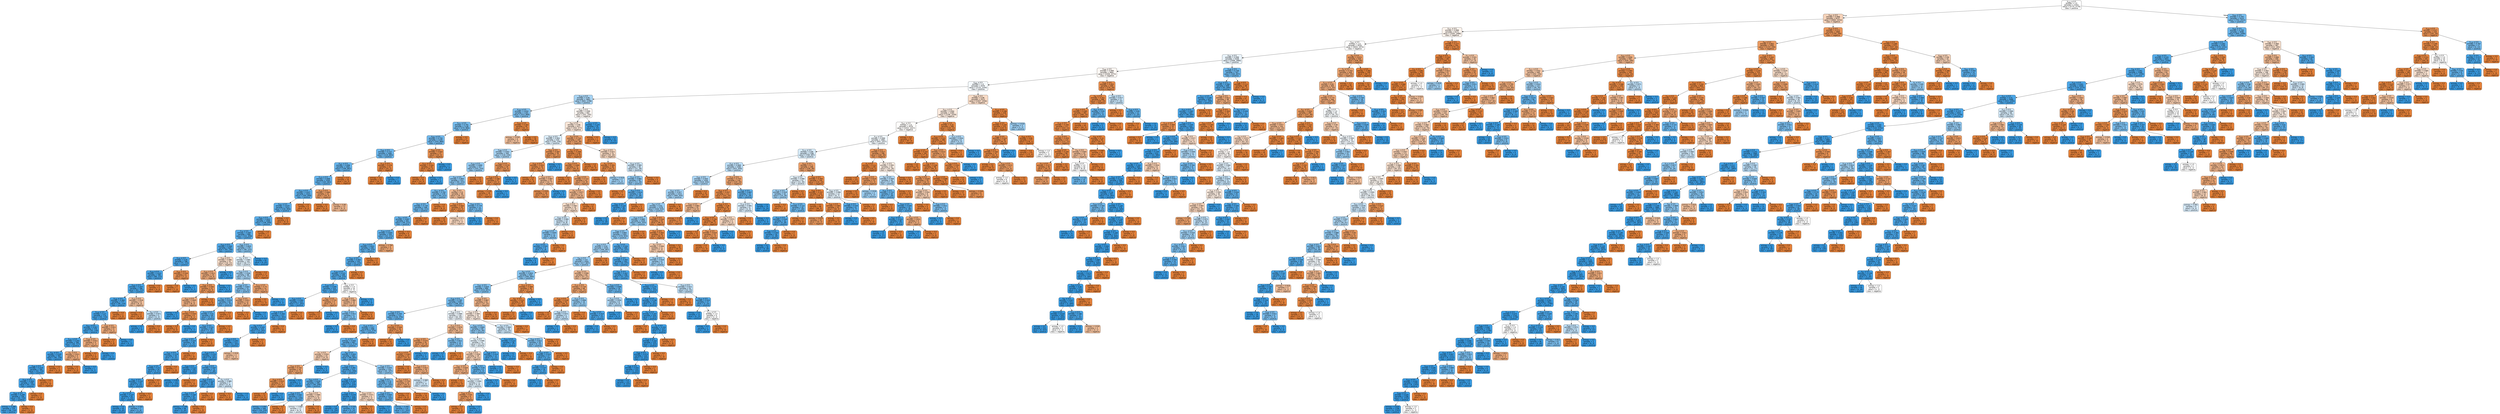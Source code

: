 digraph Tree {
node [shape=box, style="filled, rounded", color="black", fontname=helvetica] ;
edge [fontname=helvetica] ;
0 [label=<X<SUB>144</SUB> &le; 0.5<br/>entropy = 1.0<br/>samples = 11551<br/>value = [5775, 5776]<br/>class = positive>, fillcolor="#ffffff"] ;
1 [label=<X<SUB>401</SUB> &le; 0.5<br/>entropy = 0.968<br/>samples = 8237<br/>value = [4983, 3254]<br/>class = negative>, fillcolor="#f6d3ba"] ;
0 -> 1 [labeldistance=2.5, labelangle=45, headlabel="True"] ;
2 [label=<X<SUB>471</SUB> &le; 0.5<br/>entropy = 0.998<br/>samples = 6271<br/>value = [3283, 2988]<br/>class = negative>, fillcolor="#fdf4ed"] ;
1 -> 2 ;
3 [label=<X<SUB>327</SUB> &le; 0.5<br/>entropy = 1.0<br/>samples = 5978<br/>value = [3004, 2974]<br/>class = negative>, fillcolor="#fffefd"] ;
2 -> 3 ;
4 [label=<X<SUB>351</SUB> &le; 0.5<br/>entropy = 0.998<br/>samples = 5448<br/>value = [2568, 2880]<br/>class = positive>, fillcolor="#eaf4fc"] ;
3 -> 4 ;
5 [label=<X<SUB>306</SUB> &le; 0.5<br/>entropy = 0.999<br/>samples = 4681<br/>value = [2408, 2273]<br/>class = negative>, fillcolor="#fef8f4"] ;
4 -> 5 ;
6 [label=<X<SUB>494</SUB> &le; 0.5<br/>entropy = 1.0<br/>samples = 4376<br/>value = [2132, 2244]<br/>class = positive>, fillcolor="#f5fafe"] ;
5 -> 6 ;
7 [label=<X<SUB>236</SUB> &le; 0.5<br/>entropy = 0.94<br/>samples = 1863<br/>value = [665, 1198]<br/>class = positive>, fillcolor="#a7d3f3"] ;
6 -> 7 ;
8 [label=<X<SUB>199</SUB> &le; 0.5<br/>entropy = 0.834<br/>samples = 1181<br/>value = [313, 868]<br/>class = positive>, fillcolor="#80c0ee"] ;
7 -> 8 ;
9 [label=<X<SUB>371</SUB> &le; 0.5<br/>entropy = 0.791<br/>samples = 1136<br/>value = [270, 866]<br/>class = positive>, fillcolor="#77bced"] ;
8 -> 9 ;
10 [label=<X<SUB>452</SUB> &le; 0.5<br/>entropy = 0.759<br/>samples = 1109<br/>value = [243, 866]<br/>class = positive>, fillcolor="#71b8ec"] ;
9 -> 10 ;
11 [label=<X<SUB>404</SUB> &le; 0.5<br/>entropy = 0.727<br/>samples = 1082<br/>value = [219, 863]<br/>class = positive>, fillcolor="#6bb6ec"] ;
10 -> 11 ;
12 [label=<X<SUB>127</SUB> &le; 0.5<br/>entropy = 0.696<br/>samples = 1061<br/>value = [199, 862]<br/>class = positive>, fillcolor="#67b4eb"] ;
11 -> 12 ;
13 [label=<X<SUB>175</SUB> &le; 0.5<br/>entropy = 0.669<br/>samples = 1045<br/>value = [183, 862]<br/>class = positive>, fillcolor="#63b2eb"] ;
12 -> 13 ;
14 [label=<X<SUB>310</SUB> &le; 0.5<br/>entropy = 0.637<br/>samples = 1023<br/>value = [165, 858]<br/>class = positive>, fillcolor="#5fb0ea"] ;
13 -> 14 ;
15 [label=<X<SUB>322</SUB> &le; 0.5<br/>entropy = 0.619<br/>samples = 1014<br/>value = [156, 858]<br/>class = positive>, fillcolor="#5dafea"] ;
14 -> 15 ;
16 [label=<X<SUB>204</SUB> &le; 0.5<br/>entropy = 0.603<br/>samples = 1006<br/>value = [148, 858]<br/>class = positive>, fillcolor="#5baee9"] ;
15 -> 16 ;
17 [label=<X<SUB>79</SUB> &le; 0.5<br/>entropy = 0.587<br/>samples = 999<br/>value = [141, 858]<br/>class = positive>, fillcolor="#5aade9"] ;
16 -> 17 ;
18 [label=<X<SUB>529</SUB> &le; 0.5<br/>entropy = 0.506<br/>samples = 829<br/>value = [93, 736]<br/>class = positive>, fillcolor="#52a9e8"] ;
17 -> 18 ;
19 [label=<X<SUB>134</SUB> &le; 0.5<br/>entropy = 0.45<br/>samples = 798<br/>value = [75, 723]<br/>class = positive>, fillcolor="#4ea7e8"] ;
18 -> 19 ;
20 [label=<X<SUB>349</SUB> &le; 0.5<br/>entropy = 0.423<br/>samples = 790<br/>value = [68, 722]<br/>class = positive>, fillcolor="#4ca6e7"] ;
19 -> 20 ;
21 [label=<X<SUB>519</SUB> &le; 0.5<br/>entropy = 0.407<br/>samples = 786<br/>value = [64, 722]<br/>class = positive>, fillcolor="#4ba6e7"] ;
20 -> 21 ;
22 [label=<X<SUB>346</SUB> &le; 0.5<br/>entropy = 0.383<br/>samples = 777<br/>value = [58, 719]<br/>class = positive>, fillcolor="#49a5e7"] ;
21 -> 22 ;
23 [label=<X<SUB>128</SUB> &le; 0.5<br/>entropy = 0.37<br/>samples = 774<br/>value = [55, 719]<br/>class = positive>, fillcolor="#48a4e7"] ;
22 -> 23 ;
24 [label=<X<SUB>521</SUB> &le; 0.5<br/>entropy = 0.357<br/>samples = 770<br/>value = [52, 718]<br/>class = positive>, fillcolor="#47a4e7"] ;
23 -> 24 ;
25 [label=<X<SUB>141</SUB> &le; 0.5<br/>entropy = 0.343<br/>samples = 766<br/>value = [49, 717]<br/>class = positive>, fillcolor="#47a4e7"] ;
24 -> 25 ;
26 [label=<X<SUB>23</SUB> &le; 0.5<br/>entropy = 0.329<br/>samples = 762<br/>value = [46, 716]<br/>class = positive>, fillcolor="#46a3e7"] ;
25 -> 26 ;
27 [label=<X<SUB>489</SUB> &le; 0.5<br/>entropy = 0.319<br/>samples = 760<br/>value = [44, 716]<br/>class = positive>, fillcolor="#45a3e7"] ;
26 -> 27 ;
28 [label=<X<SUB>539</SUB> &le; 0.5<br/>entropy = 0.309<br/>samples = 758<br/>value = [42, 716]<br/>class = positive>, fillcolor="#45a3e7"] ;
27 -> 28 ;
29 [label=<X<SUB>555</SUB> &le; 0.5<br/>entropy = 0.299<br/>samples = 756<br/>value = [40, 716]<br/>class = positive>, fillcolor="#44a2e6"] ;
28 -> 29 ;
30 [label=<entropy = 0.288<br/>samples = 754<br/>value = [38, 716]<br/>class = positive>, fillcolor="#44a2e6"] ;
29 -> 30 ;
31 [label=<entropy = 0.0<br/>samples = 2<br/>value = [2, 0]<br/>class = negative>, fillcolor="#e58139"] ;
29 -> 31 ;
32 [label=<entropy = 0.0<br/>samples = 2<br/>value = [2, 0]<br/>class = negative>, fillcolor="#e58139"] ;
28 -> 32 ;
33 [label=<entropy = 0.0<br/>samples = 2<br/>value = [2, 0]<br/>class = negative>, fillcolor="#e58139"] ;
27 -> 33 ;
34 [label=<entropy = 0.0<br/>samples = 2<br/>value = [2, 0]<br/>class = negative>, fillcolor="#e58139"] ;
26 -> 34 ;
35 [label=<X<SUB>27</SUB> &le; 0.5<br/>entropy = 0.811<br/>samples = 4<br/>value = [3, 1]<br/>class = negative>, fillcolor="#eeab7b"] ;
25 -> 35 ;
36 [label=<entropy = 0.0<br/>samples = 3<br/>value = [3, 0]<br/>class = negative>, fillcolor="#e58139"] ;
35 -> 36 ;
37 [label=<entropy = 0.0<br/>samples = 1<br/>value = [0, 1]<br/>class = positive>, fillcolor="#399de5"] ;
35 -> 37 ;
38 [label=<X<SUB>190</SUB> &le; 0.5<br/>entropy = 0.811<br/>samples = 4<br/>value = [3, 1]<br/>class = negative>, fillcolor="#eeab7b"] ;
24 -> 38 ;
39 [label=<entropy = 0.0<br/>samples = 3<br/>value = [3, 0]<br/>class = negative>, fillcolor="#e58139"] ;
38 -> 39 ;
40 [label=<entropy = 0.0<br/>samples = 1<br/>value = [0, 1]<br/>class = positive>, fillcolor="#399de5"] ;
38 -> 40 ;
41 [label=<X<SUB>459</SUB> &le; 0.5<br/>entropy = 0.811<br/>samples = 4<br/>value = [3, 1]<br/>class = negative>, fillcolor="#eeab7b"] ;
23 -> 41 ;
42 [label=<entropy = 0.0<br/>samples = 3<br/>value = [3, 0]<br/>class = negative>, fillcolor="#e58139"] ;
41 -> 42 ;
43 [label=<entropy = 0.0<br/>samples = 1<br/>value = [0, 1]<br/>class = positive>, fillcolor="#399de5"] ;
41 -> 43 ;
44 [label=<entropy = 0.0<br/>samples = 3<br/>value = [3, 0]<br/>class = negative>, fillcolor="#e58139"] ;
22 -> 44 ;
45 [label=<X<SUB>129</SUB> &le; 0.5<br/>entropy = 0.918<br/>samples = 9<br/>value = [6, 3]<br/>class = negative>, fillcolor="#f2c09c"] ;
21 -> 45 ;
46 [label=<entropy = 0.0<br/>samples = 4<br/>value = [4, 0]<br/>class = negative>, fillcolor="#e58139"] ;
45 -> 46 ;
47 [label=<X<SUB>52</SUB> &le; 0.5<br/>entropy = 0.971<br/>samples = 5<br/>value = [2, 3]<br/>class = positive>, fillcolor="#bddef6"] ;
45 -> 47 ;
48 [label=<entropy = 0.0<br/>samples = 3<br/>value = [0, 3]<br/>class = positive>, fillcolor="#399de5"] ;
47 -> 48 ;
49 [label=<entropy = 0.0<br/>samples = 2<br/>value = [2, 0]<br/>class = negative>, fillcolor="#e58139"] ;
47 -> 49 ;
50 [label=<entropy = 0.0<br/>samples = 4<br/>value = [4, 0]<br/>class = negative>, fillcolor="#e58139"] ;
20 -> 50 ;
51 [label=<X<SUB>344</SUB> &le; 0.5<br/>entropy = 0.544<br/>samples = 8<br/>value = [7, 1]<br/>class = negative>, fillcolor="#e99355"] ;
19 -> 51 ;
52 [label=<entropy = 0.0<br/>samples = 7<br/>value = [7, 0]<br/>class = negative>, fillcolor="#e58139"] ;
51 -> 52 ;
53 [label=<entropy = 0.0<br/>samples = 1<br/>value = [0, 1]<br/>class = positive>, fillcolor="#399de5"] ;
51 -> 53 ;
54 [label=<X<SUB>200</SUB> &le; 0.5<br/>entropy = 0.981<br/>samples = 31<br/>value = [18, 13]<br/>class = negative>, fillcolor="#f8dcc8"] ;
18 -> 54 ;
55 [label=<X<SUB>459</SUB> &le; 0.5<br/>entropy = 0.811<br/>samples = 24<br/>value = [18, 6]<br/>class = negative>, fillcolor="#eeab7b"] ;
54 -> 55 ;
56 [label=<X<SUB>292</SUB> &le; 0.5<br/>entropy = 0.592<br/>samples = 21<br/>value = [18, 3]<br/>class = negative>, fillcolor="#e9965a"] ;
55 -> 56 ;
57 [label=<X<SUB>545</SUB> &le; 0.5<br/>entropy = 0.845<br/>samples = 11<br/>value = [8, 3]<br/>class = negative>, fillcolor="#efb083"] ;
56 -> 57 ;
58 [label=<entropy = 0.0<br/>samples = 2<br/>value = [0, 2]<br/>class = positive>, fillcolor="#399de5"] ;
57 -> 58 ;
59 [label=<X<SUB>277</SUB> &le; 0.5<br/>entropy = 0.503<br/>samples = 9<br/>value = [8, 1]<br/>class = negative>, fillcolor="#e89152"] ;
57 -> 59 ;
60 [label=<entropy = 0.0<br/>samples = 8<br/>value = [8, 0]<br/>class = negative>, fillcolor="#e58139"] ;
59 -> 60 ;
61 [label=<entropy = 0.0<br/>samples = 1<br/>value = [0, 1]<br/>class = positive>, fillcolor="#399de5"] ;
59 -> 61 ;
62 [label=<entropy = 0.0<br/>samples = 10<br/>value = [10, 0]<br/>class = negative>, fillcolor="#e58139"] ;
56 -> 62 ;
63 [label=<entropy = 0.0<br/>samples = 3<br/>value = [0, 3]<br/>class = positive>, fillcolor="#399de5"] ;
55 -> 63 ;
64 [label=<entropy = 0.0<br/>samples = 7<br/>value = [0, 7]<br/>class = positive>, fillcolor="#399de5"] ;
54 -> 64 ;
65 [label=<X<SUB>462</SUB> &le; 0.5<br/>entropy = 0.859<br/>samples = 170<br/>value = [48, 122]<br/>class = positive>, fillcolor="#87c4ef"] ;
17 -> 65 ;
66 [label=<X<SUB>22</SUB> &le; 0.5<br/>entropy = 0.995<br/>samples = 105<br/>value = [48, 57]<br/>class = positive>, fillcolor="#e0f0fb"] ;
65 -> 66 ;
67 [label=<X<SUB>560</SUB> &le; 0.5<br/>entropy = 0.936<br/>samples = 88<br/>value = [31, 57]<br/>class = positive>, fillcolor="#a5d2f3"] ;
66 -> 67 ;
68 [label=<X<SUB>166</SUB> &le; 0.5<br/>entropy = 0.842<br/>samples = 74<br/>value = [20, 54]<br/>class = positive>, fillcolor="#82c1ef"] ;
67 -> 68 ;
69 [label=<X<SUB>311</SUB> &le; 0.5<br/>entropy = 0.674<br/>samples = 62<br/>value = [11, 51]<br/>class = positive>, fillcolor="#64b2eb"] ;
68 -> 69 ;
70 [label=<X<SUB>426</SUB> &le; 0.5<br/>entropy = 0.61<br/>samples = 60<br/>value = [9, 51]<br/>class = positive>, fillcolor="#5caeea"] ;
69 -> 70 ;
71 [label=<X<SUB>529</SUB> &le; 0.5<br/>entropy = 0.531<br/>samples = 58<br/>value = [7, 51]<br/>class = positive>, fillcolor="#54aae9"] ;
70 -> 71 ;
72 [label=<X<SUB>360</SUB> &le; 0.5<br/>entropy = 0.434<br/>samples = 56<br/>value = [5, 51]<br/>class = positive>, fillcolor="#4ca7e8"] ;
71 -> 72 ;
73 [label=<X<SUB>412</SUB> &le; 0.5<br/>entropy = 0.376<br/>samples = 55<br/>value = [4, 51]<br/>class = positive>, fillcolor="#49a5e7"] ;
72 -> 73 ;
74 [label=<X<SUB>156</SUB> &le; 0.5<br/>entropy = 0.31<br/>samples = 54<br/>value = [3, 51]<br/>class = positive>, fillcolor="#45a3e7"] ;
73 -> 74 ;
75 [label=<X<SUB>332</SUB> &le; 0.5<br/>entropy = 0.232<br/>samples = 53<br/>value = [2, 51]<br/>class = positive>, fillcolor="#41a1e6"] ;
74 -> 75 ;
76 [label=<X<SUB>19</SUB> &le; 0.5<br/>entropy = 0.137<br/>samples = 52<br/>value = [1, 51]<br/>class = positive>, fillcolor="#3d9fe6"] ;
75 -> 76 ;
77 [label=<entropy = 0.0<br/>samples = 45<br/>value = [0, 45]<br/>class = positive>, fillcolor="#399de5"] ;
76 -> 77 ;
78 [label=<entropy = 0.592<br/>samples = 7<br/>value = [1, 6]<br/>class = positive>, fillcolor="#5aade9"] ;
76 -> 78 ;
79 [label=<entropy = 0.0<br/>samples = 1<br/>value = [1, 0]<br/>class = negative>, fillcolor="#e58139"] ;
75 -> 79 ;
80 [label=<entropy = 0.0<br/>samples = 1<br/>value = [1, 0]<br/>class = negative>, fillcolor="#e58139"] ;
74 -> 80 ;
81 [label=<entropy = 0.0<br/>samples = 1<br/>value = [1, 0]<br/>class = negative>, fillcolor="#e58139"] ;
73 -> 81 ;
82 [label=<entropy = 0.0<br/>samples = 1<br/>value = [1, 0]<br/>class = negative>, fillcolor="#e58139"] ;
72 -> 82 ;
83 [label=<entropy = 0.0<br/>samples = 2<br/>value = [2, 0]<br/>class = negative>, fillcolor="#e58139"] ;
71 -> 83 ;
84 [label=<entropy = 0.0<br/>samples = 2<br/>value = [2, 0]<br/>class = negative>, fillcolor="#e58139"] ;
70 -> 84 ;
85 [label=<entropy = 0.0<br/>samples = 2<br/>value = [2, 0]<br/>class = negative>, fillcolor="#e58139"] ;
69 -> 85 ;
86 [label=<X<SUB>526</SUB> &le; 0.5<br/>entropy = 0.811<br/>samples = 12<br/>value = [9, 3]<br/>class = negative>, fillcolor="#eeab7b"] ;
68 -> 86 ;
87 [label=<entropy = 0.0<br/>samples = 9<br/>value = [9, 0]<br/>class = negative>, fillcolor="#e58139"] ;
86 -> 87 ;
88 [label=<entropy = 0.0<br/>samples = 3<br/>value = [0, 3]<br/>class = positive>, fillcolor="#399de5"] ;
86 -> 88 ;
89 [label=<X<SUB>275</SUB> &le; 0.5<br/>entropy = 0.75<br/>samples = 14<br/>value = [11, 3]<br/>class = negative>, fillcolor="#eca36f"] ;
67 -> 89 ;
90 [label=<entropy = 0.0<br/>samples = 11<br/>value = [11, 0]<br/>class = negative>, fillcolor="#e58139"] ;
89 -> 90 ;
91 [label=<entropy = 0.0<br/>samples = 3<br/>value = [0, 3]<br/>class = positive>, fillcolor="#399de5"] ;
89 -> 91 ;
92 [label=<entropy = 0.0<br/>samples = 17<br/>value = [17, 0]<br/>class = negative>, fillcolor="#e58139"] ;
66 -> 92 ;
93 [label=<entropy = 0.0<br/>samples = 65<br/>value = [0, 65]<br/>class = positive>, fillcolor="#399de5"] ;
65 -> 93 ;
94 [label=<entropy = 0.0<br/>samples = 7<br/>value = [7, 0]<br/>class = negative>, fillcolor="#e58139"] ;
16 -> 94 ;
95 [label=<entropy = 0.0<br/>samples = 8<br/>value = [8, 0]<br/>class = negative>, fillcolor="#e58139"] ;
15 -> 95 ;
96 [label=<entropy = 0.0<br/>samples = 9<br/>value = [9, 0]<br/>class = negative>, fillcolor="#e58139"] ;
14 -> 96 ;
97 [label=<X<SUB>129</SUB> &le; 0.5<br/>entropy = 0.684<br/>samples = 22<br/>value = [18, 4]<br/>class = negative>, fillcolor="#eb9d65"] ;
13 -> 97 ;
98 [label=<entropy = 0.0<br/>samples = 9<br/>value = [9, 0]<br/>class = negative>, fillcolor="#e58139"] ;
97 -> 98 ;
99 [label=<entropy = 0.89<br/>samples = 13<br/>value = [9, 4]<br/>class = negative>, fillcolor="#f1b991"] ;
97 -> 99 ;
100 [label=<entropy = 0.0<br/>samples = 16<br/>value = [16, 0]<br/>class = negative>, fillcolor="#e58139"] ;
12 -> 100 ;
101 [label=<X<SUB>119</SUB> &le; 0.5<br/>entropy = 0.276<br/>samples = 21<br/>value = [20, 1]<br/>class = negative>, fillcolor="#e68743"] ;
11 -> 101 ;
102 [label=<entropy = 0.0<br/>samples = 20<br/>value = [20, 0]<br/>class = negative>, fillcolor="#e58139"] ;
101 -> 102 ;
103 [label=<entropy = 0.0<br/>samples = 1<br/>value = [0, 1]<br/>class = positive>, fillcolor="#399de5"] ;
101 -> 103 ;
104 [label=<X<SUB>560</SUB> &le; 0.5<br/>entropy = 0.503<br/>samples = 27<br/>value = [24, 3]<br/>class = negative>, fillcolor="#e89152"] ;
10 -> 104 ;
105 [label=<X<SUB>473</SUB> &le; 0.5<br/>entropy = 0.242<br/>samples = 25<br/>value = [24, 1]<br/>class = negative>, fillcolor="#e68641"] ;
104 -> 105 ;
106 [label=<entropy = 0.0<br/>samples = 24<br/>value = [24, 0]<br/>class = negative>, fillcolor="#e58139"] ;
105 -> 106 ;
107 [label=<entropy = 0.0<br/>samples = 1<br/>value = [0, 1]<br/>class = positive>, fillcolor="#399de5"] ;
105 -> 107 ;
108 [label=<entropy = 0.0<br/>samples = 2<br/>value = [0, 2]<br/>class = positive>, fillcolor="#399de5"] ;
104 -> 108 ;
109 [label=<entropy = 0.0<br/>samples = 27<br/>value = [27, 0]<br/>class = negative>, fillcolor="#e58139"] ;
9 -> 109 ;
110 [label=<X<SUB>229</SUB> &le; 0.5<br/>entropy = 0.262<br/>samples = 45<br/>value = [43, 2]<br/>class = negative>, fillcolor="#e68742"] ;
8 -> 110 ;
111 [label=<entropy = 0.918<br/>samples = 6<br/>value = [4, 2]<br/>class = negative>, fillcolor="#f2c09c"] ;
110 -> 111 ;
112 [label=<entropy = 0.0<br/>samples = 39<br/>value = [39, 0]<br/>class = negative>, fillcolor="#e58139"] ;
110 -> 112 ;
113 [label=<X<SUB>464</SUB> &le; 0.5<br/>entropy = 0.999<br/>samples = 682<br/>value = [352, 330]<br/>class = negative>, fillcolor="#fdf7f3"] ;
7 -> 113 ;
114 [label=<X<SUB>96</SUB> &le; 0.5<br/>entropy = 0.99<br/>samples = 627<br/>value = [350, 277]<br/>class = negative>, fillcolor="#fae5d6"] ;
113 -> 114 ;
115 [label=<X<SUB>505</SUB> &le; 0.5<br/>entropy = 0.993<br/>samples = 434<br/>value = [195, 239]<br/>class = positive>, fillcolor="#dbedfa"] ;
114 -> 115 ;
116 [label=<X<SUB>389</SUB> &le; 0.5<br/>entropy = 0.942<br/>samples = 356<br/>value = [128, 228]<br/>class = positive>, fillcolor="#a8d4f4"] ;
115 -> 116 ;
117 [label=<X<SUB>438</SUB> &le; 0.5<br/>entropy = 0.899<br/>samples = 327<br/>value = [103, 224]<br/>class = positive>, fillcolor="#94caf1"] ;
116 -> 117 ;
118 [label=<X<SUB>39</SUB> &le; 0.5<br/>entropy = 0.864<br/>samples = 314<br/>value = [90, 224]<br/>class = positive>, fillcolor="#89c4ef"] ;
117 -> 118 ;
119 [label=<X<SUB>311</SUB> &le; 0.5<br/>entropy = 0.781<br/>samples = 276<br/>value = [64, 212]<br/>class = positive>, fillcolor="#75bbed"] ;
118 -> 119 ;
120 [label=<X<SUB>521</SUB> &le; 0.5<br/>entropy = 0.739<br/>samples = 268<br/>value = [56, 212]<br/>class = positive>, fillcolor="#6db7ec"] ;
119 -> 120 ;
121 [label=<X<SUB>511</SUB> &le; 0.5<br/>entropy = 0.697<br/>samples = 261<br/>value = [49, 212]<br/>class = positive>, fillcolor="#67b4eb"] ;
120 -> 121 ;
122 [label=<X<SUB>295</SUB> &le; 0.5<br/>entropy = 0.655<br/>samples = 255<br/>value = [43, 212]<br/>class = positive>, fillcolor="#61b1ea"] ;
121 -> 122 ;
123 [label=<X<SUB>334</SUB> &le; 0.5<br/>entropy = 0.601<br/>samples = 246<br/>value = [36, 210]<br/>class = positive>, fillcolor="#5baee9"] ;
122 -> 123 ;
124 [label=<X<SUB>422</SUB> &le; 0.5<br/>entropy = 0.564<br/>samples = 242<br/>value = [32, 210]<br/>class = positive>, fillcolor="#57ace9"] ;
123 -> 124 ;
125 [label=<X<SUB>199</SUB> &le; 0.5<br/>entropy = 0.523<br/>samples = 238<br/>value = [28, 210]<br/>class = positive>, fillcolor="#53aae8"] ;
124 -> 125 ;
126 [label=<X<SUB>136</SUB> &le; 0.5<br/>entropy = 0.449<br/>samples = 224<br/>value = [21, 203]<br/>class = positive>, fillcolor="#4da7e8"] ;
125 -> 126 ;
127 [label=<X<SUB>205</SUB> &le; 0.5<br/>entropy = 0.394<br/>samples = 219<br/>value = [17, 202]<br/>class = positive>, fillcolor="#4aa5e7"] ;
126 -> 127 ;
128 [label=<X<SUB>256</SUB> &le; 0.5<br/>entropy = 0.363<br/>samples = 217<br/>value = [15, 202]<br/>class = positive>, fillcolor="#48a4e7"] ;
127 -> 128 ;
129 [label=<X<SUB>85</SUB> &le; 0.5<br/>entropy = 0.329<br/>samples = 215<br/>value = [13, 202]<br/>class = positive>, fillcolor="#46a3e7"] ;
128 -> 129 ;
130 [label=<X<SUB>309</SUB> &le; 0.5<br/>entropy = 0.293<br/>samples = 213<br/>value = [11, 202]<br/>class = positive>, fillcolor="#44a2e6"] ;
129 -> 130 ;
131 [label=<X<SUB>248</SUB> &le; 0.5<br/>entropy = 0.255<br/>samples = 210<br/>value = [9, 201]<br/>class = positive>, fillcolor="#42a1e6"] ;
130 -> 131 ;
132 [label=<X<SUB>308</SUB> &le; 0.5<br/>entropy = 0.111<br/>samples = 135<br/>value = [2, 133]<br/>class = positive>, fillcolor="#3c9ee5"] ;
131 -> 132 ;
133 [label=<entropy = 0.063<br/>samples = 134<br/>value = [1, 133]<br/>class = positive>, fillcolor="#3a9ee5"] ;
132 -> 133 ;
134 [label=<entropy = 0.0<br/>samples = 1<br/>value = [1, 0]<br/>class = negative>, fillcolor="#e58139"] ;
132 -> 134 ;
135 [label=<X<SUB>229</SUB> &le; 0.5<br/>entropy = 0.447<br/>samples = 75<br/>value = [7, 68]<br/>class = positive>, fillcolor="#4da7e8"] ;
131 -> 135 ;
136 [label=<X<SUB>529</SUB> &le; 0.5<br/>entropy = 0.323<br/>samples = 68<br/>value = [4, 64]<br/>class = positive>, fillcolor="#45a3e7"] ;
135 -> 136 ;
137 [label=<X<SUB>302</SUB> &le; 0.5<br/>entropy = 0.264<br/>samples = 67<br/>value = [3, 64]<br/>class = positive>, fillcolor="#42a2e6"] ;
136 -> 137 ;
138 [label=<entropy = 0.196<br/>samples = 66<br/>value = [2, 64]<br/>class = positive>, fillcolor="#3fa0e6"] ;
137 -> 138 ;
139 [label=<entropy = 0.0<br/>samples = 1<br/>value = [1, 0]<br/>class = negative>, fillcolor="#e58139"] ;
137 -> 139 ;
140 [label=<entropy = 0.0<br/>samples = 1<br/>value = [1, 0]<br/>class = negative>, fillcolor="#e58139"] ;
136 -> 140 ;
141 [label=<X<SUB>47</SUB> &le; 0.5<br/>entropy = 0.985<br/>samples = 7<br/>value = [3, 4]<br/>class = positive>, fillcolor="#cee6f8"] ;
135 -> 141 ;
142 [label=<entropy = 0.0<br/>samples = 3<br/>value = [3, 0]<br/>class = negative>, fillcolor="#e58139"] ;
141 -> 142 ;
143 [label=<entropy = 0.0<br/>samples = 4<br/>value = [0, 4]<br/>class = positive>, fillcolor="#399de5"] ;
141 -> 143 ;
144 [label=<entropy = 0.918<br/>samples = 3<br/>value = [2, 1]<br/>class = negative>, fillcolor="#f2c09c"] ;
130 -> 144 ;
145 [label=<entropy = 0.0<br/>samples = 2<br/>value = [2, 0]<br/>class = negative>, fillcolor="#e58139"] ;
129 -> 145 ;
146 [label=<entropy = 0.0<br/>samples = 2<br/>value = [2, 0]<br/>class = negative>, fillcolor="#e58139"] ;
128 -> 146 ;
147 [label=<entropy = 0.0<br/>samples = 2<br/>value = [2, 0]<br/>class = negative>, fillcolor="#e58139"] ;
127 -> 147 ;
148 [label=<X<SUB>507</SUB> &le; 0.5<br/>entropy = 0.722<br/>samples = 5<br/>value = [4, 1]<br/>class = negative>, fillcolor="#eca06a"] ;
126 -> 148 ;
149 [label=<entropy = 0.0<br/>samples = 4<br/>value = [4, 0]<br/>class = negative>, fillcolor="#e58139"] ;
148 -> 149 ;
150 [label=<entropy = 0.0<br/>samples = 1<br/>value = [0, 1]<br/>class = positive>, fillcolor="#399de5"] ;
148 -> 150 ;
151 [label=<X<SUB>291</SUB> &le; 0.5<br/>entropy = 1.0<br/>samples = 14<br/>value = [7, 7]<br/>class = negative>, fillcolor="#ffffff"] ;
125 -> 151 ;
152 [label=<X<SUB>206</SUB> &le; 0.5<br/>entropy = 0.881<br/>samples = 10<br/>value = [7, 3]<br/>class = negative>, fillcolor="#f0b78e"] ;
151 -> 152 ;
153 [label=<X<SUB>257</SUB> &le; 0.5<br/>entropy = 0.811<br/>samples = 4<br/>value = [1, 3]<br/>class = positive>, fillcolor="#7bbeee"] ;
152 -> 153 ;
154 [label=<entropy = 0.0<br/>samples = 3<br/>value = [0, 3]<br/>class = positive>, fillcolor="#399de5"] ;
153 -> 154 ;
155 [label=<entropy = 0.0<br/>samples = 1<br/>value = [1, 0]<br/>class = negative>, fillcolor="#e58139"] ;
153 -> 155 ;
156 [label=<entropy = 0.0<br/>samples = 6<br/>value = [6, 0]<br/>class = negative>, fillcolor="#e58139"] ;
152 -> 156 ;
157 [label=<entropy = 0.0<br/>samples = 4<br/>value = [0, 4]<br/>class = positive>, fillcolor="#399de5"] ;
151 -> 157 ;
158 [label=<entropy = 0.0<br/>samples = 4<br/>value = [4, 0]<br/>class = negative>, fillcolor="#e58139"] ;
124 -> 158 ;
159 [label=<entropy = 0.0<br/>samples = 4<br/>value = [4, 0]<br/>class = negative>, fillcolor="#e58139"] ;
123 -> 159 ;
160 [label=<entropy = 0.764<br/>samples = 9<br/>value = [7, 2]<br/>class = negative>, fillcolor="#eca572"] ;
122 -> 160 ;
161 [label=<entropy = 0.0<br/>samples = 6<br/>value = [6, 0]<br/>class = negative>, fillcolor="#e58139"] ;
121 -> 161 ;
162 [label=<entropy = 0.0<br/>samples = 7<br/>value = [7, 0]<br/>class = negative>, fillcolor="#e58139"] ;
120 -> 162 ;
163 [label=<entropy = 0.0<br/>samples = 8<br/>value = [8, 0]<br/>class = negative>, fillcolor="#e58139"] ;
119 -> 163 ;
164 [label=<X<SUB>52</SUB> &le; 0.5<br/>entropy = 0.9<br/>samples = 38<br/>value = [26, 12]<br/>class = negative>, fillcolor="#f1bb94"] ;
118 -> 164 ;
165 [label=<X<SUB>510</SUB> &le; 0.5<br/>entropy = 0.402<br/>samples = 25<br/>value = [23, 2]<br/>class = negative>, fillcolor="#e78c4a"] ;
164 -> 165 ;
166 [label=<entropy = 0.0<br/>samples = 20<br/>value = [20, 0]<br/>class = negative>, fillcolor="#e58139"] ;
165 -> 166 ;
167 [label=<entropy = 0.971<br/>samples = 5<br/>value = [3, 2]<br/>class = negative>, fillcolor="#f6d5bd"] ;
165 -> 167 ;
168 [label=<X<SUB>463</SUB> &le; 0.5<br/>entropy = 0.779<br/>samples = 13<br/>value = [3, 10]<br/>class = positive>, fillcolor="#74baed"] ;
164 -> 168 ;
169 [label=<entropy = 0.0<br/>samples = 10<br/>value = [0, 10]<br/>class = positive>, fillcolor="#399de5"] ;
168 -> 169 ;
170 [label=<entropy = 0.0<br/>samples = 3<br/>value = [3, 0]<br/>class = negative>, fillcolor="#e58139"] ;
168 -> 170 ;
171 [label=<entropy = 0.0<br/>samples = 13<br/>value = [13, 0]<br/>class = negative>, fillcolor="#e58139"] ;
117 -> 171 ;
172 [label=<X<SUB>428</SUB> &le; 0.5<br/>entropy = 0.579<br/>samples = 29<br/>value = [25, 4]<br/>class = negative>, fillcolor="#e99559"] ;
116 -> 172 ;
173 [label=<X<SUB>238</SUB> &le; 0.5<br/>entropy = 0.381<br/>samples = 27<br/>value = [25, 2]<br/>class = negative>, fillcolor="#e78b49"] ;
172 -> 173 ;
174 [label=<entropy = 0.235<br/>samples = 26<br/>value = [25, 1]<br/>class = negative>, fillcolor="#e68641"] ;
173 -> 174 ;
175 [label=<entropy = 0.0<br/>samples = 1<br/>value = [0, 1]<br/>class = positive>, fillcolor="#399de5"] ;
173 -> 175 ;
176 [label=<entropy = 0.0<br/>samples = 2<br/>value = [0, 2]<br/>class = positive>, fillcolor="#399de5"] ;
172 -> 176 ;
177 [label=<X<SUB>553</SUB> &le; 0.5<br/>entropy = 0.587<br/>samples = 78<br/>value = [67, 11]<br/>class = negative>, fillcolor="#e9965a"] ;
115 -> 177 ;
178 [label=<X<SUB>292</SUB> &le; 0.5<br/>entropy = 0.452<br/>samples = 74<br/>value = [67, 7]<br/>class = negative>, fillcolor="#e88e4e"] ;
177 -> 178 ;
179 [label=<entropy = 0.0<br/>samples = 51<br/>value = [51, 0]<br/>class = negative>, fillcolor="#e58139"] ;
178 -> 179 ;
180 [label=<X<SUB>319</SUB> &le; 0.5<br/>entropy = 0.887<br/>samples = 23<br/>value = [16, 7]<br/>class = negative>, fillcolor="#f0b890"] ;
178 -> 180 ;
181 [label=<entropy = 0.503<br/>samples = 18<br/>value = [16, 2]<br/>class = negative>, fillcolor="#e89152"] ;
180 -> 181 ;
182 [label=<entropy = 0.0<br/>samples = 5<br/>value = [0, 5]<br/>class = positive>, fillcolor="#399de5"] ;
180 -> 182 ;
183 [label=<entropy = 0.0<br/>samples = 4<br/>value = [0, 4]<br/>class = positive>, fillcolor="#399de5"] ;
177 -> 183 ;
184 [label=<X<SUB>49</SUB> &le; 0.5<br/>entropy = 0.716<br/>samples = 193<br/>value = [155, 38]<br/>class = negative>, fillcolor="#eba06a"] ;
114 -> 184 ;
185 [label=<X<SUB>27</SUB> &le; 0.5<br/>entropy = 0.358<br/>samples = 118<br/>value = [110, 8]<br/>class = negative>, fillcolor="#e78a47"] ;
184 -> 185 ;
186 [label=<X<SUB>210</SUB> &le; 0.5<br/>entropy = 0.499<br/>samples = 73<br/>value = [65, 8]<br/>class = negative>, fillcolor="#e89151"] ;
185 -> 186 ;
187 [label=<entropy = 0.0<br/>samples = 32<br/>value = [32, 0]<br/>class = negative>, fillcolor="#e58139"] ;
186 -> 187 ;
188 [label=<X<SUB>560</SUB> &le; 0.5<br/>entropy = 0.712<br/>samples = 41<br/>value = [33, 8]<br/>class = negative>, fillcolor="#eba069"] ;
186 -> 188 ;
189 [label=<X<SUB>19</SUB> &le; 0.5<br/>entropy = 0.877<br/>samples = 27<br/>value = [19, 8]<br/>class = negative>, fillcolor="#f0b68c"] ;
188 -> 189 ;
190 [label=<X<SUB>463</SUB> &le; 0.5<br/>entropy = 0.982<br/>samples = 19<br/>value = [11, 8]<br/>class = negative>, fillcolor="#f8ddc9"] ;
189 -> 190 ;
191 [label=<X<SUB>355</SUB> &le; 0.5<br/>entropy = 0.985<br/>samples = 14<br/>value = [6, 8]<br/>class = positive>, fillcolor="#cee6f8"] ;
190 -> 191 ;
192 [label=<X<SUB>166</SUB> &le; 0.5<br/>entropy = 0.845<br/>samples = 11<br/>value = [3, 8]<br/>class = positive>, fillcolor="#83c2ef"] ;
191 -> 192 ;
193 [label=<X<SUB>171</SUB> &le; 0.5<br/>entropy = 0.503<br/>samples = 9<br/>value = [1, 8]<br/>class = positive>, fillcolor="#52a9e8"] ;
192 -> 193 ;
194 [label=<entropy = 0.0<br/>samples = 8<br/>value = [0, 8]<br/>class = positive>, fillcolor="#399de5"] ;
193 -> 194 ;
195 [label=<entropy = 0.0<br/>samples = 1<br/>value = [1, 0]<br/>class = negative>, fillcolor="#e58139"] ;
193 -> 195 ;
196 [label=<entropy = 0.0<br/>samples = 2<br/>value = [2, 0]<br/>class = negative>, fillcolor="#e58139"] ;
192 -> 196 ;
197 [label=<entropy = 0.0<br/>samples = 3<br/>value = [3, 0]<br/>class = negative>, fillcolor="#e58139"] ;
191 -> 197 ;
198 [label=<entropy = 0.0<br/>samples = 5<br/>value = [5, 0]<br/>class = negative>, fillcolor="#e58139"] ;
190 -> 198 ;
199 [label=<entropy = 0.0<br/>samples = 8<br/>value = [8, 0]<br/>class = negative>, fillcolor="#e58139"] ;
189 -> 199 ;
200 [label=<entropy = 0.0<br/>samples = 14<br/>value = [14, 0]<br/>class = negative>, fillcolor="#e58139"] ;
188 -> 200 ;
201 [label=<entropy = 0.0<br/>samples = 45<br/>value = [45, 0]<br/>class = negative>, fillcolor="#e58139"] ;
185 -> 201 ;
202 [label=<X<SUB>529</SUB> &le; 0.5<br/>entropy = 0.971<br/>samples = 75<br/>value = [45, 30]<br/>class = negative>, fillcolor="#f6d5bd"] ;
184 -> 202 ;
203 [label=<X<SUB>41</SUB> &le; 0.5<br/>entropy = 0.391<br/>samples = 26<br/>value = [24, 2]<br/>class = negative>, fillcolor="#e78c49"] ;
202 -> 203 ;
204 [label=<entropy = 0.0<br/>samples = 23<br/>value = [23, 0]<br/>class = negative>, fillcolor="#e58139"] ;
203 -> 204 ;
205 [label=<entropy = 0.918<br/>samples = 3<br/>value = [1, 2]<br/>class = positive>, fillcolor="#9ccef2"] ;
203 -> 205 ;
206 [label=<X<SUB>248</SUB> &le; 0.5<br/>entropy = 0.985<br/>samples = 49<br/>value = [21, 28]<br/>class = positive>, fillcolor="#cee6f8"] ;
202 -> 206 ;
207 [label=<X<SUB>123</SUB> &le; 0.5<br/>entropy = 0.881<br/>samples = 40<br/>value = [12, 28]<br/>class = positive>, fillcolor="#8ec7f0"] ;
206 -> 207 ;
208 [label=<entropy = 0.0<br/>samples = 7<br/>value = [7, 0]<br/>class = negative>, fillcolor="#e58139"] ;
207 -> 208 ;
209 [label=<X<SUB>549</SUB> &le; 0.5<br/>entropy = 0.614<br/>samples = 33<br/>value = [5, 28]<br/>class = positive>, fillcolor="#5caeea"] ;
207 -> 209 ;
210 [label=<X<SUB>552</SUB> &le; 0.5<br/>entropy = 0.216<br/>samples = 29<br/>value = [1, 28]<br/>class = positive>, fillcolor="#40a0e6"] ;
209 -> 210 ;
211 [label=<entropy = 0.0<br/>samples = 28<br/>value = [0, 28]<br/>class = positive>, fillcolor="#399de5"] ;
210 -> 211 ;
212 [label=<entropy = 0.0<br/>samples = 1<br/>value = [1, 0]<br/>class = negative>, fillcolor="#e58139"] ;
210 -> 212 ;
213 [label=<entropy = 0.0<br/>samples = 4<br/>value = [4, 0]<br/>class = negative>, fillcolor="#e58139"] ;
209 -> 213 ;
214 [label=<entropy = 0.0<br/>samples = 9<br/>value = [9, 0]<br/>class = negative>, fillcolor="#e58139"] ;
206 -> 214 ;
215 [label=<X<SUB>274</SUB> &le; 0.5<br/>entropy = 0.225<br/>samples = 55<br/>value = [2, 53]<br/>class = positive>, fillcolor="#40a1e6"] ;
113 -> 215 ;
216 [label=<entropy = 0.0<br/>samples = 2<br/>value = [2, 0]<br/>class = negative>, fillcolor="#e58139"] ;
215 -> 216 ;
217 [label=<entropy = 0.0<br/>samples = 53<br/>value = [0, 53]<br/>class = positive>, fillcolor="#399de5"] ;
215 -> 217 ;
218 [label=<X<SUB>459</SUB> &le; 0.5<br/>entropy = 0.98<br/>samples = 2513<br/>value = [1467, 1046]<br/>class = negative>, fillcolor="#f8dbc6"] ;
6 -> 218 ;
219 [label=<X<SUB>544</SUB> &le; 0.5<br/>entropy = 0.994<br/>samples = 2285<br/>value = [1246, 1039]<br/>class = negative>, fillcolor="#fbeade"] ;
218 -> 219 ;
220 [label=<X<SUB>477</SUB> &le; 0.5<br/>entropy = 1.0<br/>samples = 2079<br/>value = [1052, 1027]<br/>class = negative>, fillcolor="#fefcfa"] ;
219 -> 220 ;
221 [label=<X<SUB>19</SUB> &le; 0.5<br/>entropy = 0.999<br/>samples = 1982<br/>value = [955, 1027]<br/>class = positive>, fillcolor="#f1f8fd"] ;
220 -> 221 ;
222 [label=<X<SUB>172</SUB> &le; 0.5<br/>entropy = 0.99<br/>samples = 1786<br/>value = [789, 997]<br/>class = positive>, fillcolor="#d6ebfa"] ;
221 -> 222 ;
223 [label=<X<SUB>137</SUB> &le; 0.5<br/>entropy = 0.969<br/>samples = 1590<br/>value = [631, 959]<br/>class = positive>, fillcolor="#bbddf6"] ;
222 -> 223 ;
224 [label=<X<SUB>331</SUB> &le; 0.5<br/>entropy = 0.944<br/>samples = 1456<br/>value = [526, 930]<br/>class = positive>, fillcolor="#a9d4f4"] ;
223 -> 224 ;
225 [label=<X<SUB>447</SUB> &le; 0.5<br/>entropy = 0.927<br/>samples = 1414<br/>value = [484, 930]<br/>class = positive>, fillcolor="#a0d0f3"] ;
224 -> 225 ;
226 [label=<X<SUB>99</SUB> &le; 0.5<br/>entropy = 0.91<br/>samples = 1378<br/>value = [448, 930]<br/>class = positive>, fillcolor="#98ccf2"] ;
225 -> 226 ;
227 [label=<X<SUB>263</SUB> &le; 0.5<br/>entropy = 0.885<br/>samples = 1326<br/>value = [402, 924]<br/>class = positive>, fillcolor="#8fc8f0"] ;
226 -> 227 ;
228 [label=<X<SUB>389</SUB> &le; 0.5<br/>entropy = 0.869<br/>samples = 1302<br/>value = [378, 924]<br/>class = positive>, fillcolor="#8ac5f0"] ;
227 -> 228 ;
229 [label=<X<SUB>228</SUB> &le; 0.5<br/>entropy = 0.92<br/>samples = 1033<br/>value = [346, 687]<br/>class = positive>, fillcolor="#9dcef2"] ;
228 -> 229 ;
230 [label=<X<SUB>39</SUB> &le; 0.5<br/>entropy = 0.9<br/>samples = 1004<br/>value = [317, 687]<br/>class = positive>, fillcolor="#94caf1"] ;
229 -> 230 ;
231 [label=<X<SUB>65</SUB> &le; 0.5<br/>entropy = 0.859<br/>samples = 920<br/>value = [260, 660]<br/>class = positive>, fillcolor="#87c4ef"] ;
230 -> 231 ;
232 [label=<X<SUB>257</SUB> &le; 0.5<br/>entropy = 0.829<br/>samples = 890<br/>value = [233, 657]<br/>class = positive>, fillcolor="#7fc0ee"] ;
231 -> 232 ;
233 [label=<X<SUB>288</SUB> &le; 0.5<br/>entropy = 0.785<br/>samples = 838<br/>value = [196, 642]<br/>class = positive>, fillcolor="#75bbed"] ;
232 -> 233 ;
234 [label=<X<SUB>320</SUB> &le; 0.5<br/>entropy = 0.704<br/>samples = 712<br/>value = [136, 576]<br/>class = positive>, fillcolor="#68b4eb"] ;
233 -> 234 ;
235 [label=<X<SUB>139</SUB> &le; 0.5<br/>entropy = 0.67<br/>samples = 696<br/>value = [122, 574]<br/>class = positive>, fillcolor="#63b2eb"] ;
234 -> 235 ;
236 [label=<X<SUB>7</SUB> &le; 0.5<br/>entropy = 0.645<br/>samples = 687<br/>value = [113, 574]<br/>class = positive>, fillcolor="#60b0ea"] ;
235 -> 236 ;
237 [label=<X<SUB>71</SUB> &le; 0.5<br/>entropy = 0.954<br/>samples = 24<br/>value = [15, 9]<br/>class = negative>, fillcolor="#f5cdb0"] ;
236 -> 237 ;
238 [label=<X<SUB>292</SUB> &le; 0.5<br/>entropy = 0.742<br/>samples = 19<br/>value = [15, 4]<br/>class = negative>, fillcolor="#eca36e"] ;
237 -> 238 ;
239 [label=<X<SUB>368</SUB> &le; 0.5<br/>entropy = 0.523<br/>samples = 17<br/>value = [15, 2]<br/>class = negative>, fillcolor="#e89253"] ;
238 -> 239 ;
240 [label=<entropy = 0.0<br/>samples = 15<br/>value = [15, 0]<br/>class = negative>, fillcolor="#e58139"] ;
239 -> 240 ;
241 [label=<entropy = 0.0<br/>samples = 2<br/>value = [0, 2]<br/>class = positive>, fillcolor="#399de5"] ;
239 -> 241 ;
242 [label=<entropy = 0.0<br/>samples = 2<br/>value = [0, 2]<br/>class = positive>, fillcolor="#399de5"] ;
238 -> 242 ;
243 [label=<entropy = 0.0<br/>samples = 5<br/>value = [0, 5]<br/>class = positive>, fillcolor="#399de5"] ;
237 -> 243 ;
244 [label=<X<SUB>96</SUB> &le; 0.5<br/>entropy = 0.604<br/>samples = 663<br/>value = [98, 565]<br/>class = positive>, fillcolor="#5baeea"] ;
236 -> 244 ;
245 [label=<X<SUB>229</SUB> &le; 0.5<br/>entropy = 0.481<br/>samples = 511<br/>value = [53, 458]<br/>class = positive>, fillcolor="#50a8e8"] ;
244 -> 245 ;
246 [label=<X<SUB>554</SUB> &le; 0.5<br/>entropy = 0.639<br/>samples = 296<br/>value = [48, 248]<br/>class = positive>, fillcolor="#5fb0ea"] ;
245 -> 246 ;
247 [label=<X<SUB>336</SUB> &le; 0.5<br/>entropy = 0.542<br/>samples = 273<br/>value = [34, 239]<br/>class = positive>, fillcolor="#55abe9"] ;
246 -> 247 ;
248 [label=<entropy = 0.494<br/>samples = 268<br/>value = [29, 239]<br/>class = positive>, fillcolor="#51a9e8"] ;
247 -> 248 ;
249 [label=<entropy = 0.0<br/>samples = 5<br/>value = [5, 0]<br/>class = negative>, fillcolor="#e58139"] ;
247 -> 249 ;
250 [label=<X<SUB>426</SUB> &le; 0.5<br/>entropy = 0.966<br/>samples = 23<br/>value = [14, 9]<br/>class = negative>, fillcolor="#f6d2b8"] ;
246 -> 250 ;
251 [label=<entropy = 0.998<br/>samples = 17<br/>value = [8, 9]<br/>class = positive>, fillcolor="#e9f4fc"] ;
250 -> 251 ;
252 [label=<entropy = 0.0<br/>samples = 6<br/>value = [6, 0]<br/>class = negative>, fillcolor="#e58139"] ;
250 -> 252 ;
253 [label=<X<SUB>433</SUB> &le; 0.5<br/>entropy = 0.159<br/>samples = 215<br/>value = [5, 210]<br/>class = positive>, fillcolor="#3e9fe6"] ;
245 -> 253 ;
254 [label=<X<SUB>105</SUB> &le; 0.5<br/>entropy = 0.078<br/>samples = 210<br/>value = [2, 208]<br/>class = positive>, fillcolor="#3b9ee5"] ;
253 -> 254 ;
255 [label=<entropy = 0.0<br/>samples = 194<br/>value = [0, 194]<br/>class = positive>, fillcolor="#399de5"] ;
254 -> 255 ;
256 [label=<entropy = 0.544<br/>samples = 16<br/>value = [2, 14]<br/>class = positive>, fillcolor="#55abe9"] ;
254 -> 256 ;
257 [label=<X<SUB>203</SUB> &le; 0.5<br/>entropy = 0.971<br/>samples = 5<br/>value = [3, 2]<br/>class = negative>, fillcolor="#f6d5bd"] ;
253 -> 257 ;
258 [label=<entropy = 0.0<br/>samples = 3<br/>value = [3, 0]<br/>class = negative>, fillcolor="#e58139"] ;
257 -> 258 ;
259 [label=<entropy = 0.0<br/>samples = 2<br/>value = [0, 2]<br/>class = positive>, fillcolor="#399de5"] ;
257 -> 259 ;
260 [label=<X<SUB>166</SUB> &le; 0.5<br/>entropy = 0.876<br/>samples = 152<br/>value = [45, 107]<br/>class = positive>, fillcolor="#8cc6f0"] ;
244 -> 260 ;
261 [label=<X<SUB>466</SUB> &le; 0.5<br/>entropy = 0.74<br/>samples = 129<br/>value = [27, 102]<br/>class = positive>, fillcolor="#6db7ec"] ;
260 -> 261 ;
262 [label=<X<SUB>159</SUB> &le; 0.5<br/>entropy = 0.659<br/>samples = 123<br/>value = [21, 102]<br/>class = positive>, fillcolor="#62b1ea"] ;
261 -> 262 ;
263 [label=<entropy = 0.592<br/>samples = 119<br/>value = [17, 102]<br/>class = positive>, fillcolor="#5aade9"] ;
262 -> 263 ;
264 [label=<entropy = 0.0<br/>samples = 4<br/>value = [4, 0]<br/>class = negative>, fillcolor="#e58139"] ;
262 -> 264 ;
265 [label=<entropy = 0.0<br/>samples = 6<br/>value = [6, 0]<br/>class = negative>, fillcolor="#e58139"] ;
261 -> 265 ;
266 [label=<X<SUB>111</SUB> &le; 0.5<br/>entropy = 0.755<br/>samples = 23<br/>value = [18, 5]<br/>class = negative>, fillcolor="#eca470"] ;
260 -> 266 ;
267 [label=<entropy = 0.0<br/>samples = 18<br/>value = [18, 0]<br/>class = negative>, fillcolor="#e58139"] ;
266 -> 267 ;
268 [label=<entropy = 0.0<br/>samples = 5<br/>value = [0, 5]<br/>class = positive>, fillcolor="#399de5"] ;
266 -> 268 ;
269 [label=<entropy = 0.0<br/>samples = 9<br/>value = [9, 0]<br/>class = negative>, fillcolor="#e58139"] ;
235 -> 269 ;
270 [label=<X<SUB>72</SUB> &le; 0.5<br/>entropy = 0.544<br/>samples = 16<br/>value = [14, 2]<br/>class = negative>, fillcolor="#e99355"] ;
234 -> 270 ;
271 [label=<entropy = 0.0<br/>samples = 14<br/>value = [14, 0]<br/>class = negative>, fillcolor="#e58139"] ;
270 -> 271 ;
272 [label=<entropy = 0.0<br/>samples = 2<br/>value = [0, 2]<br/>class = positive>, fillcolor="#399de5"] ;
270 -> 272 ;
273 [label=<X<SUB>195</SUB> &le; 0.5<br/>entropy = 0.998<br/>samples = 126<br/>value = [60, 66]<br/>class = positive>, fillcolor="#edf6fd"] ;
233 -> 273 ;
274 [label=<X<SUB>175</SUB> &le; 0.5<br/>entropy = 0.879<br/>samples = 57<br/>value = [40, 17]<br/>class = negative>, fillcolor="#f0b78d"] ;
273 -> 274 ;
275 [label=<X<SUB>522</SUB> &le; 0.5<br/>entropy = 0.675<br/>samples = 45<br/>value = [37, 8]<br/>class = negative>, fillcolor="#eb9c64"] ;
274 -> 275 ;
276 [label=<X<SUB>179</SUB> &le; 0.5<br/>entropy = 0.461<br/>samples = 41<br/>value = [37, 4]<br/>class = negative>, fillcolor="#e88f4e"] ;
275 -> 276 ;
277 [label=<entropy = 0.0<br/>samples = 25<br/>value = [25, 0]<br/>class = negative>, fillcolor="#e58139"] ;
276 -> 277 ;
278 [label=<X<SUB>229</SUB> &le; 0.5<br/>entropy = 0.811<br/>samples = 16<br/>value = [12, 4]<br/>class = negative>, fillcolor="#eeab7b"] ;
276 -> 278 ;
279 [label=<entropy = 0.985<br/>samples = 7<br/>value = [3, 4]<br/>class = positive>, fillcolor="#cee6f8"] ;
278 -> 279 ;
280 [label=<entropy = 0.0<br/>samples = 9<br/>value = [9, 0]<br/>class = negative>, fillcolor="#e58139"] ;
278 -> 280 ;
281 [label=<entropy = 0.0<br/>samples = 4<br/>value = [0, 4]<br/>class = positive>, fillcolor="#399de5"] ;
275 -> 281 ;
282 [label=<X<SUB>85</SUB> &le; 0.5<br/>entropy = 0.811<br/>samples = 12<br/>value = [3, 9]<br/>class = positive>, fillcolor="#7bbeee"] ;
274 -> 282 ;
283 [label=<entropy = 0.0<br/>samples = 9<br/>value = [0, 9]<br/>class = positive>, fillcolor="#399de5"] ;
282 -> 283 ;
284 [label=<entropy = 0.0<br/>samples = 3<br/>value = [3, 0]<br/>class = negative>, fillcolor="#e58139"] ;
282 -> 284 ;
285 [label=<X<SUB>201</SUB> &le; 0.5<br/>entropy = 0.869<br/>samples = 69<br/>value = [20, 49]<br/>class = positive>, fillcolor="#8ac5f0"] ;
273 -> 285 ;
286 [label=<X<SUB>27</SUB> &le; 0.5<br/>entropy = 0.996<br/>samples = 41<br/>value = [19, 22]<br/>class = positive>, fillcolor="#e4f2fb"] ;
285 -> 286 ;
287 [label=<X<SUB>190</SUB> &le; 0.5<br/>entropy = 0.958<br/>samples = 29<br/>value = [18, 11]<br/>class = negative>, fillcolor="#f5ceb2"] ;
286 -> 287 ;
288 [label=<X<SUB>547</SUB> &le; 0.5<br/>entropy = 0.828<br/>samples = 23<br/>value = [17, 6]<br/>class = negative>, fillcolor="#eead7f"] ;
287 -> 288 ;
289 [label=<entropy = 0.0<br/>samples = 12<br/>value = [12, 0]<br/>class = negative>, fillcolor="#e58139"] ;
288 -> 289 ;
290 [label=<X<SUB>472</SUB> &le; 0.5<br/>entropy = 0.994<br/>samples = 11<br/>value = [5, 6]<br/>class = positive>, fillcolor="#deeffb"] ;
288 -> 290 ;
291 [label=<X<SUB>395</SUB> &le; 0.5<br/>entropy = 0.65<br/>samples = 6<br/>value = [5, 1]<br/>class = negative>, fillcolor="#ea9a61"] ;
290 -> 291 ;
292 [label=<entropy = 0.0<br/>samples = 5<br/>value = [5, 0]<br/>class = negative>, fillcolor="#e58139"] ;
291 -> 292 ;
293 [label=<entropy = 0.0<br/>samples = 1<br/>value = [0, 1]<br/>class = positive>, fillcolor="#399de5"] ;
291 -> 293 ;
294 [label=<entropy = 0.0<br/>samples = 5<br/>value = [0, 5]<br/>class = positive>, fillcolor="#399de5"] ;
290 -> 294 ;
295 [label=<X<SUB>29</SUB> &le; 0.5<br/>entropy = 0.65<br/>samples = 6<br/>value = [1, 5]<br/>class = positive>, fillcolor="#61b1ea"] ;
287 -> 295 ;
296 [label=<entropy = 0.0<br/>samples = 5<br/>value = [0, 5]<br/>class = positive>, fillcolor="#399de5"] ;
295 -> 296 ;
297 [label=<entropy = 0.0<br/>samples = 1<br/>value = [1, 0]<br/>class = negative>, fillcolor="#e58139"] ;
295 -> 297 ;
298 [label=<X<SUB>448</SUB> &le; 0.5<br/>entropy = 0.414<br/>samples = 12<br/>value = [1, 11]<br/>class = positive>, fillcolor="#4ba6e7"] ;
286 -> 298 ;
299 [label=<entropy = 0.0<br/>samples = 11<br/>value = [0, 11]<br/>class = positive>, fillcolor="#399de5"] ;
298 -> 299 ;
300 [label=<entropy = 0.0<br/>samples = 1<br/>value = [1, 0]<br/>class = negative>, fillcolor="#e58139"] ;
298 -> 300 ;
301 [label=<X<SUB>224</SUB> &le; 0.5<br/>entropy = 0.222<br/>samples = 28<br/>value = [1, 27]<br/>class = positive>, fillcolor="#40a1e6"] ;
285 -> 301 ;
302 [label=<entropy = 0.0<br/>samples = 27<br/>value = [0, 27]<br/>class = positive>, fillcolor="#399de5"] ;
301 -> 302 ;
303 [label=<entropy = 0.0<br/>samples = 1<br/>value = [1, 0]<br/>class = negative>, fillcolor="#e58139"] ;
301 -> 303 ;
304 [label=<X<SUB>426</SUB> &le; 0.5<br/>entropy = 0.867<br/>samples = 52<br/>value = [37, 15]<br/>class = negative>, fillcolor="#f0b489"] ;
232 -> 304 ;
305 [label=<X<SUB>264</SUB> &le; 0.5<br/>entropy = 0.994<br/>samples = 33<br/>value = [18, 15]<br/>class = negative>, fillcolor="#fbeade"] ;
304 -> 305 ;
306 [label=<X<SUB>37</SUB> &le; 0.5<br/>entropy = 0.983<br/>samples = 26<br/>value = [11, 15]<br/>class = positive>, fillcolor="#cae5f8"] ;
305 -> 306 ;
307 [label=<X<SUB>500</SUB> &le; 0.5<br/>entropy = 0.811<br/>samples = 20<br/>value = [5, 15]<br/>class = positive>, fillcolor="#7bbeee"] ;
306 -> 307 ;
308 [label=<X<SUB>560</SUB> &le; 0.5<br/>entropy = 0.523<br/>samples = 17<br/>value = [2, 15]<br/>class = positive>, fillcolor="#53aae8"] ;
307 -> 308 ;
309 [label=<X<SUB>380</SUB> &le; 0.5<br/>entropy = 0.337<br/>samples = 16<br/>value = [1, 15]<br/>class = positive>, fillcolor="#46a4e7"] ;
308 -> 309 ;
310 [label=<entropy = 0.0<br/>samples = 15<br/>value = [0, 15]<br/>class = positive>, fillcolor="#399de5"] ;
309 -> 310 ;
311 [label=<entropy = 0.0<br/>samples = 1<br/>value = [1, 0]<br/>class = negative>, fillcolor="#e58139"] ;
309 -> 311 ;
312 [label=<entropy = 0.0<br/>samples = 1<br/>value = [1, 0]<br/>class = negative>, fillcolor="#e58139"] ;
308 -> 312 ;
313 [label=<entropy = 0.0<br/>samples = 3<br/>value = [3, 0]<br/>class = negative>, fillcolor="#e58139"] ;
307 -> 313 ;
314 [label=<entropy = 0.0<br/>samples = 6<br/>value = [6, 0]<br/>class = negative>, fillcolor="#e58139"] ;
306 -> 314 ;
315 [label=<entropy = 0.0<br/>samples = 7<br/>value = [7, 0]<br/>class = negative>, fillcolor="#e58139"] ;
305 -> 315 ;
316 [label=<entropy = 0.0<br/>samples = 19<br/>value = [19, 0]<br/>class = negative>, fillcolor="#e58139"] ;
304 -> 316 ;
317 [label=<X<SUB>274</SUB> &le; 0.5<br/>entropy = 0.469<br/>samples = 30<br/>value = [27, 3]<br/>class = negative>, fillcolor="#e88f4f"] ;
231 -> 317 ;
318 [label=<X<SUB>87</SUB> &le; 0.5<br/>entropy = 0.222<br/>samples = 28<br/>value = [27, 1]<br/>class = negative>, fillcolor="#e68640"] ;
317 -> 318 ;
319 [label=<entropy = 0.0<br/>samples = 27<br/>value = [27, 0]<br/>class = negative>, fillcolor="#e58139"] ;
318 -> 319 ;
320 [label=<entropy = 0.0<br/>samples = 1<br/>value = [0, 1]<br/>class = positive>, fillcolor="#399de5"] ;
318 -> 320 ;
321 [label=<entropy = 0.0<br/>samples = 2<br/>value = [0, 2]<br/>class = positive>, fillcolor="#399de5"] ;
317 -> 321 ;
322 [label=<X<SUB>283</SUB> &le; 0.5<br/>entropy = 0.906<br/>samples = 84<br/>value = [57, 27]<br/>class = negative>, fillcolor="#f1bd97"] ;
230 -> 322 ;
323 [label=<X<SUB>175</SUB> &le; 0.5<br/>entropy = 0.734<br/>samples = 68<br/>value = [54, 14]<br/>class = negative>, fillcolor="#eca26c"] ;
322 -> 323 ;
324 [label=<X<SUB>194</SUB> &le; 0.5<br/>entropy = 0.318<br/>samples = 52<br/>value = [49, 3]<br/>class = negative>, fillcolor="#e78945"] ;
323 -> 324 ;
325 [label=<entropy = 0.0<br/>samples = 47<br/>value = [47, 0]<br/>class = negative>, fillcolor="#e58139"] ;
324 -> 325 ;
326 [label=<X<SUB>492</SUB> &le; 0.5<br/>entropy = 0.971<br/>samples = 5<br/>value = [2, 3]<br/>class = positive>, fillcolor="#bddef6"] ;
324 -> 326 ;
327 [label=<entropy = 0.0<br/>samples = 3<br/>value = [0, 3]<br/>class = positive>, fillcolor="#399de5"] ;
326 -> 327 ;
328 [label=<entropy = 0.0<br/>samples = 2<br/>value = [2, 0]<br/>class = negative>, fillcolor="#e58139"] ;
326 -> 328 ;
329 [label=<X<SUB>378</SUB> &le; 0.5<br/>entropy = 0.896<br/>samples = 16<br/>value = [5, 11]<br/>class = positive>, fillcolor="#93caf1"] ;
323 -> 329 ;
330 [label=<entropy = 0.0<br/>samples = 4<br/>value = [4, 0]<br/>class = negative>, fillcolor="#e58139"] ;
329 -> 330 ;
331 [label=<X<SUB>36</SUB> &le; 0.5<br/>entropy = 0.414<br/>samples = 12<br/>value = [1, 11]<br/>class = positive>, fillcolor="#4ba6e7"] ;
329 -> 331 ;
332 [label=<entropy = 0.0<br/>samples = 11<br/>value = [0, 11]<br/>class = positive>, fillcolor="#399de5"] ;
331 -> 332 ;
333 [label=<entropy = 0.0<br/>samples = 1<br/>value = [1, 0]<br/>class = negative>, fillcolor="#e58139"] ;
331 -> 333 ;
334 [label=<X<SUB>203</SUB> &le; 0.5<br/>entropy = 0.696<br/>samples = 16<br/>value = [3, 13]<br/>class = positive>, fillcolor="#67b4eb"] ;
322 -> 334 ;
335 [label=<X<SUB>120</SUB> &le; 0.5<br/>entropy = 0.954<br/>samples = 8<br/>value = [3, 5]<br/>class = positive>, fillcolor="#b0d8f5"] ;
334 -> 335 ;
336 [label=<entropy = 0.0<br/>samples = 5<br/>value = [0, 5]<br/>class = positive>, fillcolor="#399de5"] ;
335 -> 336 ;
337 [label=<entropy = 0.0<br/>samples = 3<br/>value = [3, 0]<br/>class = negative>, fillcolor="#e58139"] ;
335 -> 337 ;
338 [label=<entropy = 0.0<br/>samples = 8<br/>value = [0, 8]<br/>class = positive>, fillcolor="#399de5"] ;
334 -> 338 ;
339 [label=<entropy = 0.0<br/>samples = 29<br/>value = [29, 0]<br/>class = negative>, fillcolor="#e58139"] ;
229 -> 339 ;
340 [label=<X<SUB>31</SUB> &le; 0.5<br/>entropy = 0.526<br/>samples = 269<br/>value = [32, 237]<br/>class = positive>, fillcolor="#54aae9"] ;
228 -> 340 ;
341 [label=<X<SUB>539</SUB> &le; 0.5<br/>entropy = 0.465<br/>samples = 263<br/>value = [26, 237]<br/>class = positive>, fillcolor="#4fa8e8"] ;
340 -> 341 ;
342 [label=<X<SUB>361</SUB> &le; 0.5<br/>entropy = 0.407<br/>samples = 258<br/>value = [21, 237]<br/>class = positive>, fillcolor="#4ba6e7"] ;
341 -> 342 ;
343 [label=<X<SUB>273</SUB> &le; 0.5<br/>entropy = 0.274<br/>samples = 233<br/>value = [11, 222]<br/>class = positive>, fillcolor="#43a2e6"] ;
342 -> 343 ;
344 [label=<X<SUB>187</SUB> &le; 0.5<br/>entropy = 0.238<br/>samples = 231<br/>value = [9, 222]<br/>class = positive>, fillcolor="#41a1e6"] ;
343 -> 344 ;
345 [label=<X<SUB>47</SUB> &le; 0.5<br/>entropy = 0.197<br/>samples = 229<br/>value = [7, 222]<br/>class = positive>, fillcolor="#3fa0e6"] ;
344 -> 345 ;
346 [label=<entropy = 0.0<br/>samples = 2<br/>value = [2, 0]<br/>class = negative>, fillcolor="#e58139"] ;
345 -> 346 ;
347 [label=<X<SUB>4</SUB> &le; 0.5<br/>entropy = 0.153<br/>samples = 227<br/>value = [5, 222]<br/>class = positive>, fillcolor="#3d9fe6"] ;
345 -> 347 ;
348 [label=<X<SUB>116</SUB> &le; 0.5<br/>entropy = 0.102<br/>samples = 225<br/>value = [3, 222]<br/>class = positive>, fillcolor="#3c9ee5"] ;
347 -> 348 ;
349 [label=<X<SUB>466</SUB> &le; 0.5<br/>entropy = 0.074<br/>samples = 224<br/>value = [2, 222]<br/>class = positive>, fillcolor="#3b9ee5"] ;
348 -> 349 ;
350 [label=<X<SUB>485</SUB> &le; 0.5<br/>entropy = 0.041<br/>samples = 223<br/>value = [1, 222]<br/>class = positive>, fillcolor="#3a9de5"] ;
349 -> 350 ;
351 [label=<entropy = 0.0<br/>samples = 222<br/>value = [0, 222]<br/>class = positive>, fillcolor="#399de5"] ;
350 -> 351 ;
352 [label=<entropy = 0.0<br/>samples = 1<br/>value = [1, 0]<br/>class = negative>, fillcolor="#e58139"] ;
350 -> 352 ;
353 [label=<entropy = 0.0<br/>samples = 1<br/>value = [1, 0]<br/>class = negative>, fillcolor="#e58139"] ;
349 -> 353 ;
354 [label=<entropy = 0.0<br/>samples = 1<br/>value = [1, 0]<br/>class = negative>, fillcolor="#e58139"] ;
348 -> 354 ;
355 [label=<entropy = 0.0<br/>samples = 2<br/>value = [2, 0]<br/>class = negative>, fillcolor="#e58139"] ;
347 -> 355 ;
356 [label=<entropy = 0.0<br/>samples = 2<br/>value = [2, 0]<br/>class = negative>, fillcolor="#e58139"] ;
344 -> 356 ;
357 [label=<entropy = 0.0<br/>samples = 2<br/>value = [2, 0]<br/>class = negative>, fillcolor="#e58139"] ;
343 -> 357 ;
358 [label=<X<SUB>318</SUB> &le; 0.5<br/>entropy = 0.971<br/>samples = 25<br/>value = [10, 15]<br/>class = positive>, fillcolor="#bddef6"] ;
342 -> 358 ;
359 [label=<entropy = 0.0<br/>samples = 8<br/>value = [8, 0]<br/>class = negative>, fillcolor="#e58139"] ;
358 -> 359 ;
360 [label=<X<SUB>316</SUB> &le; 0.5<br/>entropy = 0.523<br/>samples = 17<br/>value = [2, 15]<br/>class = positive>, fillcolor="#53aae8"] ;
358 -> 360 ;
361 [label=<entropy = 0.0<br/>samples = 13<br/>value = [0, 13]<br/>class = positive>, fillcolor="#399de5"] ;
360 -> 361 ;
362 [label=<X<SUB>121</SUB> &le; 0.5<br/>entropy = 1.0<br/>samples = 4<br/>value = [2, 2]<br/>class = negative>, fillcolor="#ffffff"] ;
360 -> 362 ;
363 [label=<entropy = 0.0<br/>samples = 2<br/>value = [0, 2]<br/>class = positive>, fillcolor="#399de5"] ;
362 -> 363 ;
364 [label=<entropy = 0.0<br/>samples = 2<br/>value = [2, 0]<br/>class = negative>, fillcolor="#e58139"] ;
362 -> 364 ;
365 [label=<entropy = 0.0<br/>samples = 5<br/>value = [5, 0]<br/>class = negative>, fillcolor="#e58139"] ;
341 -> 365 ;
366 [label=<entropy = 0.0<br/>samples = 6<br/>value = [6, 0]<br/>class = negative>, fillcolor="#e58139"] ;
340 -> 366 ;
367 [label=<entropy = 0.0<br/>samples = 24<br/>value = [24, 0]<br/>class = negative>, fillcolor="#e58139"] ;
227 -> 367 ;
368 [label=<X<SUB>339</SUB> &le; 0.5<br/>entropy = 0.516<br/>samples = 52<br/>value = [46, 6]<br/>class = negative>, fillcolor="#e89153"] ;
226 -> 368 ;
369 [label=<X<SUB>257</SUB> &le; 0.5<br/>entropy = 0.402<br/>samples = 50<br/>value = [46, 4]<br/>class = negative>, fillcolor="#e78c4a"] ;
368 -> 369 ;
370 [label=<X<SUB>52</SUB> &le; 0.5<br/>entropy = 0.946<br/>samples = 11<br/>value = [7, 4]<br/>class = negative>, fillcolor="#f4c9aa"] ;
369 -> 370 ;
371 [label=<X<SUB>268</SUB> &le; 0.5<br/>entropy = 0.918<br/>samples = 6<br/>value = [2, 4]<br/>class = positive>, fillcolor="#9ccef2"] ;
370 -> 371 ;
372 [label=<entropy = 0.0<br/>samples = 4<br/>value = [0, 4]<br/>class = positive>, fillcolor="#399de5"] ;
371 -> 372 ;
373 [label=<entropy = 0.0<br/>samples = 2<br/>value = [2, 0]<br/>class = negative>, fillcolor="#e58139"] ;
371 -> 373 ;
374 [label=<entropy = 0.0<br/>samples = 5<br/>value = [5, 0]<br/>class = negative>, fillcolor="#e58139"] ;
370 -> 374 ;
375 [label=<entropy = 0.0<br/>samples = 39<br/>value = [39, 0]<br/>class = negative>, fillcolor="#e58139"] ;
369 -> 375 ;
376 [label=<entropy = 0.0<br/>samples = 2<br/>value = [0, 2]<br/>class = positive>, fillcolor="#399de5"] ;
368 -> 376 ;
377 [label=<entropy = 0.0<br/>samples = 36<br/>value = [36, 0]<br/>class = negative>, fillcolor="#e58139"] ;
225 -> 377 ;
378 [label=<entropy = 0.0<br/>samples = 42<br/>value = [42, 0]<br/>class = negative>, fillcolor="#e58139"] ;
224 -> 378 ;
379 [label=<X<SUB>170</SUB> &le; 0.5<br/>entropy = 0.754<br/>samples = 134<br/>value = [105, 29]<br/>class = negative>, fillcolor="#eca470"] ;
223 -> 379 ;
380 [label=<X<SUB>545</SUB> &le; 0.5<br/>entropy = 0.437<br/>samples = 111<br/>value = [101, 10]<br/>class = negative>, fillcolor="#e88d4d"] ;
379 -> 380 ;
381 [label=<X<SUB>203</SUB> &le; 0.5<br/>entropy = 0.881<br/>samples = 20<br/>value = [14, 6]<br/>class = negative>, fillcolor="#f0b78e"] ;
380 -> 381 ;
382 [label=<entropy = 0.353<br/>samples = 15<br/>value = [14, 1]<br/>class = negative>, fillcolor="#e78a47"] ;
381 -> 382 ;
383 [label=<entropy = 0.0<br/>samples = 5<br/>value = [0, 5]<br/>class = positive>, fillcolor="#399de5"] ;
381 -> 383 ;
384 [label=<X<SUB>529</SUB> &le; 0.5<br/>entropy = 0.26<br/>samples = 91<br/>value = [87, 4]<br/>class = negative>, fillcolor="#e68742"] ;
380 -> 384 ;
385 [label=<X<SUB>264</SUB> &le; 0.5<br/>entropy = 0.159<br/>samples = 86<br/>value = [84, 2]<br/>class = negative>, fillcolor="#e6843e"] ;
384 -> 385 ;
386 [label=<entropy = 0.0<br/>samples = 73<br/>value = [73, 0]<br/>class = negative>, fillcolor="#e58139"] ;
385 -> 386 ;
387 [label=<X<SUB>361</SUB> &le; 0.5<br/>entropy = 0.619<br/>samples = 13<br/>value = [11, 2]<br/>class = negative>, fillcolor="#ea985d"] ;
385 -> 387 ;
388 [label=<entropy = 0.0<br/>samples = 11<br/>value = [11, 0]<br/>class = negative>, fillcolor="#e58139"] ;
387 -> 388 ;
389 [label=<entropy = 0.0<br/>samples = 2<br/>value = [0, 2]<br/>class = positive>, fillcolor="#399de5"] ;
387 -> 389 ;
390 [label=<X<SUB>49</SUB> &le; 0.5<br/>entropy = 0.971<br/>samples = 5<br/>value = [3, 2]<br/>class = negative>, fillcolor="#f6d5bd"] ;
384 -> 390 ;
391 [label=<entropy = 0.0<br/>samples = 2<br/>value = [0, 2]<br/>class = positive>, fillcolor="#399de5"] ;
390 -> 391 ;
392 [label=<entropy = 0.0<br/>samples = 3<br/>value = [3, 0]<br/>class = negative>, fillcolor="#e58139"] ;
390 -> 392 ;
393 [label=<X<SUB>405</SUB> &le; 0.5<br/>entropy = 0.667<br/>samples = 23<br/>value = [4, 19]<br/>class = positive>, fillcolor="#63b2ea"] ;
379 -> 393 ;
394 [label=<X<SUB>176</SUB> &le; 0.5<br/>entropy = 0.991<br/>samples = 9<br/>value = [4, 5]<br/>class = positive>, fillcolor="#d7ebfa"] ;
393 -> 394 ;
395 [label=<entropy = 0.0<br/>samples = 4<br/>value = [4, 0]<br/>class = negative>, fillcolor="#e58139"] ;
394 -> 395 ;
396 [label=<entropy = 0.0<br/>samples = 5<br/>value = [0, 5]<br/>class = positive>, fillcolor="#399de5"] ;
394 -> 396 ;
397 [label=<entropy = 0.0<br/>samples = 14<br/>value = [0, 14]<br/>class = positive>, fillcolor="#399de5"] ;
393 -> 397 ;
398 [label=<X<SUB>410</SUB> &le; 0.5<br/>entropy = 0.71<br/>samples = 196<br/>value = [158, 38]<br/>class = negative>, fillcolor="#eb9f69"] ;
222 -> 398 ;
399 [label=<X<SUB>505</SUB> &le; 0.5<br/>entropy = 0.996<br/>samples = 52<br/>value = [24, 28]<br/>class = positive>, fillcolor="#e3f1fb"] ;
398 -> 399 ;
400 [label=<X<SUB>216</SUB> &le; 0.5<br/>entropy = 0.918<br/>samples = 42<br/>value = [14, 28]<br/>class = positive>, fillcolor="#9ccef2"] ;
399 -> 400 ;
401 [label=<entropy = 0.0<br/>samples = 7<br/>value = [7, 0]<br/>class = negative>, fillcolor="#e58139"] ;
400 -> 401 ;
402 [label=<X<SUB>114</SUB> &le; 0.5<br/>entropy = 0.722<br/>samples = 35<br/>value = [7, 28]<br/>class = positive>, fillcolor="#6ab6ec"] ;
400 -> 402 ;
403 [label=<X<SUB>318</SUB> &le; 0.5<br/>entropy = 0.544<br/>samples = 32<br/>value = [4, 28]<br/>class = positive>, fillcolor="#55abe9"] ;
402 -> 403 ;
404 [label=<X<SUB>285</SUB> &le; 0.5<br/>entropy = 0.353<br/>samples = 30<br/>value = [2, 28]<br/>class = positive>, fillcolor="#47a4e7"] ;
403 -> 404 ;
405 [label=<entropy = 0.0<br/>samples = 28<br/>value = [0, 28]<br/>class = positive>, fillcolor="#399de5"] ;
404 -> 405 ;
406 [label=<entropy = 0.0<br/>samples = 2<br/>value = [2, 0]<br/>class = negative>, fillcolor="#e58139"] ;
404 -> 406 ;
407 [label=<entropy = 0.0<br/>samples = 2<br/>value = [2, 0]<br/>class = negative>, fillcolor="#e58139"] ;
403 -> 407 ;
408 [label=<entropy = 0.0<br/>samples = 3<br/>value = [3, 0]<br/>class = negative>, fillcolor="#e58139"] ;
402 -> 408 ;
409 [label=<entropy = 0.0<br/>samples = 10<br/>value = [10, 0]<br/>class = negative>, fillcolor="#e58139"] ;
399 -> 409 ;
410 [label=<X<SUB>464</SUB> &le; 0.5<br/>entropy = 0.364<br/>samples = 144<br/>value = [134, 10]<br/>class = negative>, fillcolor="#e78a48"] ;
398 -> 410 ;
411 [label=<X<SUB>380</SUB> &le; 0.5<br/>entropy = 0.157<br/>samples = 131<br/>value = [128, 3]<br/>class = negative>, fillcolor="#e6843e"] ;
410 -> 411 ;
412 [label=<entropy = 0.0<br/>samples = 88<br/>value = [88, 0]<br/>class = negative>, fillcolor="#e58139"] ;
411 -> 412 ;
413 [label=<X<SUB>492</SUB> &le; 0.5<br/>entropy = 0.365<br/>samples = 43<br/>value = [40, 3]<br/>class = negative>, fillcolor="#e78a48"] ;
411 -> 413 ;
414 [label=<entropy = 0.629<br/>samples = 19<br/>value = [16, 3]<br/>class = negative>, fillcolor="#ea995e"] ;
413 -> 414 ;
415 [label=<entropy = 0.0<br/>samples = 24<br/>value = [24, 0]<br/>class = negative>, fillcolor="#e58139"] ;
413 -> 415 ;
416 [label=<X<SUB>560</SUB> &le; 0.5<br/>entropy = 0.996<br/>samples = 13<br/>value = [6, 7]<br/>class = positive>, fillcolor="#e3f1fb"] ;
410 -> 416 ;
417 [label=<X<SUB>185</SUB> &le; 0.5<br/>entropy = 0.544<br/>samples = 8<br/>value = [1, 7]<br/>class = positive>, fillcolor="#55abe9"] ;
416 -> 417 ;
418 [label=<entropy = 0.0<br/>samples = 7<br/>value = [0, 7]<br/>class = positive>, fillcolor="#399de5"] ;
417 -> 418 ;
419 [label=<entropy = 0.0<br/>samples = 1<br/>value = [1, 0]<br/>class = negative>, fillcolor="#e58139"] ;
417 -> 419 ;
420 [label=<entropy = 0.0<br/>samples = 5<br/>value = [5, 0]<br/>class = negative>, fillcolor="#e58139"] ;
416 -> 420 ;
421 [label=<X<SUB>505</SUB> &le; 0.5<br/>entropy = 0.617<br/>samples = 196<br/>value = [166, 30]<br/>class = negative>, fillcolor="#ea985d"] ;
221 -> 421 ;
422 [label=<X<SUB>4</SUB> &le; 0.5<br/>entropy = 0.111<br/>samples = 135<br/>value = [133, 2]<br/>class = negative>, fillcolor="#e5833c"] ;
421 -> 422 ;
423 [label=<entropy = 0.0<br/>samples = 122<br/>value = [122, 0]<br/>class = negative>, fillcolor="#e58139"] ;
422 -> 423 ;
424 [label=<X<SUB>210</SUB> &le; 0.5<br/>entropy = 0.619<br/>samples = 13<br/>value = [11, 2]<br/>class = negative>, fillcolor="#ea985d"] ;
422 -> 424 ;
425 [label=<entropy = 0.0<br/>samples = 10<br/>value = [10, 0]<br/>class = negative>, fillcolor="#e58139"] ;
424 -> 425 ;
426 [label=<entropy = 0.918<br/>samples = 3<br/>value = [1, 2]<br/>class = positive>, fillcolor="#9ccef2"] ;
424 -> 426 ;
427 [label=<X<SUB>427</SUB> &le; 0.5<br/>entropy = 0.995<br/>samples = 61<br/>value = [33, 28]<br/>class = negative>, fillcolor="#fbece1"] ;
421 -> 427 ;
428 [label=<X<SUB>82</SUB> &le; 0.5<br/>entropy = 0.956<br/>samples = 45<br/>value = [17, 28]<br/>class = positive>, fillcolor="#b1d8f5"] ;
427 -> 428 ;
429 [label=<X<SUB>530</SUB> &le; 0.5<br/>entropy = 0.722<br/>samples = 35<br/>value = [7, 28]<br/>class = positive>, fillcolor="#6ab6ec"] ;
428 -> 429 ;
430 [label=<entropy = 0.0<br/>samples = 3<br/>value = [3, 0]<br/>class = negative>, fillcolor="#e58139"] ;
429 -> 430 ;
431 [label=<X<SUB>536</SUB> &le; 0.5<br/>entropy = 0.544<br/>samples = 32<br/>value = [4, 28]<br/>class = positive>, fillcolor="#55abe9"] ;
429 -> 431 ;
432 [label=<X<SUB>337</SUB> &le; 0.5<br/>entropy = 0.222<br/>samples = 28<br/>value = [1, 27]<br/>class = positive>, fillcolor="#40a1e6"] ;
431 -> 432 ;
433 [label=<entropy = 0.0<br/>samples = 27<br/>value = [0, 27]<br/>class = positive>, fillcolor="#399de5"] ;
432 -> 433 ;
434 [label=<entropy = 0.0<br/>samples = 1<br/>value = [1, 0]<br/>class = negative>, fillcolor="#e58139"] ;
432 -> 434 ;
435 [label=<X<SUB>405</SUB> &le; 0.5<br/>entropy = 0.811<br/>samples = 4<br/>value = [3, 1]<br/>class = negative>, fillcolor="#eeab7b"] ;
431 -> 435 ;
436 [label=<entropy = 0.0<br/>samples = 1<br/>value = [0, 1]<br/>class = positive>, fillcolor="#399de5"] ;
435 -> 436 ;
437 [label=<entropy = 0.0<br/>samples = 3<br/>value = [3, 0]<br/>class = negative>, fillcolor="#e58139"] ;
435 -> 437 ;
438 [label=<entropy = 0.0<br/>samples = 10<br/>value = [10, 0]<br/>class = negative>, fillcolor="#e58139"] ;
428 -> 438 ;
439 [label=<entropy = 0.0<br/>samples = 16<br/>value = [16, 0]<br/>class = negative>, fillcolor="#e58139"] ;
427 -> 439 ;
440 [label=<entropy = 0.0<br/>samples = 97<br/>value = [97, 0]<br/>class = negative>, fillcolor="#e58139"] ;
220 -> 440 ;
441 [label=<X<SUB>439</SUB> &le; 0.5<br/>entropy = 0.32<br/>samples = 206<br/>value = [194, 12]<br/>class = negative>, fillcolor="#e78945"] ;
219 -> 441 ;
442 [label=<X<SUB>123</SUB> &le; 0.5<br/>entropy = 0.221<br/>samples = 198<br/>value = [191, 7]<br/>class = negative>, fillcolor="#e68640"] ;
441 -> 442 ;
443 [label=<X<SUB>166</SUB> &le; 0.5<br/>entropy = 0.153<br/>samples = 181<br/>value = [177, 4]<br/>class = negative>, fillcolor="#e6843d"] ;
442 -> 443 ;
444 [label=<entropy = 0.0<br/>samples = 83<br/>value = [83, 0]<br/>class = negative>, fillcolor="#e58139"] ;
443 -> 444 ;
445 [label=<X<SUB>49</SUB> &le; 0.5<br/>entropy = 0.246<br/>samples = 98<br/>value = [94, 4]<br/>class = negative>, fillcolor="#e68641"] ;
443 -> 445 ;
446 [label=<X<SUB>96</SUB> &le; 0.5<br/>entropy = 0.629<br/>samples = 19<br/>value = [16, 3]<br/>class = negative>, fillcolor="#ea995e"] ;
445 -> 446 ;
447 [label=<X<SUB>289</SUB> &le; 0.5<br/>entropy = 0.954<br/>samples = 8<br/>value = [5, 3]<br/>class = negative>, fillcolor="#f5cdb0"] ;
446 -> 447 ;
448 [label=<entropy = 0.0<br/>samples = 4<br/>value = [4, 0]<br/>class = negative>, fillcolor="#e58139"] ;
447 -> 448 ;
449 [label=<X<SUB>283</SUB> &le; 0.5<br/>entropy = 0.811<br/>samples = 4<br/>value = [1, 3]<br/>class = positive>, fillcolor="#7bbeee"] ;
447 -> 449 ;
450 [label=<entropy = 0.0<br/>samples = 3<br/>value = [0, 3]<br/>class = positive>, fillcolor="#399de5"] ;
449 -> 450 ;
451 [label=<entropy = 0.0<br/>samples = 1<br/>value = [1, 0]<br/>class = negative>, fillcolor="#e58139"] ;
449 -> 451 ;
452 [label=<entropy = 0.0<br/>samples = 11<br/>value = [11, 0]<br/>class = negative>, fillcolor="#e58139"] ;
446 -> 452 ;
453 [label=<X<SUB>179</SUB> &le; 0.5<br/>entropy = 0.098<br/>samples = 79<br/>value = [78, 1]<br/>class = negative>, fillcolor="#e5833c"] ;
445 -> 453 ;
454 [label=<entropy = 0.0<br/>samples = 71<br/>value = [71, 0]<br/>class = negative>, fillcolor="#e58139"] ;
453 -> 454 ;
455 [label=<entropy = 0.544<br/>samples = 8<br/>value = [7, 1]<br/>class = negative>, fillcolor="#e99355"] ;
453 -> 455 ;
456 [label=<X<SUB>407</SUB> &le; 0.5<br/>entropy = 0.672<br/>samples = 17<br/>value = [14, 3]<br/>class = negative>, fillcolor="#eb9c63"] ;
442 -> 456 ;
457 [label=<X<SUB>499</SUB> &le; 0.5<br/>entropy = 0.353<br/>samples = 15<br/>value = [14, 1]<br/>class = negative>, fillcolor="#e78a47"] ;
456 -> 457 ;
458 [label=<entropy = 0.0<br/>samples = 14<br/>value = [14, 0]<br/>class = negative>, fillcolor="#e58139"] ;
457 -> 458 ;
459 [label=<entropy = 0.0<br/>samples = 1<br/>value = [0, 1]<br/>class = positive>, fillcolor="#399de5"] ;
457 -> 459 ;
460 [label=<entropy = 0.0<br/>samples = 2<br/>value = [0, 2]<br/>class = positive>, fillcolor="#399de5"] ;
456 -> 460 ;
461 [label=<X<SUB>170</SUB> &le; 0.5<br/>entropy = 0.954<br/>samples = 8<br/>value = [3, 5]<br/>class = positive>, fillcolor="#b0d8f5"] ;
441 -> 461 ;
462 [label=<entropy = 0.0<br/>samples = 3<br/>value = [3, 0]<br/>class = negative>, fillcolor="#e58139"] ;
461 -> 462 ;
463 [label=<entropy = 0.0<br/>samples = 5<br/>value = [0, 5]<br/>class = positive>, fillcolor="#399de5"] ;
461 -> 463 ;
464 [label=<X<SUB>116</SUB> &le; 0.5<br/>entropy = 0.198<br/>samples = 228<br/>value = [221, 7]<br/>class = negative>, fillcolor="#e6853f"] ;
218 -> 464 ;
465 [label=<X<SUB>545</SUB> &le; 0.5<br/>entropy = 0.154<br/>samples = 225<br/>value = [220, 5]<br/>class = negative>, fillcolor="#e6843d"] ;
464 -> 465 ;
466 [label=<X<SUB>488</SUB> &le; 0.5<br/>entropy = 0.414<br/>samples = 48<br/>value = [44, 4]<br/>class = negative>, fillcolor="#e78c4b"] ;
465 -> 466 ;
467 [label=<X<SUB>496</SUB> &le; 0.5<br/>entropy = 0.342<br/>samples = 47<br/>value = [44, 3]<br/>class = negative>, fillcolor="#e78a46"] ;
466 -> 467 ;
468 [label=<entropy = 0.0<br/>samples = 30<br/>value = [30, 0]<br/>class = negative>, fillcolor="#e58139"] ;
467 -> 468 ;
469 [label=<X<SUB>236</SUB> &le; 0.5<br/>entropy = 0.672<br/>samples = 17<br/>value = [14, 3]<br/>class = negative>, fillcolor="#eb9c63"] ;
467 -> 469 ;
470 [label=<entropy = 1.0<br/>samples = 6<br/>value = [3, 3]<br/>class = negative>, fillcolor="#ffffff"] ;
469 -> 470 ;
471 [label=<entropy = 0.0<br/>samples = 11<br/>value = [11, 0]<br/>class = negative>, fillcolor="#e58139"] ;
469 -> 471 ;
472 [label=<entropy = 0.0<br/>samples = 1<br/>value = [0, 1]<br/>class = positive>, fillcolor="#399de5"] ;
466 -> 472 ;
473 [label=<X<SUB>332</SUB> &le; 0.5<br/>entropy = 0.05<br/>samples = 177<br/>value = [176, 1]<br/>class = negative>, fillcolor="#e5823a"] ;
465 -> 473 ;
474 [label=<entropy = 0.0<br/>samples = 175<br/>value = [175, 0]<br/>class = negative>, fillcolor="#e58139"] ;
473 -> 474 ;
475 [label=<entropy = 1.0<br/>samples = 2<br/>value = [1, 1]<br/>class = negative>, fillcolor="#ffffff"] ;
473 -> 475 ;
476 [label=<entropy = 0.918<br/>samples = 3<br/>value = [1, 2]<br/>class = positive>, fillcolor="#9ccef2"] ;
464 -> 476 ;
477 [label=<X<SUB>256</SUB> &le; 0.5<br/>entropy = 0.453<br/>samples = 305<br/>value = [276, 29]<br/>class = negative>, fillcolor="#e88e4e"] ;
5 -> 477 ;
478 [label=<X<SUB>91</SUB> &le; 0.5<br/>entropy = 0.351<br/>samples = 288<br/>value = [269, 19]<br/>class = negative>, fillcolor="#e78a47"] ;
477 -> 478 ;
479 [label=<X<SUB>263</SUB> &le; 0.5<br/>entropy = 0.285<br/>samples = 282<br/>value = [268, 14]<br/>class = negative>, fillcolor="#e68843"] ;
478 -> 479 ;
480 [label=<X<SUB>118</SUB> &le; 0.5<br/>entropy = 0.345<br/>samples = 217<br/>value = [203, 14]<br/>class = negative>, fillcolor="#e78a47"] ;
479 -> 480 ;
481 [label=<X<SUB>172</SUB> &le; 0.5<br/>entropy = 0.459<br/>samples = 124<br/>value = [112, 12]<br/>class = negative>, fillcolor="#e88e4e"] ;
480 -> 481 ;
482 [label=<X<SUB>536</SUB> &le; 0.5<br/>entropy = 0.244<br/>samples = 99<br/>value = [95, 4]<br/>class = negative>, fillcolor="#e68641"] ;
481 -> 482 ;
483 [label=<X<SUB>79</SUB> &le; 0.5<br/>entropy = 0.477<br/>samples = 39<br/>value = [35, 4]<br/>class = negative>, fillcolor="#e88f50"] ;
482 -> 483 ;
484 [label=<entropy = 0.684<br/>samples = 22<br/>value = [18, 4]<br/>class = negative>, fillcolor="#eb9d65"] ;
483 -> 484 ;
485 [label=<entropy = 0.0<br/>samples = 17<br/>value = [17, 0]<br/>class = negative>, fillcolor="#e58139"] ;
483 -> 485 ;
486 [label=<entropy = 0.0<br/>samples = 60<br/>value = [60, 0]<br/>class = negative>, fillcolor="#e58139"] ;
482 -> 486 ;
487 [label=<X<SUB>19</SUB> &le; 0.5<br/>entropy = 0.904<br/>samples = 25<br/>value = [17, 8]<br/>class = negative>, fillcolor="#f1bc96"] ;
481 -> 487 ;
488 [label=<X<SUB>356</SUB> &le; 0.5<br/>entropy = 1.0<br/>samples = 16<br/>value = [8, 8]<br/>class = negative>, fillcolor="#ffffff"] ;
487 -> 488 ;
489 [label=<entropy = 0.722<br/>samples = 10<br/>value = [2, 8]<br/>class = positive>, fillcolor="#6ab6ec"] ;
488 -> 489 ;
490 [label=<entropy = 0.0<br/>samples = 6<br/>value = [6, 0]<br/>class = negative>, fillcolor="#e58139"] ;
488 -> 490 ;
491 [label=<entropy = 0.0<br/>samples = 9<br/>value = [9, 0]<br/>class = negative>, fillcolor="#e58139"] ;
487 -> 491 ;
492 [label=<X<SUB>35</SUB> &le; 0.5<br/>entropy = 0.15<br/>samples = 93<br/>value = [91, 2]<br/>class = negative>, fillcolor="#e6843d"] ;
480 -> 492 ;
493 [label=<entropy = 0.087<br/>samples = 92<br/>value = [91, 1]<br/>class = negative>, fillcolor="#e5823b"] ;
492 -> 493 ;
494 [label=<entropy = 0.0<br/>samples = 1<br/>value = [0, 1]<br/>class = positive>, fillcolor="#399de5"] ;
492 -> 494 ;
495 [label=<entropy = 0.0<br/>samples = 65<br/>value = [65, 0]<br/>class = negative>, fillcolor="#e58139"] ;
479 -> 495 ;
496 [label=<X<SUB>507</SUB> &le; 0.5<br/>entropy = 0.65<br/>samples = 6<br/>value = [1, 5]<br/>class = positive>, fillcolor="#61b1ea"] ;
478 -> 496 ;
497 [label=<entropy = 0.0<br/>samples = 5<br/>value = [0, 5]<br/>class = positive>, fillcolor="#399de5"] ;
496 -> 497 ;
498 [label=<entropy = 0.0<br/>samples = 1<br/>value = [1, 0]<br/>class = negative>, fillcolor="#e58139"] ;
496 -> 498 ;
499 [label=<X<SUB>355</SUB> &le; 0.5<br/>entropy = 0.977<br/>samples = 17<br/>value = [7, 10]<br/>class = positive>, fillcolor="#c4e2f7"] ;
477 -> 499 ;
500 [label=<entropy = 0.0<br/>samples = 5<br/>value = [5, 0]<br/>class = negative>, fillcolor="#e58139"] ;
499 -> 500 ;
501 [label=<X<SUB>289</SUB> &le; 0.5<br/>entropy = 0.65<br/>samples = 12<br/>value = [2, 10]<br/>class = positive>, fillcolor="#61b1ea"] ;
499 -> 501 ;
502 [label=<entropy = 0.0<br/>samples = 2<br/>value = [2, 0]<br/>class = negative>, fillcolor="#e58139"] ;
501 -> 502 ;
503 [label=<entropy = 0.0<br/>samples = 10<br/>value = [0, 10]<br/>class = positive>, fillcolor="#399de5"] ;
501 -> 503 ;
504 [label=<X<SUB>249</SUB> &le; 0.5<br/>entropy = 0.739<br/>samples = 767<br/>value = [160, 607]<br/>class = positive>, fillcolor="#6db7ec"] ;
4 -> 504 ;
505 [label=<X<SUB>165</SUB> &le; 0.5<br/>entropy = 0.566<br/>samples = 699<br/>value = [93, 606]<br/>class = positive>, fillcolor="#57ace9"] ;
504 -> 505 ;
506 [label=<X<SUB>177</SUB> &le; 0.5<br/>entropy = 0.428<br/>samples = 651<br/>value = [57, 594]<br/>class = positive>, fillcolor="#4ca6e7"] ;
505 -> 506 ;
507 [label=<X<SUB>376</SUB> &le; 0.5<br/>entropy = 0.383<br/>samples = 642<br/>value = [48, 594]<br/>class = positive>, fillcolor="#49a5e7"] ;
506 -> 507 ;
508 [label=<X<SUB>170</SUB> &le; 0.5<br/>entropy = 0.469<br/>samples = 10<br/>value = [9, 1]<br/>class = negative>, fillcolor="#e88f4f"] ;
507 -> 508 ;
509 [label=<entropy = 0.0<br/>samples = 9<br/>value = [9, 0]<br/>class = negative>, fillcolor="#e58139"] ;
508 -> 509 ;
510 [label=<entropy = 0.0<br/>samples = 1<br/>value = [0, 1]<br/>class = positive>, fillcolor="#399de5"] ;
508 -> 510 ;
511 [label=<X<SUB>308</SUB> &le; 0.5<br/>entropy = 0.334<br/>samples = 632<br/>value = [39, 593]<br/>class = positive>, fillcolor="#46a3e7"] ;
507 -> 511 ;
512 [label=<X<SUB>246</SUB> &le; 0.5<br/>entropy = 0.274<br/>samples = 615<br/>value = [29, 586]<br/>class = positive>, fillcolor="#43a2e6"] ;
511 -> 512 ;
513 [label=<X<SUB>225</SUB> &le; 0.5<br/>entropy = 0.239<br/>samples = 610<br/>value = [24, 586]<br/>class = positive>, fillcolor="#41a1e6"] ;
512 -> 513 ;
514 [label=<X<SUB>85</SUB> &le; 0.5<br/>entropy = 0.202<br/>samples = 602<br/>value = [19, 583]<br/>class = positive>, fillcolor="#3fa0e6"] ;
513 -> 514 ;
515 [label=<X<SUB>247</SUB> &le; 0.5<br/>entropy = 0.178<br/>samples = 599<br/>value = [16, 583]<br/>class = positive>, fillcolor="#3ea0e6"] ;
514 -> 515 ;
516 [label=<X<SUB>229</SUB> &le; 0.5<br/>entropy = 0.16<br/>samples = 597<br/>value = [14, 583]<br/>class = positive>, fillcolor="#3e9fe6"] ;
515 -> 516 ;
517 [label=<X<SUB>316</SUB> &le; 0.5<br/>entropy = 0.764<br/>samples = 18<br/>value = [4, 14]<br/>class = positive>, fillcolor="#72b9ec"] ;
516 -> 517 ;
518 [label=<X<SUB>45</SUB> &le; 0.5<br/>entropy = 0.353<br/>samples = 15<br/>value = [1, 14]<br/>class = positive>, fillcolor="#47a4e7"] ;
517 -> 518 ;
519 [label=<entropy = 0.0<br/>samples = 14<br/>value = [0, 14]<br/>class = positive>, fillcolor="#399de5"] ;
518 -> 519 ;
520 [label=<entropy = 0.0<br/>samples = 1<br/>value = [1, 0]<br/>class = negative>, fillcolor="#e58139"] ;
518 -> 520 ;
521 [label=<entropy = 0.0<br/>samples = 3<br/>value = [3, 0]<br/>class = negative>, fillcolor="#e58139"] ;
517 -> 521 ;
522 [label=<X<SUB>212</SUB> &le; 0.5<br/>entropy = 0.126<br/>samples = 579<br/>value = [10, 569]<br/>class = positive>, fillcolor="#3c9fe5"] ;
516 -> 522 ;
523 [label=<X<SUB>550</SUB> &le; 0.5<br/>entropy = 0.116<br/>samples = 578<br/>value = [9, 569]<br/>class = positive>, fillcolor="#3c9fe5"] ;
522 -> 523 ;
524 [label=<X<SUB>242</SUB> &le; 0.5<br/>entropy = 0.105<br/>samples = 577<br/>value = [8, 569]<br/>class = positive>, fillcolor="#3c9ee5"] ;
523 -> 524 ;
525 [label=<X<SUB>14</SUB> &le; 0.5<br/>entropy = 0.095<br/>samples = 576<br/>value = [7, 569]<br/>class = positive>, fillcolor="#3b9ee5"] ;
524 -> 525 ;
526 [label=<X<SUB>340</SUB> &le; 0.5<br/>entropy = 0.084<br/>samples = 575<br/>value = [6, 569]<br/>class = positive>, fillcolor="#3b9ee5"] ;
525 -> 526 ;
527 [label=<X<SUB>3</SUB> &le; 0.5<br/>entropy = 0.072<br/>samples = 574<br/>value = [5, 569]<br/>class = positive>, fillcolor="#3b9ee5"] ;
526 -> 527 ;
528 [label=<X<SUB>264</SUB> &le; 0.5<br/>entropy = 0.06<br/>samples = 573<br/>value = [4, 569]<br/>class = positive>, fillcolor="#3a9ee5"] ;
527 -> 528 ;
529 [label=<X<SUB>65</SUB> &le; 0.5<br/>entropy = 0.047<br/>samples = 572<br/>value = [3, 569]<br/>class = positive>, fillcolor="#3a9ee5"] ;
528 -> 529 ;
530 [label=<X<SUB>540</SUB> &le; 0.5<br/>entropy = 0.019<br/>samples = 545<br/>value = [1, 544]<br/>class = positive>, fillcolor="#399de5"] ;
529 -> 530 ;
531 [label=<entropy = 0.0<br/>samples = 543<br/>value = [0, 543]<br/>class = positive>, fillcolor="#399de5"] ;
530 -> 531 ;
532 [label=<entropy = 1.0<br/>samples = 2<br/>value = [1, 1]<br/>class = negative>, fillcolor="#ffffff"] ;
530 -> 532 ;
533 [label=<X<SUB>410</SUB> &le; 0.5<br/>entropy = 0.381<br/>samples = 27<br/>value = [2, 25]<br/>class = positive>, fillcolor="#49a5e7"] ;
529 -> 533 ;
534 [label=<entropy = 0.0<br/>samples = 24<br/>value = [0, 24]<br/>class = positive>, fillcolor="#399de5"] ;
533 -> 534 ;
535 [label=<entropy = 0.918<br/>samples = 3<br/>value = [2, 1]<br/>class = negative>, fillcolor="#f2c09c"] ;
533 -> 535 ;
536 [label=<entropy = 0.0<br/>samples = 1<br/>value = [1, 0]<br/>class = negative>, fillcolor="#e58139"] ;
528 -> 536 ;
537 [label=<entropy = 0.0<br/>samples = 1<br/>value = [1, 0]<br/>class = negative>, fillcolor="#e58139"] ;
527 -> 537 ;
538 [label=<entropy = 0.0<br/>samples = 1<br/>value = [1, 0]<br/>class = negative>, fillcolor="#e58139"] ;
526 -> 538 ;
539 [label=<entropy = 0.0<br/>samples = 1<br/>value = [1, 0]<br/>class = negative>, fillcolor="#e58139"] ;
525 -> 539 ;
540 [label=<entropy = 0.0<br/>samples = 1<br/>value = [1, 0]<br/>class = negative>, fillcolor="#e58139"] ;
524 -> 540 ;
541 [label=<entropy = 0.0<br/>samples = 1<br/>value = [1, 0]<br/>class = negative>, fillcolor="#e58139"] ;
523 -> 541 ;
542 [label=<entropy = 0.0<br/>samples = 1<br/>value = [1, 0]<br/>class = negative>, fillcolor="#e58139"] ;
522 -> 542 ;
543 [label=<entropy = 0.0<br/>samples = 2<br/>value = [2, 0]<br/>class = negative>, fillcolor="#e58139"] ;
515 -> 543 ;
544 [label=<entropy = 0.0<br/>samples = 3<br/>value = [3, 0]<br/>class = negative>, fillcolor="#e58139"] ;
514 -> 544 ;
545 [label=<X<SUB>139</SUB> &le; 0.5<br/>entropy = 0.954<br/>samples = 8<br/>value = [5, 3]<br/>class = negative>, fillcolor="#f5cdb0"] ;
513 -> 545 ;
546 [label=<entropy = 0.0<br/>samples = 4<br/>value = [4, 0]<br/>class = negative>, fillcolor="#e58139"] ;
545 -> 546 ;
547 [label=<X<SUB>438</SUB> &le; 0.5<br/>entropy = 0.811<br/>samples = 4<br/>value = [1, 3]<br/>class = positive>, fillcolor="#7bbeee"] ;
545 -> 547 ;
548 [label=<entropy = 0.0<br/>samples = 3<br/>value = [0, 3]<br/>class = positive>, fillcolor="#399de5"] ;
547 -> 548 ;
549 [label=<entropy = 0.0<br/>samples = 1<br/>value = [1, 0]<br/>class = negative>, fillcolor="#e58139"] ;
547 -> 549 ;
550 [label=<entropy = 0.0<br/>samples = 5<br/>value = [5, 0]<br/>class = negative>, fillcolor="#e58139"] ;
512 -> 550 ;
551 [label=<X<SUB>96</SUB> &le; 0.5<br/>entropy = 0.977<br/>samples = 17<br/>value = [10, 7]<br/>class = negative>, fillcolor="#f7d9c4"] ;
511 -> 551 ;
552 [label=<X<SUB>166</SUB> &le; 0.5<br/>entropy = 0.946<br/>samples = 11<br/>value = [4, 7]<br/>class = positive>, fillcolor="#aad5f4"] ;
551 -> 552 ;
553 [label=<X<SUB>210</SUB> &le; 0.5<br/>entropy = 0.764<br/>samples = 9<br/>value = [2, 7]<br/>class = positive>, fillcolor="#72b9ec"] ;
552 -> 553 ;
554 [label=<entropy = 0.0<br/>samples = 7<br/>value = [0, 7]<br/>class = positive>, fillcolor="#399de5"] ;
553 -> 554 ;
555 [label=<entropy = 0.0<br/>samples = 2<br/>value = [2, 0]<br/>class = negative>, fillcolor="#e58139"] ;
553 -> 555 ;
556 [label=<entropy = 0.0<br/>samples = 2<br/>value = [2, 0]<br/>class = negative>, fillcolor="#e58139"] ;
552 -> 556 ;
557 [label=<entropy = 0.0<br/>samples = 6<br/>value = [6, 0]<br/>class = negative>, fillcolor="#e58139"] ;
551 -> 557 ;
558 [label=<entropy = 0.0<br/>samples = 9<br/>value = [9, 0]<br/>class = negative>, fillcolor="#e58139"] ;
506 -> 558 ;
559 [label=<X<SUB>399</SUB> &le; 0.5<br/>entropy = 0.811<br/>samples = 48<br/>value = [36, 12]<br/>class = negative>, fillcolor="#eeab7b"] ;
505 -> 559 ;
560 [label=<X<SUB>340</SUB> &le; 0.5<br/>entropy = 0.303<br/>samples = 37<br/>value = [35, 2]<br/>class = negative>, fillcolor="#e68844"] ;
559 -> 560 ;
561 [label=<X<SUB>524</SUB> &le; 0.5<br/>entropy = 0.183<br/>samples = 36<br/>value = [35, 1]<br/>class = negative>, fillcolor="#e6853f"] ;
560 -> 561 ;
562 [label=<entropy = 0.0<br/>samples = 35<br/>value = [35, 0]<br/>class = negative>, fillcolor="#e58139"] ;
561 -> 562 ;
563 [label=<entropy = 0.0<br/>samples = 1<br/>value = [0, 1]<br/>class = positive>, fillcolor="#399de5"] ;
561 -> 563 ;
564 [label=<entropy = 0.0<br/>samples = 1<br/>value = [0, 1]<br/>class = positive>, fillcolor="#399de5"] ;
560 -> 564 ;
565 [label=<X<SUB>83</SUB> &le; 0.5<br/>entropy = 0.439<br/>samples = 11<br/>value = [1, 10]<br/>class = positive>, fillcolor="#4da7e8"] ;
559 -> 565 ;
566 [label=<entropy = 0.0<br/>samples = 10<br/>value = [0, 10]<br/>class = positive>, fillcolor="#399de5"] ;
565 -> 566 ;
567 [label=<entropy = 0.0<br/>samples = 1<br/>value = [1, 0]<br/>class = negative>, fillcolor="#e58139"] ;
565 -> 567 ;
568 [label=<X<SUB>196</SUB> &le; 0.5<br/>entropy = 0.111<br/>samples = 68<br/>value = [67, 1]<br/>class = negative>, fillcolor="#e5833c"] ;
504 -> 568 ;
569 [label=<entropy = 0.0<br/>samples = 67<br/>value = [67, 0]<br/>class = negative>, fillcolor="#e58139"] ;
568 -> 569 ;
570 [label=<entropy = 0.0<br/>samples = 1<br/>value = [0, 1]<br/>class = positive>, fillcolor="#399de5"] ;
568 -> 570 ;
571 [label=<X<SUB>82</SUB> &le; 0.5<br/>entropy = 0.674<br/>samples = 530<br/>value = [436, 94]<br/>class = negative>, fillcolor="#eb9c64"] ;
3 -> 571 ;
572 [label=<X<SUB>4</SUB> &le; 0.5<br/>entropy = 0.753<br/>samples = 430<br/>value = [337, 93]<br/>class = negative>, fillcolor="#eca470"] ;
571 -> 572 ;
573 [label=<X<SUB>173</SUB> &le; 0.5<br/>entropy = 0.82<br/>samples = 364<br/>value = [271, 93]<br/>class = negative>, fillcolor="#eeac7d"] ;
572 -> 573 ;
574 [label=<X<SUB>492</SUB> &le; 0.5<br/>entropy = 0.775<br/>samples = 346<br/>value = [267, 79]<br/>class = negative>, fillcolor="#eda674"] ;
573 -> 574 ;
575 [label=<X<SUB>47</SUB> &le; 0.5<br/>entropy = 0.654<br/>samples = 285<br/>value = [237, 48]<br/>class = negative>, fillcolor="#ea9b61"] ;
574 -> 575 ;
576 [label=<X<SUB>228</SUB> &le; 0.5<br/>entropy = 0.877<br/>samples = 145<br/>value = [102, 43]<br/>class = negative>, fillcolor="#f0b68c"] ;
575 -> 576 ;
577 [label=<X<SUB>39</SUB> &le; 0.5<br/>entropy = 0.973<br/>samples = 104<br/>value = [62, 42]<br/>class = negative>, fillcolor="#f7d6bf"] ;
576 -> 577 ;
578 [label=<X<SUB>79</SUB> &le; 0.5<br/>entropy = 1.0<br/>samples = 86<br/>value = [44, 42]<br/>class = negative>, fillcolor="#fef9f6"] ;
577 -> 578 ;
579 [label=<X<SUB>248</SUB> &le; 0.5<br/>entropy = 0.994<br/>samples = 77<br/>value = [35, 42]<br/>class = positive>, fillcolor="#deeffb"] ;
578 -> 579 ;
580 [label=<X<SUB>463</SUB> &le; 0.5<br/>entropy = 0.976<br/>samples = 71<br/>value = [29, 42]<br/>class = positive>, fillcolor="#c2e1f7"] ;
579 -> 580 ;
581 [label=<X<SUB>182</SUB> &le; 0.5<br/>entropy = 0.995<br/>samples = 46<br/>value = [25, 21]<br/>class = negative>, fillcolor="#fbebdf"] ;
580 -> 581 ;
582 [label=<X<SUB>318</SUB> &le; 0.5<br/>entropy = 0.965<br/>samples = 41<br/>value = [25, 16]<br/>class = negative>, fillcolor="#f6d2b8"] ;
581 -> 582 ;
583 [label=<entropy = 0.702<br/>samples = 21<br/>value = [17, 4]<br/>class = negative>, fillcolor="#eb9f68"] ;
582 -> 583 ;
584 [label=<X<SUB>166</SUB> &le; 0.5<br/>entropy = 0.971<br/>samples = 20<br/>value = [8, 12]<br/>class = positive>, fillcolor="#bddef6"] ;
582 -> 584 ;
585 [label=<X<SUB>372</SUB> &le; 0.5<br/>entropy = 0.918<br/>samples = 18<br/>value = [6, 12]<br/>class = positive>, fillcolor="#9ccef2"] ;
584 -> 585 ;
586 [label=<X<SUB>427</SUB> &le; 0.5<br/>entropy = 0.811<br/>samples = 16<br/>value = [4, 12]<br/>class = positive>, fillcolor="#7bbeee"] ;
585 -> 586 ;
587 [label=<X<SUB>120</SUB> &le; 0.5<br/>entropy = 0.592<br/>samples = 14<br/>value = [2, 12]<br/>class = positive>, fillcolor="#5aade9"] ;
586 -> 587 ;
588 [label=<entropy = 0.0<br/>samples = 12<br/>value = [0, 12]<br/>class = positive>, fillcolor="#399de5"] ;
587 -> 588 ;
589 [label=<entropy = 0.0<br/>samples = 2<br/>value = [2, 0]<br/>class = negative>, fillcolor="#e58139"] ;
587 -> 589 ;
590 [label=<entropy = 0.0<br/>samples = 2<br/>value = [2, 0]<br/>class = negative>, fillcolor="#e58139"] ;
586 -> 590 ;
591 [label=<entropy = 0.0<br/>samples = 2<br/>value = [2, 0]<br/>class = negative>, fillcolor="#e58139"] ;
585 -> 591 ;
592 [label=<entropy = 0.0<br/>samples = 2<br/>value = [2, 0]<br/>class = negative>, fillcolor="#e58139"] ;
584 -> 592 ;
593 [label=<entropy = 0.0<br/>samples = 5<br/>value = [0, 5]<br/>class = positive>, fillcolor="#399de5"] ;
581 -> 593 ;
594 [label=<X<SUB>166</SUB> &le; 0.5<br/>entropy = 0.634<br/>samples = 25<br/>value = [4, 21]<br/>class = positive>, fillcolor="#5fb0ea"] ;
580 -> 594 ;
595 [label=<X<SUB>351</SUB> &le; 0.5<br/>entropy = 0.426<br/>samples = 23<br/>value = [2, 21]<br/>class = positive>, fillcolor="#4ca6e7"] ;
594 -> 595 ;
596 [label=<X<SUB>304</SUB> &le; 0.5<br/>entropy = 0.267<br/>samples = 22<br/>value = [1, 21]<br/>class = positive>, fillcolor="#42a2e6"] ;
595 -> 596 ;
597 [label=<entropy = 0.0<br/>samples = 21<br/>value = [0, 21]<br/>class = positive>, fillcolor="#399de5"] ;
596 -> 597 ;
598 [label=<entropy = 0.0<br/>samples = 1<br/>value = [1, 0]<br/>class = negative>, fillcolor="#e58139"] ;
596 -> 598 ;
599 [label=<entropy = 0.0<br/>samples = 1<br/>value = [1, 0]<br/>class = negative>, fillcolor="#e58139"] ;
595 -> 599 ;
600 [label=<entropy = 0.0<br/>samples = 2<br/>value = [2, 0]<br/>class = negative>, fillcolor="#e58139"] ;
594 -> 600 ;
601 [label=<entropy = 0.0<br/>samples = 6<br/>value = [6, 0]<br/>class = negative>, fillcolor="#e58139"] ;
579 -> 601 ;
602 [label=<entropy = 0.0<br/>samples = 9<br/>value = [9, 0]<br/>class = negative>, fillcolor="#e58139"] ;
578 -> 602 ;
603 [label=<entropy = 0.0<br/>samples = 18<br/>value = [18, 0]<br/>class = negative>, fillcolor="#e58139"] ;
577 -> 603 ;
604 [label=<X<SUB>496</SUB> &le; 0.5<br/>entropy = 0.165<br/>samples = 41<br/>value = [40, 1]<br/>class = negative>, fillcolor="#e6843e"] ;
576 -> 604 ;
605 [label=<entropy = 0.0<br/>samples = 40<br/>value = [40, 0]<br/>class = negative>, fillcolor="#e58139"] ;
604 -> 605 ;
606 [label=<entropy = 0.0<br/>samples = 1<br/>value = [0, 1]<br/>class = positive>, fillcolor="#399de5"] ;
604 -> 606 ;
607 [label=<X<SUB>151</SUB> &le; 0.5<br/>entropy = 0.222<br/>samples = 140<br/>value = [135, 5]<br/>class = negative>, fillcolor="#e68640"] ;
575 -> 607 ;
608 [label=<X<SUB>360</SUB> &le; 0.5<br/>entropy = 0.151<br/>samples = 138<br/>value = [135, 3]<br/>class = negative>, fillcolor="#e6843d"] ;
607 -> 608 ;
609 [label=<entropy = 0.0<br/>samples = 99<br/>value = [99, 0]<br/>class = negative>, fillcolor="#e58139"] ;
608 -> 609 ;
610 [label=<X<SUB>76</SUB> &le; 0.5<br/>entropy = 0.391<br/>samples = 39<br/>value = [36, 3]<br/>class = negative>, fillcolor="#e78c49"] ;
608 -> 610 ;
611 [label=<X<SUB>49</SUB> &le; 0.5<br/>entropy = 0.297<br/>samples = 38<br/>value = [36, 2]<br/>class = negative>, fillcolor="#e68844"] ;
610 -> 611 ;
612 [label=<entropy = 0.0<br/>samples = 30<br/>value = [30, 0]<br/>class = negative>, fillcolor="#e58139"] ;
611 -> 612 ;
613 [label=<entropy = 0.811<br/>samples = 8<br/>value = [6, 2]<br/>class = negative>, fillcolor="#eeab7b"] ;
611 -> 613 ;
614 [label=<entropy = 0.0<br/>samples = 1<br/>value = [0, 1]<br/>class = positive>, fillcolor="#399de5"] ;
610 -> 614 ;
615 [label=<entropy = 0.0<br/>samples = 2<br/>value = [0, 2]<br/>class = positive>, fillcolor="#399de5"] ;
607 -> 615 ;
616 [label=<X<SUB>360</SUB> &le; 0.5<br/>entropy = 1.0<br/>samples = 61<br/>value = [30, 31]<br/>class = positive>, fillcolor="#f9fcfe"] ;
574 -> 616 ;
617 [label=<X<SUB>428</SUB> &le; 0.5<br/>entropy = 0.94<br/>samples = 42<br/>value = [27, 15]<br/>class = negative>, fillcolor="#f3c7a7"] ;
616 -> 617 ;
618 [label=<entropy = 0.0<br/>samples = 13<br/>value = [13, 0]<br/>class = negative>, fillcolor="#e58139"] ;
617 -> 618 ;
619 [label=<X<SUB>505</SUB> &le; 0.5<br/>entropy = 0.999<br/>samples = 29<br/>value = [14, 15]<br/>class = positive>, fillcolor="#f2f8fd"] ;
617 -> 619 ;
620 [label=<X<SUB>336</SUB> &le; 0.5<br/>entropy = 0.902<br/>samples = 22<br/>value = [7, 15]<br/>class = positive>, fillcolor="#95cbf1"] ;
619 -> 620 ;
621 [label=<X<SUB>385</SUB> &le; 0.5<br/>entropy = 0.523<br/>samples = 17<br/>value = [2, 15]<br/>class = positive>, fillcolor="#53aae8"] ;
620 -> 621 ;
622 [label=<entropy = 0.0<br/>samples = 14<br/>value = [0, 14]<br/>class = positive>, fillcolor="#399de5"] ;
621 -> 622 ;
623 [label=<entropy = 0.918<br/>samples = 3<br/>value = [2, 1]<br/>class = negative>, fillcolor="#f2c09c"] ;
621 -> 623 ;
624 [label=<entropy = 0.0<br/>samples = 5<br/>value = [5, 0]<br/>class = negative>, fillcolor="#e58139"] ;
620 -> 624 ;
625 [label=<entropy = 0.0<br/>samples = 7<br/>value = [7, 0]<br/>class = negative>, fillcolor="#e58139"] ;
619 -> 625 ;
626 [label=<X<SUB>529</SUB> &le; 0.5<br/>entropy = 0.629<br/>samples = 19<br/>value = [3, 16]<br/>class = positive>, fillcolor="#5eafea"] ;
616 -> 626 ;
627 [label=<entropy = 0.0<br/>samples = 3<br/>value = [3, 0]<br/>class = negative>, fillcolor="#e58139"] ;
626 -> 627 ;
628 [label=<entropy = 0.0<br/>samples = 16<br/>value = [0, 16]<br/>class = positive>, fillcolor="#399de5"] ;
626 -> 628 ;
629 [label=<X<SUB>201</SUB> &le; 0.5<br/>entropy = 0.764<br/>samples = 18<br/>value = [4, 14]<br/>class = positive>, fillcolor="#72b9ec"] ;
573 -> 629 ;
630 [label=<entropy = 0.0<br/>samples = 3<br/>value = [3, 0]<br/>class = negative>, fillcolor="#e58139"] ;
629 -> 630 ;
631 [label=<X<SUB>130</SUB> &le; 0.5<br/>entropy = 0.353<br/>samples = 15<br/>value = [1, 14]<br/>class = positive>, fillcolor="#47a4e7"] ;
629 -> 631 ;
632 [label=<entropy = 0.0<br/>samples = 14<br/>value = [0, 14]<br/>class = positive>, fillcolor="#399de5"] ;
631 -> 632 ;
633 [label=<entropy = 0.0<br/>samples = 1<br/>value = [1, 0]<br/>class = negative>, fillcolor="#e58139"] ;
631 -> 633 ;
634 [label=<entropy = 0.0<br/>samples = 66<br/>value = [66, 0]<br/>class = negative>, fillcolor="#e58139"] ;
572 -> 634 ;
635 [label=<X<SUB>17</SUB> &le; 0.5<br/>entropy = 0.081<br/>samples = 100<br/>value = [99, 1]<br/>class = negative>, fillcolor="#e5823b"] ;
571 -> 635 ;
636 [label=<entropy = 0.0<br/>samples = 99<br/>value = [99, 0]<br/>class = negative>, fillcolor="#e58139"] ;
635 -> 636 ;
637 [label=<entropy = 0.0<br/>samples = 1<br/>value = [0, 1]<br/>class = positive>, fillcolor="#399de5"] ;
635 -> 637 ;
638 [label=<X<SUB>180</SUB> &le; 0.5<br/>entropy = 0.277<br/>samples = 293<br/>value = [279, 14]<br/>class = negative>, fillcolor="#e68743"] ;
2 -> 638 ;
639 [label=<X<SUB>500</SUB> &le; 0.5<br/>entropy = 0.134<br/>samples = 267<br/>value = [262, 5]<br/>class = negative>, fillcolor="#e5833d"] ;
638 -> 639 ;
640 [label=<X<SUB>73</SUB> &le; 0.5<br/>entropy = 0.091<br/>samples = 259<br/>value = [256, 3]<br/>class = negative>, fillcolor="#e5823b"] ;
639 -> 640 ;
641 [label=<X<SUB>235</SUB> &le; 0.5<br/>entropy = 0.066<br/>samples = 257<br/>value = [255, 2]<br/>class = negative>, fillcolor="#e5823b"] ;
640 -> 641 ;
642 [label=<X<SUB>11</SUB> &le; 0.5<br/>entropy = 0.037<br/>samples = 254<br/>value = [253, 1]<br/>class = negative>, fillcolor="#e5813a"] ;
641 -> 642 ;
643 [label=<entropy = 0.0<br/>samples = 247<br/>value = [247, 0]<br/>class = negative>, fillcolor="#e58139"] ;
642 -> 643 ;
644 [label=<entropy = 0.592<br/>samples = 7<br/>value = [6, 1]<br/>class = negative>, fillcolor="#e9965a"] ;
642 -> 644 ;
645 [label=<entropy = 0.918<br/>samples = 3<br/>value = [2, 1]<br/>class = negative>, fillcolor="#f2c09c"] ;
641 -> 645 ;
646 [label=<entropy = 1.0<br/>samples = 2<br/>value = [1, 1]<br/>class = negative>, fillcolor="#ffffff"] ;
640 -> 646 ;
647 [label=<X<SUB>236</SUB> &le; 0.5<br/>entropy = 0.811<br/>samples = 8<br/>value = [6, 2]<br/>class = negative>, fillcolor="#eeab7b"] ;
639 -> 647 ;
648 [label=<entropy = 0.918<br/>samples = 3<br/>value = [1, 2]<br/>class = positive>, fillcolor="#9ccef2"] ;
647 -> 648 ;
649 [label=<entropy = 0.0<br/>samples = 5<br/>value = [5, 0]<br/>class = negative>, fillcolor="#e58139"] ;
647 -> 649 ;
650 [label=<X<SUB>74</SUB> &le; 0.5<br/>entropy = 0.931<br/>samples = 26<br/>value = [17, 9]<br/>class = negative>, fillcolor="#f3c4a2"] ;
638 -> 650 ;
651 [label=<X<SUB>482</SUB> &le; 0.5<br/>entropy = 0.61<br/>samples = 20<br/>value = [17, 3]<br/>class = negative>, fillcolor="#ea975c"] ;
650 -> 651 ;
652 [label=<X<SUB>494</SUB> &le; 0.5<br/>entropy = 0.811<br/>samples = 4<br/>value = [1, 3]<br/>class = positive>, fillcolor="#7bbeee"] ;
651 -> 652 ;
653 [label=<entropy = 0.0<br/>samples = 3<br/>value = [0, 3]<br/>class = positive>, fillcolor="#399de5"] ;
652 -> 653 ;
654 [label=<entropy = 0.0<br/>samples = 1<br/>value = [1, 0]<br/>class = negative>, fillcolor="#e58139"] ;
652 -> 654 ;
655 [label=<entropy = 0.0<br/>samples = 16<br/>value = [16, 0]<br/>class = negative>, fillcolor="#e58139"] ;
651 -> 655 ;
656 [label=<entropy = 0.0<br/>samples = 6<br/>value = [0, 6]<br/>class = positive>, fillcolor="#399de5"] ;
650 -> 656 ;
657 [label=<X<SUB>249</SUB> &le; 0.5<br/>entropy = 0.572<br/>samples = 1966<br/>value = [1700, 266]<br/>class = negative>, fillcolor="#e99558"] ;
1 -> 657 ;
658 [label=<X<SUB>96</SUB> &le; 0.5<br/>entropy = 0.663<br/>samples = 1393<br/>value = [1153, 240]<br/>class = negative>, fillcolor="#ea9b62"] ;
657 -> 658 ;
659 [label=<X<SUB>554</SUB> &le; 0.5<br/>entropy = 0.856<br/>samples = 592<br/>value = [426, 166]<br/>class = negative>, fillcolor="#efb286"] ;
658 -> 659 ;
660 [label=<X<SUB>277</SUB> &le; 0.5<br/>entropy = 0.932<br/>samples = 448<br/>value = [292, 156]<br/>class = negative>, fillcolor="#f3c4a3"] ;
659 -> 660 ;
661 [label=<X<SUB>197</SUB> &le; 0.5<br/>entropy = 0.795<br/>samples = 333<br/>value = [253, 80]<br/>class = negative>, fillcolor="#eda978"] ;
660 -> 661 ;
662 [label=<X<SUB>316</SUB> &le; 0.5<br/>entropy = 0.867<br/>samples = 277<br/>value = [197, 80]<br/>class = negative>, fillcolor="#f0b489"] ;
661 -> 662 ;
663 [label=<X<SUB>391</SUB> &le; 0.5<br/>entropy = 0.935<br/>samples = 225<br/>value = [146, 79]<br/>class = negative>, fillcolor="#f3c5a4"] ;
662 -> 663 ;
664 [label=<X<SUB>247</SUB> &le; 0.5<br/>entropy = 0.962<br/>samples = 205<br/>value = [126, 79]<br/>class = negative>, fillcolor="#f5d0b5"] ;
663 -> 664 ;
665 [label=<X<SUB>334</SUB> &le; 0.5<br/>entropy = 0.929<br/>samples = 189<br/>value = [124, 65]<br/>class = negative>, fillcolor="#f3c3a1"] ;
664 -> 665 ;
666 [label=<X<SUB>257</SUB> &le; 0.5<br/>entropy = 0.957<br/>samples = 172<br/>value = [107, 65]<br/>class = negative>, fillcolor="#f5ceb1"] ;
665 -> 666 ;
667 [label=<X<SUB>105</SUB> &le; 0.5<br/>entropy = 0.986<br/>samples = 146<br/>value = [83, 63]<br/>class = negative>, fillcolor="#f9e1cf"] ;
666 -> 667 ;
668 [label=<X<SUB>82</SUB> &le; 0.5<br/>entropy = 0.999<br/>samples = 131<br/>value = [68, 63]<br/>class = negative>, fillcolor="#fdf6f0"] ;
667 -> 668 ;
669 [label=<X<SUB>560</SUB> &le; 0.5<br/>entropy = 0.999<br/>samples = 121<br/>value = [58, 63]<br/>class = positive>, fillcolor="#eff7fd"] ;
668 -> 669 ;
670 [label=<X<SUB>311</SUB> &le; 0.5<br/>entropy = 0.978<br/>samples = 104<br/>value = [43, 61]<br/>class = positive>, fillcolor="#c5e2f7"] ;
669 -> 670 ;
671 [label=<X<SUB>318</SUB> &le; 0.5<br/>entropy = 0.952<br/>samples = 97<br/>value = [36, 61]<br/>class = positive>, fillcolor="#aed7f4"] ;
670 -> 671 ;
672 [label=<X<SUB>313</SUB> &le; 0.5<br/>entropy = 0.888<br/>samples = 85<br/>value = [26, 59]<br/>class = positive>, fillcolor="#90c8f0"] ;
671 -> 672 ;
673 [label=<X<SUB>389</SUB> &le; 0.5<br/>entropy = 0.821<br/>samples = 78<br/>value = [20, 58]<br/>class = positive>, fillcolor="#7dbfee"] ;
672 -> 673 ;
674 [label=<X<SUB>482</SUB> &le; 0.5<br/>entropy = 0.536<br/>samples = 49<br/>value = [6, 43]<br/>class = positive>, fillcolor="#55abe9"] ;
673 -> 674 ;
675 [label=<X<SUB>137</SUB> &le; 0.5<br/>entropy = 0.42<br/>samples = 47<br/>value = [4, 43]<br/>class = positive>, fillcolor="#4ba6e7"] ;
674 -> 675 ;
676 [label=<X<SUB>368</SUB> &le; 0.5<br/>entropy = 0.267<br/>samples = 44<br/>value = [2, 42]<br/>class = positive>, fillcolor="#42a2e6"] ;
675 -> 676 ;
677 [label=<X<SUB>250</SUB> &le; 0.5<br/>entropy = 0.159<br/>samples = 43<br/>value = [1, 42]<br/>class = positive>, fillcolor="#3e9fe6"] ;
676 -> 677 ;
678 [label=<entropy = 0.0<br/>samples = 39<br/>value = [0, 39]<br/>class = positive>, fillcolor="#399de5"] ;
677 -> 678 ;
679 [label=<X<SUB>348</SUB> &le; 0.5<br/>entropy = 0.811<br/>samples = 4<br/>value = [1, 3]<br/>class = positive>, fillcolor="#7bbeee"] ;
677 -> 679 ;
680 [label=<entropy = 0.0<br/>samples = 1<br/>value = [1, 0]<br/>class = negative>, fillcolor="#e58139"] ;
679 -> 680 ;
681 [label=<entropy = 0.0<br/>samples = 3<br/>value = [0, 3]<br/>class = positive>, fillcolor="#399de5"] ;
679 -> 681 ;
682 [label=<entropy = 0.0<br/>samples = 1<br/>value = [1, 0]<br/>class = negative>, fillcolor="#e58139"] ;
676 -> 682 ;
683 [label=<entropy = 0.918<br/>samples = 3<br/>value = [2, 1]<br/>class = negative>, fillcolor="#f2c09c"] ;
675 -> 683 ;
684 [label=<entropy = 0.0<br/>samples = 2<br/>value = [2, 0]<br/>class = negative>, fillcolor="#e58139"] ;
674 -> 684 ;
685 [label=<X<SUB>210</SUB> &le; 0.5<br/>entropy = 0.999<br/>samples = 29<br/>value = [14, 15]<br/>class = positive>, fillcolor="#f2f8fd"] ;
673 -> 685 ;
686 [label=<X<SUB>558</SUB> &le; 0.5<br/>entropy = 0.881<br/>samples = 20<br/>value = [14, 6]<br/>class = negative>, fillcolor="#f0b78e"] ;
685 -> 686 ;
687 [label=<X<SUB>133</SUB> &le; 0.5<br/>entropy = 0.544<br/>samples = 16<br/>value = [14, 2]<br/>class = negative>, fillcolor="#e99355"] ;
686 -> 687 ;
688 [label=<X<SUB>373</SUB> &le; 0.5<br/>entropy = 0.353<br/>samples = 15<br/>value = [14, 1]<br/>class = negative>, fillcolor="#e78a47"] ;
687 -> 688 ;
689 [label=<entropy = 0.0<br/>samples = 13<br/>value = [13, 0]<br/>class = negative>, fillcolor="#e58139"] ;
688 -> 689 ;
690 [label=<entropy = 1.0<br/>samples = 2<br/>value = [1, 1]<br/>class = negative>, fillcolor="#ffffff"] ;
688 -> 690 ;
691 [label=<entropy = 0.0<br/>samples = 1<br/>value = [0, 1]<br/>class = positive>, fillcolor="#399de5"] ;
687 -> 691 ;
692 [label=<entropy = 0.0<br/>samples = 4<br/>value = [0, 4]<br/>class = positive>, fillcolor="#399de5"] ;
686 -> 692 ;
693 [label=<entropy = 0.0<br/>samples = 9<br/>value = [0, 9]<br/>class = positive>, fillcolor="#399de5"] ;
685 -> 693 ;
694 [label=<X<SUB>85</SUB> &le; 0.5<br/>entropy = 0.592<br/>samples = 7<br/>value = [6, 1]<br/>class = negative>, fillcolor="#e9965a"] ;
672 -> 694 ;
695 [label=<entropy = 0.0<br/>samples = 6<br/>value = [6, 0]<br/>class = negative>, fillcolor="#e58139"] ;
694 -> 695 ;
696 [label=<entropy = 0.0<br/>samples = 1<br/>value = [0, 1]<br/>class = positive>, fillcolor="#399de5"] ;
694 -> 696 ;
697 [label=<X<SUB>504</SUB> &le; 0.5<br/>entropy = 0.65<br/>samples = 12<br/>value = [10, 2]<br/>class = negative>, fillcolor="#ea9a61"] ;
671 -> 697 ;
698 [label=<entropy = 0.0<br/>samples = 10<br/>value = [10, 0]<br/>class = negative>, fillcolor="#e58139"] ;
697 -> 698 ;
699 [label=<entropy = 0.0<br/>samples = 2<br/>value = [0, 2]<br/>class = positive>, fillcolor="#399de5"] ;
697 -> 699 ;
700 [label=<entropy = 0.0<br/>samples = 7<br/>value = [7, 0]<br/>class = negative>, fillcolor="#e58139"] ;
670 -> 700 ;
701 [label=<X<SUB>211</SUB> &le; 0.5<br/>entropy = 0.523<br/>samples = 17<br/>value = [15, 2]<br/>class = negative>, fillcolor="#e89253"] ;
669 -> 701 ;
702 [label=<entropy = 0.0<br/>samples = 15<br/>value = [15, 0]<br/>class = negative>, fillcolor="#e58139"] ;
701 -> 702 ;
703 [label=<entropy = 0.0<br/>samples = 2<br/>value = [0, 2]<br/>class = positive>, fillcolor="#399de5"] ;
701 -> 703 ;
704 [label=<entropy = 0.0<br/>samples = 10<br/>value = [10, 0]<br/>class = negative>, fillcolor="#e58139"] ;
668 -> 704 ;
705 [label=<entropy = 0.0<br/>samples = 15<br/>value = [15, 0]<br/>class = negative>, fillcolor="#e58139"] ;
667 -> 705 ;
706 [label=<X<SUB>116</SUB> &le; 0.5<br/>entropy = 0.391<br/>samples = 26<br/>value = [24, 2]<br/>class = negative>, fillcolor="#e78c49"] ;
666 -> 706 ;
707 [label=<entropy = 0.0<br/>samples = 24<br/>value = [24, 0]<br/>class = negative>, fillcolor="#e58139"] ;
706 -> 707 ;
708 [label=<entropy = 0.0<br/>samples = 2<br/>value = [0, 2]<br/>class = positive>, fillcolor="#399de5"] ;
706 -> 708 ;
709 [label=<entropy = 0.0<br/>samples = 17<br/>value = [17, 0]<br/>class = negative>, fillcolor="#e58139"] ;
665 -> 709 ;
710 [label=<X<SUB>71</SUB> &le; 0.5<br/>entropy = 0.544<br/>samples = 16<br/>value = [2, 14]<br/>class = positive>, fillcolor="#55abe9"] ;
664 -> 710 ;
711 [label=<entropy = 0.0<br/>samples = 14<br/>value = [0, 14]<br/>class = positive>, fillcolor="#399de5"] ;
710 -> 711 ;
712 [label=<entropy = 0.0<br/>samples = 2<br/>value = [2, 0]<br/>class = negative>, fillcolor="#e58139"] ;
710 -> 712 ;
713 [label=<entropy = 0.0<br/>samples = 20<br/>value = [20, 0]<br/>class = negative>, fillcolor="#e58139"] ;
663 -> 713 ;
714 [label=<X<SUB>561</SUB> &le; 0.5<br/>entropy = 0.137<br/>samples = 52<br/>value = [51, 1]<br/>class = negative>, fillcolor="#e6833d"] ;
662 -> 714 ;
715 [label=<entropy = 0.0<br/>samples = 51<br/>value = [51, 0]<br/>class = negative>, fillcolor="#e58139"] ;
714 -> 715 ;
716 [label=<entropy = 0.0<br/>samples = 1<br/>value = [0, 1]<br/>class = positive>, fillcolor="#399de5"] ;
714 -> 716 ;
717 [label=<entropy = 0.0<br/>samples = 56<br/>value = [56, 0]<br/>class = negative>, fillcolor="#e58139"] ;
661 -> 717 ;
718 [label=<X<SUB>505</SUB> &le; 0.5<br/>entropy = 0.924<br/>samples = 115<br/>value = [39, 76]<br/>class = positive>, fillcolor="#9fcff2"] ;
660 -> 718 ;
719 [label=<X<SUB>500</SUB> &le; 0.5<br/>entropy = 0.675<br/>samples = 90<br/>value = [16, 74]<br/>class = positive>, fillcolor="#64b2eb"] ;
718 -> 719 ;
720 [label=<X<SUB>355</SUB> &le; 0.5<br/>entropy = 0.395<br/>samples = 77<br/>value = [6, 71]<br/>class = positive>, fillcolor="#4aa5e7"] ;
719 -> 720 ;
721 [label=<X<SUB>295</SUB> &le; 0.5<br/>entropy = 0.181<br/>samples = 73<br/>value = [2, 71]<br/>class = positive>, fillcolor="#3fa0e6"] ;
720 -> 721 ;
722 [label=<entropy = 0.0<br/>samples = 65<br/>value = [0, 65]<br/>class = positive>, fillcolor="#399de5"] ;
721 -> 722 ;
723 [label=<X<SUB>229</SUB> &le; 0.5<br/>entropy = 0.811<br/>samples = 8<br/>value = [2, 6]<br/>class = positive>, fillcolor="#7bbeee"] ;
721 -> 723 ;
724 [label=<entropy = 0.0<br/>samples = 2<br/>value = [2, 0]<br/>class = negative>, fillcolor="#e58139"] ;
723 -> 724 ;
725 [label=<entropy = 0.0<br/>samples = 6<br/>value = [0, 6]<br/>class = positive>, fillcolor="#399de5"] ;
723 -> 725 ;
726 [label=<entropy = 0.0<br/>samples = 4<br/>value = [4, 0]<br/>class = negative>, fillcolor="#e58139"] ;
720 -> 726 ;
727 [label=<X<SUB>452</SUB> &le; 0.5<br/>entropy = 0.779<br/>samples = 13<br/>value = [10, 3]<br/>class = negative>, fillcolor="#eda774"] ;
719 -> 727 ;
728 [label=<entropy = 0.0<br/>samples = 10<br/>value = [10, 0]<br/>class = negative>, fillcolor="#e58139"] ;
727 -> 728 ;
729 [label=<entropy = 0.0<br/>samples = 3<br/>value = [0, 3]<br/>class = positive>, fillcolor="#399de5"] ;
727 -> 729 ;
730 [label=<X<SUB>311</SUB> &le; 0.5<br/>entropy = 0.402<br/>samples = 25<br/>value = [23, 2]<br/>class = negative>, fillcolor="#e78c4a"] ;
718 -> 730 ;
731 [label=<entropy = 0.0<br/>samples = 23<br/>value = [23, 0]<br/>class = negative>, fillcolor="#e58139"] ;
730 -> 731 ;
732 [label=<entropy = 0.0<br/>samples = 2<br/>value = [0, 2]<br/>class = positive>, fillcolor="#399de5"] ;
730 -> 732 ;
733 [label=<X<SUB>476</SUB> &le; 0.5<br/>entropy = 0.364<br/>samples = 144<br/>value = [134, 10]<br/>class = negative>, fillcolor="#e78a48"] ;
659 -> 733 ;
734 [label=<X<SUB>50</SUB> &le; 0.5<br/>entropy = 0.288<br/>samples = 139<br/>value = [132, 7]<br/>class = negative>, fillcolor="#e68844"] ;
733 -> 734 ;
735 [label=<X<SUB>36</SUB> &le; 0.5<br/>entropy = 0.162<br/>samples = 126<br/>value = [123, 3]<br/>class = negative>, fillcolor="#e6843e"] ;
734 -> 735 ;
736 [label=<X<SUB>102</SUB> &le; 0.5<br/>entropy = 0.118<br/>samples = 125<br/>value = [123, 2]<br/>class = negative>, fillcolor="#e5833c"] ;
735 -> 736 ;
737 [label=<entropy = 0.0<br/>samples = 102<br/>value = [102, 0]<br/>class = negative>, fillcolor="#e58139"] ;
736 -> 737 ;
738 [label=<X<SUB>206</SUB> &le; 0.5<br/>entropy = 0.426<br/>samples = 23<br/>value = [21, 2]<br/>class = negative>, fillcolor="#e78d4c"] ;
736 -> 738 ;
739 [label=<entropy = 0.0<br/>samples = 17<br/>value = [17, 0]<br/>class = negative>, fillcolor="#e58139"] ;
738 -> 739 ;
740 [label=<X<SUB>27</SUB> &le; 0.5<br/>entropy = 0.918<br/>samples = 6<br/>value = [4, 2]<br/>class = negative>, fillcolor="#f2c09c"] ;
738 -> 740 ;
741 [label=<entropy = 0.0<br/>samples = 2<br/>value = [0, 2]<br/>class = positive>, fillcolor="#399de5"] ;
740 -> 741 ;
742 [label=<entropy = 0.0<br/>samples = 4<br/>value = [4, 0]<br/>class = negative>, fillcolor="#e58139"] ;
740 -> 742 ;
743 [label=<entropy = 0.0<br/>samples = 1<br/>value = [0, 1]<br/>class = positive>, fillcolor="#399de5"] ;
735 -> 743 ;
744 [label=<X<SUB>116</SUB> &le; 0.5<br/>entropy = 0.89<br/>samples = 13<br/>value = [9, 4]<br/>class = negative>, fillcolor="#f1b991"] ;
734 -> 744 ;
745 [label=<X<SUB>240</SUB> &le; 0.5<br/>entropy = 0.469<br/>samples = 10<br/>value = [9, 1]<br/>class = negative>, fillcolor="#e88f4f"] ;
744 -> 745 ;
746 [label=<entropy = 0.0<br/>samples = 1<br/>value = [0, 1]<br/>class = positive>, fillcolor="#399de5"] ;
745 -> 746 ;
747 [label=<entropy = 0.0<br/>samples = 9<br/>value = [9, 0]<br/>class = negative>, fillcolor="#e58139"] ;
745 -> 747 ;
748 [label=<entropy = 0.0<br/>samples = 3<br/>value = [0, 3]<br/>class = positive>, fillcolor="#399de5"] ;
744 -> 748 ;
749 [label=<X<SUB>27</SUB> &le; 0.5<br/>entropy = 0.971<br/>samples = 5<br/>value = [2, 3]<br/>class = positive>, fillcolor="#bddef6"] ;
733 -> 749 ;
750 [label=<entropy = 0.0<br/>samples = 2<br/>value = [2, 0]<br/>class = negative>, fillcolor="#e58139"] ;
749 -> 750 ;
751 [label=<entropy = 0.0<br/>samples = 3<br/>value = [0, 3]<br/>class = positive>, fillcolor="#399de5"] ;
749 -> 751 ;
752 [label=<X<SUB>159</SUB> &le; 0.5<br/>entropy = 0.444<br/>samples = 801<br/>value = [727, 74]<br/>class = negative>, fillcolor="#e88e4d"] ;
658 -> 752 ;
753 [label=<X<SUB>200</SUB> &le; 0.5<br/>entropy = 0.319<br/>samples = 724<br/>value = [682, 42]<br/>class = negative>, fillcolor="#e78945"] ;
752 -> 753 ;
754 [label=<X<SUB>123</SUB> &le; 0.5<br/>entropy = 0.244<br/>samples = 669<br/>value = [642, 27]<br/>class = negative>, fillcolor="#e68641"] ;
753 -> 754 ;
755 [label=<X<SUB>28</SUB> &le; 0.5<br/>entropy = 0.122<br/>samples = 483<br/>value = [475, 8]<br/>class = negative>, fillcolor="#e5833c"] ;
754 -> 755 ;
756 [label=<X<SUB>427</SUB> &le; 0.5<br/>entropy = 0.072<br/>samples = 463<br/>value = [459, 4]<br/>class = negative>, fillcolor="#e5823b"] ;
755 -> 756 ;
757 [label=<X<SUB>208</SUB> &le; 0.5<br/>entropy = 0.024<br/>samples = 420<br/>value = [419, 1]<br/>class = negative>, fillcolor="#e58139"] ;
756 -> 757 ;
758 [label=<entropy = 0.0<br/>samples = 418<br/>value = [418, 0]<br/>class = negative>, fillcolor="#e58139"] ;
757 -> 758 ;
759 [label=<entropy = 1.0<br/>samples = 2<br/>value = [1, 1]<br/>class = negative>, fillcolor="#ffffff"] ;
757 -> 759 ;
760 [label=<X<SUB>73</SUB> &le; 0.5<br/>entropy = 0.365<br/>samples = 43<br/>value = [40, 3]<br/>class = negative>, fillcolor="#e78a48"] ;
756 -> 760 ;
761 [label=<X<SUB>323</SUB> &le; 0.5<br/>entropy = 0.276<br/>samples = 42<br/>value = [40, 2]<br/>class = negative>, fillcolor="#e68743"] ;
760 -> 761 ;
762 [label=<X<SUB>366</SUB> &le; 0.5<br/>entropy = 0.165<br/>samples = 41<br/>value = [40, 1]<br/>class = negative>, fillcolor="#e6843e"] ;
761 -> 762 ;
763 [label=<entropy = 0.0<br/>samples = 40<br/>value = [40, 0]<br/>class = negative>, fillcolor="#e58139"] ;
762 -> 763 ;
764 [label=<entropy = 0.0<br/>samples = 1<br/>value = [0, 1]<br/>class = positive>, fillcolor="#399de5"] ;
762 -> 764 ;
765 [label=<entropy = 0.0<br/>samples = 1<br/>value = [0, 1]<br/>class = positive>, fillcolor="#399de5"] ;
761 -> 765 ;
766 [label=<entropy = 0.0<br/>samples = 1<br/>value = [0, 1]<br/>class = positive>, fillcolor="#399de5"] ;
760 -> 766 ;
767 [label=<X<SUB>47</SUB> &le; 0.5<br/>entropy = 0.722<br/>samples = 20<br/>value = [16, 4]<br/>class = negative>, fillcolor="#eca06a"] ;
755 -> 767 ;
768 [label=<X<SUB>197</SUB> &le; 0.5<br/>entropy = 0.722<br/>samples = 5<br/>value = [1, 4]<br/>class = positive>, fillcolor="#6ab6ec"] ;
767 -> 768 ;
769 [label=<entropy = 0.0<br/>samples = 4<br/>value = [0, 4]<br/>class = positive>, fillcolor="#399de5"] ;
768 -> 769 ;
770 [label=<entropy = 0.0<br/>samples = 1<br/>value = [1, 0]<br/>class = negative>, fillcolor="#e58139"] ;
768 -> 770 ;
771 [label=<entropy = 0.0<br/>samples = 15<br/>value = [15, 0]<br/>class = negative>, fillcolor="#e58139"] ;
767 -> 771 ;
772 [label=<X<SUB>195</SUB> &le; 0.5<br/>entropy = 0.476<br/>samples = 186<br/>value = [167, 19]<br/>class = negative>, fillcolor="#e88f50"] ;
754 -> 772 ;
773 [label=<entropy = 0.0<br/>samples = 84<br/>value = [84, 0]<br/>class = negative>, fillcolor="#e58139"] ;
772 -> 773 ;
774 [label=<X<SUB>102</SUB> &le; 0.5<br/>entropy = 0.694<br/>samples = 102<br/>value = [83, 19]<br/>class = negative>, fillcolor="#eb9e66"] ;
772 -> 774 ;
775 [label=<X<SUB>360</SUB> &le; 0.5<br/>entropy = 0.844<br/>samples = 70<br/>value = [51, 19]<br/>class = negative>, fillcolor="#efb083"] ;
774 -> 775 ;
776 [label=<X<SUB>37</SUB> &le; 0.5<br/>entropy = 0.968<br/>samples = 48<br/>value = [29, 19]<br/>class = negative>, fillcolor="#f6d4bb"] ;
775 -> 776 ;
777 [label=<X<SUB>416</SUB> &le; 0.5<br/>entropy = 0.983<br/>samples = 33<br/>value = [14, 19]<br/>class = positive>, fillcolor="#cbe5f8"] ;
776 -> 777 ;
778 [label=<X<SUB>175</SUB> &le; 0.5<br/>entropy = 0.877<br/>samples = 27<br/>value = [8, 19]<br/>class = positive>, fillcolor="#8cc6f0"] ;
777 -> 778 ;
779 [label=<X<SUB>160</SUB> &le; 0.5<br/>entropy = 0.667<br/>samples = 23<br/>value = [4, 19]<br/>class = positive>, fillcolor="#63b2ea"] ;
778 -> 779 ;
780 [label=<X<SUB>203</SUB> &le; 0.5<br/>entropy = 0.454<br/>samples = 21<br/>value = [2, 19]<br/>class = positive>, fillcolor="#4ea7e8"] ;
779 -> 780 ;
781 [label=<entropy = 0.0<br/>samples = 19<br/>value = [0, 19]<br/>class = positive>, fillcolor="#399de5"] ;
780 -> 781 ;
782 [label=<entropy = 0.0<br/>samples = 2<br/>value = [2, 0]<br/>class = negative>, fillcolor="#e58139"] ;
780 -> 782 ;
783 [label=<entropy = 0.0<br/>samples = 2<br/>value = [2, 0]<br/>class = negative>, fillcolor="#e58139"] ;
779 -> 783 ;
784 [label=<entropy = 0.0<br/>samples = 4<br/>value = [4, 0]<br/>class = negative>, fillcolor="#e58139"] ;
778 -> 784 ;
785 [label=<entropy = 0.0<br/>samples = 6<br/>value = [6, 0]<br/>class = negative>, fillcolor="#e58139"] ;
777 -> 785 ;
786 [label=<entropy = 0.0<br/>samples = 15<br/>value = [15, 0]<br/>class = negative>, fillcolor="#e58139"] ;
776 -> 786 ;
787 [label=<entropy = 0.0<br/>samples = 22<br/>value = [22, 0]<br/>class = negative>, fillcolor="#e58139"] ;
775 -> 787 ;
788 [label=<entropy = 0.0<br/>samples = 32<br/>value = [32, 0]<br/>class = negative>, fillcolor="#e58139"] ;
774 -> 788 ;
789 [label=<X<SUB>399</SUB> &le; 0.5<br/>entropy = 0.845<br/>samples = 55<br/>value = [40, 15]<br/>class = negative>, fillcolor="#efb083"] ;
753 -> 789 ;
790 [label=<X<SUB>160</SUB> &le; 0.5<br/>entropy = 0.286<br/>samples = 40<br/>value = [38, 2]<br/>class = negative>, fillcolor="#e68843"] ;
789 -> 790 ;
791 [label=<entropy = 0.0<br/>samples = 37<br/>value = [37, 0]<br/>class = negative>, fillcolor="#e58139"] ;
790 -> 791 ;
792 [label=<entropy = 0.918<br/>samples = 3<br/>value = [1, 2]<br/>class = positive>, fillcolor="#9ccef2"] ;
790 -> 792 ;
793 [label=<X<SUB>555</SUB> &le; 0.5<br/>entropy = 0.567<br/>samples = 15<br/>value = [2, 13]<br/>class = positive>, fillcolor="#57ace9"] ;
789 -> 793 ;
794 [label=<entropy = 0.0<br/>samples = 13<br/>value = [0, 13]<br/>class = positive>, fillcolor="#399de5"] ;
793 -> 794 ;
795 [label=<entropy = 0.0<br/>samples = 2<br/>value = [2, 0]<br/>class = negative>, fillcolor="#e58139"] ;
793 -> 795 ;
796 [label=<X<SUB>321</SUB> &le; 0.5<br/>entropy = 0.979<br/>samples = 77<br/>value = [45, 32]<br/>class = negative>, fillcolor="#f7dbc6"] ;
752 -> 796 ;
797 [label=<X<SUB>427</SUB> &le; 0.5<br/>entropy = 0.699<br/>samples = 53<br/>value = [43, 10]<br/>class = negative>, fillcolor="#eb9e67"] ;
796 -> 797 ;
798 [label=<entropy = 0.0<br/>samples = 35<br/>value = [35, 0]<br/>class = negative>, fillcolor="#e58139"] ;
797 -> 798 ;
799 [label=<X<SUB>361</SUB> &le; 0.5<br/>entropy = 0.991<br/>samples = 18<br/>value = [8, 10]<br/>class = positive>, fillcolor="#d7ebfa"] ;
797 -> 799 ;
800 [label=<X<SUB>129</SUB> &le; 0.5<br/>entropy = 0.845<br/>samples = 11<br/>value = [8, 3]<br/>class = negative>, fillcolor="#efb083"] ;
799 -> 800 ;
801 [label=<X<SUB>454</SUB> &le; 0.5<br/>entropy = 0.811<br/>samples = 4<br/>value = [1, 3]<br/>class = positive>, fillcolor="#7bbeee"] ;
800 -> 801 ;
802 [label=<entropy = 0.0<br/>samples = 3<br/>value = [0, 3]<br/>class = positive>, fillcolor="#399de5"] ;
801 -> 802 ;
803 [label=<entropy = 0.0<br/>samples = 1<br/>value = [1, 0]<br/>class = negative>, fillcolor="#e58139"] ;
801 -> 803 ;
804 [label=<entropy = 0.0<br/>samples = 7<br/>value = [7, 0]<br/>class = negative>, fillcolor="#e58139"] ;
800 -> 804 ;
805 [label=<entropy = 0.0<br/>samples = 7<br/>value = [0, 7]<br/>class = positive>, fillcolor="#399de5"] ;
799 -> 805 ;
806 [label=<X<SUB>318</SUB> &le; 0.5<br/>entropy = 0.414<br/>samples = 24<br/>value = [2, 22]<br/>class = positive>, fillcolor="#4ba6e7"] ;
796 -> 806 ;
807 [label=<entropy = 0.0<br/>samples = 22<br/>value = [0, 22]<br/>class = positive>, fillcolor="#399de5"] ;
806 -> 807 ;
808 [label=<entropy = 0.0<br/>samples = 2<br/>value = [2, 0]<br/>class = negative>, fillcolor="#e58139"] ;
806 -> 808 ;
809 [label=<X<SUB>503</SUB> &le; 0.5<br/>entropy = 0.266<br/>samples = 573<br/>value = [547, 26]<br/>class = negative>, fillcolor="#e68742"] ;
657 -> 809 ;
810 [label=<X<SUB>310</SUB> &le; 0.5<br/>entropy = 0.164<br/>samples = 539<br/>value = [526, 13]<br/>class = negative>, fillcolor="#e6843e"] ;
809 -> 810 ;
811 [label=<X<SUB>206</SUB> &le; 0.5<br/>entropy = 0.039<br/>samples = 481<br/>value = [479, 2]<br/>class = negative>, fillcolor="#e5823a"] ;
810 -> 811 ;
812 [label=<X<SUB>422</SUB> &le; 0.5<br/>entropy = 0.139<br/>samples = 102<br/>value = [100, 2]<br/>class = negative>, fillcolor="#e6843d"] ;
811 -> 812 ;
813 [label=<X<SUB>466</SUB> &le; 0.5<br/>entropy = 0.08<br/>samples = 101<br/>value = [100, 1]<br/>class = negative>, fillcolor="#e5823b"] ;
812 -> 813 ;
814 [label=<entropy = 0.0<br/>samples = 100<br/>value = [100, 0]<br/>class = negative>, fillcolor="#e58139"] ;
813 -> 814 ;
815 [label=<entropy = 0.0<br/>samples = 1<br/>value = [0, 1]<br/>class = positive>, fillcolor="#399de5"] ;
813 -> 815 ;
816 [label=<entropy = 0.0<br/>samples = 1<br/>value = [0, 1]<br/>class = positive>, fillcolor="#399de5"] ;
812 -> 816 ;
817 [label=<entropy = 0.0<br/>samples = 379<br/>value = [379, 0]<br/>class = negative>, fillcolor="#e58139"] ;
811 -> 817 ;
818 [label=<X<SUB>547</SUB> &le; 0.5<br/>entropy = 0.701<br/>samples = 58<br/>value = [47, 11]<br/>class = negative>, fillcolor="#eb9e67"] ;
810 -> 818 ;
819 [label=<X<SUB>268</SUB> &le; 0.5<br/>entropy = 0.262<br/>samples = 45<br/>value = [43, 2]<br/>class = negative>, fillcolor="#e68742"] ;
818 -> 819 ;
820 [label=<entropy = 0.0<br/>samples = 40<br/>value = [40, 0]<br/>class = negative>, fillcolor="#e58139"] ;
819 -> 820 ;
821 [label=<X<SUB>162</SUB> &le; 0.5<br/>entropy = 0.971<br/>samples = 5<br/>value = [3, 2]<br/>class = negative>, fillcolor="#f6d5bd"] ;
819 -> 821 ;
822 [label=<entropy = 0.0<br/>samples = 3<br/>value = [3, 0]<br/>class = negative>, fillcolor="#e58139"] ;
821 -> 822 ;
823 [label=<entropy = 0.0<br/>samples = 2<br/>value = [0, 2]<br/>class = positive>, fillcolor="#399de5"] ;
821 -> 823 ;
824 [label=<X<SUB>4</SUB> &le; 0.5<br/>entropy = 0.89<br/>samples = 13<br/>value = [4, 9]<br/>class = positive>, fillcolor="#91c9f1"] ;
818 -> 824 ;
825 [label=<X<SUB>555</SUB> &le; 0.5<br/>entropy = 0.469<br/>samples = 10<br/>value = [1, 9]<br/>class = positive>, fillcolor="#4fa8e8"] ;
824 -> 825 ;
826 [label=<entropy = 0.0<br/>samples = 9<br/>value = [0, 9]<br/>class = positive>, fillcolor="#399de5"] ;
825 -> 826 ;
827 [label=<entropy = 0.0<br/>samples = 1<br/>value = [1, 0]<br/>class = negative>, fillcolor="#e58139"] ;
825 -> 827 ;
828 [label=<entropy = 0.0<br/>samples = 3<br/>value = [3, 0]<br/>class = negative>, fillcolor="#e58139"] ;
824 -> 828 ;
829 [label=<X<SUB>360</SUB> &le; 0.5<br/>entropy = 0.96<br/>samples = 34<br/>value = [21, 13]<br/>class = negative>, fillcolor="#f5cfb4"] ;
809 -> 829 ;
830 [label=<X<SUB>29</SUB> &le; 0.5<br/>entropy = 0.286<br/>samples = 20<br/>value = [19, 1]<br/>class = negative>, fillcolor="#e68843"] ;
829 -> 830 ;
831 [label=<entropy = 0.0<br/>samples = 19<br/>value = [19, 0]<br/>class = negative>, fillcolor="#e58139"] ;
830 -> 831 ;
832 [label=<entropy = 0.0<br/>samples = 1<br/>value = [0, 1]<br/>class = positive>, fillcolor="#399de5"] ;
830 -> 832 ;
833 [label=<X<SUB>551</SUB> &le; 0.5<br/>entropy = 0.592<br/>samples = 14<br/>value = [2, 12]<br/>class = positive>, fillcolor="#5aade9"] ;
829 -> 833 ;
834 [label=<entropy = 0.0<br/>samples = 12<br/>value = [0, 12]<br/>class = positive>, fillcolor="#399de5"] ;
833 -> 834 ;
835 [label=<entropy = 0.0<br/>samples = 2<br/>value = [2, 0]<br/>class = negative>, fillcolor="#e58139"] ;
833 -> 835 ;
836 [label=<X<SUB>554</SUB> &le; 0.5<br/>entropy = 0.793<br/>samples = 3314<br/>value = [792, 2522]<br/>class = positive>, fillcolor="#77bced"] ;
0 -> 836 [labeldistance=2.5, labelangle=-45, headlabel="False"] ;
837 [label=<X<SUB>505</SUB> &le; 0.5<br/>entropy = 0.709<br/>samples = 3096<br/>value = [600, 2496]<br/>class = positive>, fillcolor="#69b5eb"] ;
836 -> 837 ;
838 [label=<X<SUB>536</SUB> &le; 0.5<br/>entropy = 0.583<br/>samples = 2709<br/>value = [378, 2331]<br/>class = positive>, fillcolor="#59ade9"] ;
837 -> 838 ;
839 [label=<X<SUB>425</SUB> &le; 0.5<br/>entropy = 0.535<br/>samples = 2651<br/>value = [323, 2328]<br/>class = positive>, fillcolor="#54abe9"] ;
838 -> 839 ;
840 [label=<X<SUB>39</SUB> &le; 0.5<br/>entropy = 0.491<br/>samples = 2586<br/>value = [277, 2309]<br/>class = positive>, fillcolor="#51a9e8"] ;
839 -> 840 ;
841 [label=<X<SUB>197</SUB> &le; 0.5<br/>entropy = 0.441<br/>samples = 2504<br/>value = [229, 2275]<br/>class = positive>, fillcolor="#4da7e8"] ;
840 -> 841 ;
842 [label=<X<SUB>277</SUB> &le; 0.5<br/>entropy = 0.41<br/>samples = 2468<br/>value = [203, 2265]<br/>class = positive>, fillcolor="#4ba6e7"] ;
841 -> 842 ;
843 [label=<X<SUB>316</SUB> &le; 0.5<br/>entropy = 0.375<br/>samples = 2402<br/>value = [174, 2228]<br/>class = positive>, fillcolor="#48a5e7"] ;
842 -> 843 ;
844 [label=<X<SUB>295</SUB> &le; 0.5<br/>entropy = 0.332<br/>samples = 2292<br/>value = [140, 2152]<br/>class = positive>, fillcolor="#46a3e7"] ;
843 -> 844 ;
845 [label=<X<SUB>490</SUB> &le; 0.5<br/>entropy = 0.257<br/>samples = 1968<br/>value = [85, 1883]<br/>class = positive>, fillcolor="#42a1e6"] ;
844 -> 845 ;
846 [label=<X<SUB>356</SUB> &le; 0.5<br/>entropy = 0.241<br/>samples = 1960<br/>value = [78, 1882]<br/>class = positive>, fillcolor="#41a1e6"] ;
845 -> 846 ;
847 [label=<X<SUB>108</SUB> &le; 0.5<br/>entropy = 0.217<br/>samples = 1932<br/>value = [67, 1865]<br/>class = positive>, fillcolor="#40a1e6"] ;
846 -> 847 ;
848 [label=<X<SUB>463</SUB> &le; 0.5<br/>entropy = 0.205<br/>samples = 1927<br/>value = [62, 1865]<br/>class = positive>, fillcolor="#40a0e6"] ;
847 -> 848 ;
849 [label=<X<SUB>262</SUB> &le; 0.5<br/>entropy = 0.182<br/>samples = 1891<br/>value = [52, 1839]<br/>class = positive>, fillcolor="#3fa0e6"] ;
848 -> 849 ;
850 [label=<X<SUB>386</SUB> &le; 0.5<br/>entropy = 0.159<br/>samples = 1860<br/>value = [43, 1817]<br/>class = positive>, fillcolor="#3e9fe6"] ;
849 -> 850 ;
851 [label=<X<SUB>235</SUB> &le; 0.5<br/>entropy = 0.147<br/>samples = 1854<br/>value = [39, 1815]<br/>class = positive>, fillcolor="#3d9fe6"] ;
850 -> 851 ;
852 [label=<X<SUB>347</SUB> &le; 0.5<br/>entropy = 0.138<br/>samples = 1851<br/>value = [36, 1815]<br/>class = positive>, fillcolor="#3d9fe6"] ;
851 -> 852 ;
853 [label=<X<SUB>306</SUB> &le; 0.5<br/>entropy = 0.129<br/>samples = 1848<br/>value = [33, 1815]<br/>class = positive>, fillcolor="#3d9fe5"] ;
852 -> 853 ;
854 [label=<X<SUB>256</SUB> &le; 0.5<br/>entropy = 0.12<br/>samples = 1845<br/>value = [30, 1815]<br/>class = positive>, fillcolor="#3c9fe5"] ;
853 -> 854 ;
855 [label=<X<SUB>556</SUB> &le; 0.5<br/>entropy = 0.11<br/>samples = 1841<br/>value = [27, 1814]<br/>class = positive>, fillcolor="#3c9ee5"] ;
854 -> 855 ;
856 [label=<X<SUB>552</SUB> &le; 0.5<br/>entropy = 0.104<br/>samples = 1839<br/>value = [25, 1814]<br/>class = positive>, fillcolor="#3c9ee5"] ;
855 -> 856 ;
857 [label=<X<SUB>172</SUB> &le; 0.5<br/>entropy = 0.091<br/>samples = 1811<br/>value = [21, 1790]<br/>class = positive>, fillcolor="#3b9ee5"] ;
856 -> 857 ;
858 [label=<X<SUB>378</SUB> &le; 0.5<br/>entropy = 0.075<br/>samples = 1754<br/>value = [16, 1738]<br/>class = positive>, fillcolor="#3b9ee5"] ;
857 -> 858 ;
859 [label=<X<SUB>488</SUB> &le; 0.5<br/>entropy = 0.067<br/>samples = 1750<br/>value = [14, 1736]<br/>class = positive>, fillcolor="#3b9ee5"] ;
858 -> 859 ;
860 [label=<X<SUB>315</SUB> &le; 0.5<br/>entropy = 0.056<br/>samples = 1729<br/>value = [11, 1718]<br/>class = positive>, fillcolor="#3a9ee5"] ;
859 -> 860 ;
861 [label=<X<SUB>201</SUB> &le; 0.5<br/>entropy = 0.047<br/>samples = 1721<br/>value = [9, 1712]<br/>class = positive>, fillcolor="#3a9ee5"] ;
860 -> 861 ;
862 [label=<X<SUB>540</SUB> &le; 0.5<br/>entropy = 0.038<br/>samples = 1710<br/>value = [7, 1703]<br/>class = positive>, fillcolor="#3a9de5"] ;
861 -> 862 ;
863 [label=<X<SUB>253</SUB> &le; 0.5<br/>entropy = 0.034<br/>samples = 1709<br/>value = [6, 1703]<br/>class = positive>, fillcolor="#3a9de5"] ;
862 -> 863 ;
864 [label=<X<SUB>458</SUB> &le; 0.5<br/>entropy = 0.029<br/>samples = 1708<br/>value = [5, 1703]<br/>class = positive>, fillcolor="#3a9de5"] ;
863 -> 864 ;
865 [label=<entropy = 0.024<br/>samples = 1706<br/>value = [4, 1702]<br/>class = positive>, fillcolor="#399de5"] ;
864 -> 865 ;
866 [label=<entropy = 1.0<br/>samples = 2<br/>value = [1, 1]<br/>class = negative>, fillcolor="#ffffff"] ;
864 -> 866 ;
867 [label=<entropy = 0.0<br/>samples = 1<br/>value = [1, 0]<br/>class = negative>, fillcolor="#e58139"] ;
863 -> 867 ;
868 [label=<entropy = 0.0<br/>samples = 1<br/>value = [1, 0]<br/>class = negative>, fillcolor="#e58139"] ;
862 -> 868 ;
869 [label=<X<SUB>129</SUB> &le; 0.5<br/>entropy = 0.684<br/>samples = 11<br/>value = [2, 9]<br/>class = positive>, fillcolor="#65b3eb"] ;
861 -> 869 ;
870 [label=<entropy = 0.0<br/>samples = 2<br/>value = [2, 0]<br/>class = negative>, fillcolor="#e58139"] ;
869 -> 870 ;
871 [label=<entropy = 0.0<br/>samples = 9<br/>value = [0, 9]<br/>class = positive>, fillcolor="#399de5"] ;
869 -> 871 ;
872 [label=<X<SUB>441</SUB> &le; 0.5<br/>entropy = 0.811<br/>samples = 8<br/>value = [2, 6]<br/>class = positive>, fillcolor="#7bbeee"] ;
860 -> 872 ;
873 [label=<entropy = 0.0<br/>samples = 2<br/>value = [2, 0]<br/>class = negative>, fillcolor="#e58139"] ;
872 -> 873 ;
874 [label=<entropy = 0.0<br/>samples = 6<br/>value = [0, 6]<br/>class = positive>, fillcolor="#399de5"] ;
872 -> 874 ;
875 [label=<X<SUB>210</SUB> &le; 0.5<br/>entropy = 0.592<br/>samples = 21<br/>value = [3, 18]<br/>class = positive>, fillcolor="#5aade9"] ;
859 -> 875 ;
876 [label=<entropy = 0.0<br/>samples = 17<br/>value = [0, 17]<br/>class = positive>, fillcolor="#399de5"] ;
875 -> 876 ;
877 [label=<entropy = 0.811<br/>samples = 4<br/>value = [3, 1]<br/>class = negative>, fillcolor="#eeab7b"] ;
875 -> 877 ;
878 [label=<X<SUB>179</SUB> &le; 0.5<br/>entropy = 1.0<br/>samples = 4<br/>value = [2, 2]<br/>class = negative>, fillcolor="#ffffff"] ;
858 -> 878 ;
879 [label=<entropy = 0.0<br/>samples = 2<br/>value = [0, 2]<br/>class = positive>, fillcolor="#399de5"] ;
878 -> 879 ;
880 [label=<entropy = 0.0<br/>samples = 2<br/>value = [2, 0]<br/>class = negative>, fillcolor="#e58139"] ;
878 -> 880 ;
881 [label=<X<SUB>289</SUB> &le; 0.5<br/>entropy = 0.429<br/>samples = 57<br/>value = [5, 52]<br/>class = positive>, fillcolor="#4ca6e8"] ;
857 -> 881 ;
882 [label=<X<SUB>119</SUB> &le; 0.5<br/>entropy = 0.229<br/>samples = 54<br/>value = [2, 52]<br/>class = positive>, fillcolor="#41a1e6"] ;
881 -> 882 ;
883 [label=<entropy = 0.0<br/>samples = 46<br/>value = [0, 46]<br/>class = positive>, fillcolor="#399de5"] ;
882 -> 883 ;
884 [label=<entropy = 0.811<br/>samples = 8<br/>value = [2, 6]<br/>class = positive>, fillcolor="#7bbeee"] ;
882 -> 884 ;
885 [label=<entropy = 0.0<br/>samples = 3<br/>value = [3, 0]<br/>class = negative>, fillcolor="#e58139"] ;
881 -> 885 ;
886 [label=<X<SUB>390</SUB> &le; 0.5<br/>entropy = 0.592<br/>samples = 28<br/>value = [4, 24]<br/>class = positive>, fillcolor="#5aade9"] ;
856 -> 886 ;
887 [label=<X<SUB>47</SUB> &le; 0.5<br/>entropy = 0.391<br/>samples = 26<br/>value = [2, 24]<br/>class = positive>, fillcolor="#49a5e7"] ;
886 -> 887 ;
888 [label=<X<SUB>429</SUB> &le; 0.5<br/>entropy = 0.971<br/>samples = 5<br/>value = [2, 3]<br/>class = positive>, fillcolor="#bddef6"] ;
887 -> 888 ;
889 [label=<entropy = 0.0<br/>samples = 2<br/>value = [2, 0]<br/>class = negative>, fillcolor="#e58139"] ;
888 -> 889 ;
890 [label=<entropy = 0.0<br/>samples = 3<br/>value = [0, 3]<br/>class = positive>, fillcolor="#399de5"] ;
888 -> 890 ;
891 [label=<entropy = 0.0<br/>samples = 21<br/>value = [0, 21]<br/>class = positive>, fillcolor="#399de5"] ;
887 -> 891 ;
892 [label=<entropy = 0.0<br/>samples = 2<br/>value = [2, 0]<br/>class = negative>, fillcolor="#e58139"] ;
886 -> 892 ;
893 [label=<entropy = 0.0<br/>samples = 2<br/>value = [2, 0]<br/>class = negative>, fillcolor="#e58139"] ;
855 -> 893 ;
894 [label=<X<SUB>206</SUB> &le; 0.5<br/>entropy = 0.811<br/>samples = 4<br/>value = [3, 1]<br/>class = negative>, fillcolor="#eeab7b"] ;
854 -> 894 ;
895 [label=<entropy = 0.0<br/>samples = 1<br/>value = [0, 1]<br/>class = positive>, fillcolor="#399de5"] ;
894 -> 895 ;
896 [label=<entropy = 0.0<br/>samples = 3<br/>value = [3, 0]<br/>class = negative>, fillcolor="#e58139"] ;
894 -> 896 ;
897 [label=<entropy = 0.0<br/>samples = 3<br/>value = [3, 0]<br/>class = negative>, fillcolor="#e58139"] ;
853 -> 897 ;
898 [label=<entropy = 0.0<br/>samples = 3<br/>value = [3, 0]<br/>class = negative>, fillcolor="#e58139"] ;
852 -> 898 ;
899 [label=<entropy = 0.0<br/>samples = 3<br/>value = [3, 0]<br/>class = negative>, fillcolor="#e58139"] ;
851 -> 899 ;
900 [label=<entropy = 0.918<br/>samples = 6<br/>value = [4, 2]<br/>class = negative>, fillcolor="#f2c09c"] ;
850 -> 900 ;
901 [label=<X<SUB>95</SUB> &le; 0.5<br/>entropy = 0.869<br/>samples = 31<br/>value = [9, 22]<br/>class = positive>, fillcolor="#8ac5f0"] ;
849 -> 901 ;
902 [label=<X<SUB>114</SUB> &le; 0.5<br/>entropy = 0.691<br/>samples = 27<br/>value = [5, 22]<br/>class = positive>, fillcolor="#66b3eb"] ;
901 -> 902 ;
903 [label=<X<SUB>196</SUB> &le; 0.5<br/>entropy = 0.426<br/>samples = 23<br/>value = [2, 21]<br/>class = positive>, fillcolor="#4ca6e7"] ;
902 -> 903 ;
904 [label=<X<SUB>252</SUB> &le; 0.5<br/>entropy = 0.267<br/>samples = 22<br/>value = [1, 21]<br/>class = positive>, fillcolor="#42a2e6"] ;
903 -> 904 ;
905 [label=<entropy = 0.0<br/>samples = 20<br/>value = [0, 20]<br/>class = positive>, fillcolor="#399de5"] ;
904 -> 905 ;
906 [label=<entropy = 1.0<br/>samples = 2<br/>value = [1, 1]<br/>class = negative>, fillcolor="#ffffff"] ;
904 -> 906 ;
907 [label=<entropy = 0.0<br/>samples = 1<br/>value = [1, 0]<br/>class = negative>, fillcolor="#e58139"] ;
903 -> 907 ;
908 [label=<X<SUB>79</SUB> &le; 0.5<br/>entropy = 0.811<br/>samples = 4<br/>value = [3, 1]<br/>class = negative>, fillcolor="#eeab7b"] ;
902 -> 908 ;
909 [label=<entropy = 0.0<br/>samples = 3<br/>value = [3, 0]<br/>class = negative>, fillcolor="#e58139"] ;
908 -> 909 ;
910 [label=<entropy = 0.0<br/>samples = 1<br/>value = [0, 1]<br/>class = positive>, fillcolor="#399de5"] ;
908 -> 910 ;
911 [label=<entropy = 0.0<br/>samples = 4<br/>value = [4, 0]<br/>class = negative>, fillcolor="#e58139"] ;
901 -> 911 ;
912 [label=<X<SUB>150</SUB> &le; 0.5<br/>entropy = 0.852<br/>samples = 36<br/>value = [10, 26]<br/>class = positive>, fillcolor="#85c3ef"] ;
848 -> 912 ;
913 [label=<entropy = 0.918<br/>samples = 15<br/>value = [10, 5]<br/>class = negative>, fillcolor="#f2c09c"] ;
912 -> 913 ;
914 [label=<entropy = 0.0<br/>samples = 21<br/>value = [0, 21]<br/>class = positive>, fillcolor="#399de5"] ;
912 -> 914 ;
915 [label=<entropy = 0.0<br/>samples = 5<br/>value = [5, 0]<br/>class = negative>, fillcolor="#e58139"] ;
847 -> 915 ;
916 [label=<X<SUB>456</SUB> &le; 0.5<br/>entropy = 0.967<br/>samples = 28<br/>value = [11, 17]<br/>class = positive>, fillcolor="#b9dcf6"] ;
846 -> 916 ;
917 [label=<X<SUB>40</SUB> &le; 0.5<br/>entropy = 0.828<br/>samples = 23<br/>value = [6, 17]<br/>class = positive>, fillcolor="#7fc0ee"] ;
916 -> 917 ;
918 [label=<X<SUB>504</SUB> &le; 0.5<br/>entropy = 0.954<br/>samples = 8<br/>value = [5, 3]<br/>class = negative>, fillcolor="#f5cdb0"] ;
917 -> 918 ;
919 [label=<entropy = 0.0<br/>samples = 5<br/>value = [5, 0]<br/>class = negative>, fillcolor="#e58139"] ;
918 -> 919 ;
920 [label=<entropy = 0.0<br/>samples = 3<br/>value = [0, 3]<br/>class = positive>, fillcolor="#399de5"] ;
918 -> 920 ;
921 [label=<X<SUB>169</SUB> &le; 0.5<br/>entropy = 0.353<br/>samples = 15<br/>value = [1, 14]<br/>class = positive>, fillcolor="#47a4e7"] ;
917 -> 921 ;
922 [label=<entropy = 0.0<br/>samples = 14<br/>value = [0, 14]<br/>class = positive>, fillcolor="#399de5"] ;
921 -> 922 ;
923 [label=<entropy = 0.0<br/>samples = 1<br/>value = [1, 0]<br/>class = negative>, fillcolor="#e58139"] ;
921 -> 923 ;
924 [label=<entropy = 0.0<br/>samples = 5<br/>value = [5, 0]<br/>class = negative>, fillcolor="#e58139"] ;
916 -> 924 ;
925 [label=<X<SUB>17</SUB> &le; 0.5<br/>entropy = 0.544<br/>samples = 8<br/>value = [7, 1]<br/>class = negative>, fillcolor="#e99355"] ;
845 -> 925 ;
926 [label=<entropy = 0.0<br/>samples = 7<br/>value = [7, 0]<br/>class = negative>, fillcolor="#e58139"] ;
925 -> 926 ;
927 [label=<entropy = 0.0<br/>samples = 1<br/>value = [0, 1]<br/>class = positive>, fillcolor="#399de5"] ;
925 -> 927 ;
928 [label=<X<SUB>166</SUB> &le; 0.5<br/>entropy = 0.657<br/>samples = 324<br/>value = [55, 269]<br/>class = positive>, fillcolor="#61b1ea"] ;
844 -> 928 ;
929 [label=<X<SUB>87</SUB> &le; 0.5<br/>entropy = 0.508<br/>samples = 302<br/>value = [34, 268]<br/>class = positive>, fillcolor="#52a9e8"] ;
928 -> 929 ;
930 [label=<X<SUB>190</SUB> &le; 0.5<br/>entropy = 0.924<br/>samples = 59<br/>value = [20, 39]<br/>class = positive>, fillcolor="#9fcff2"] ;
929 -> 930 ;
931 [label=<X<SUB>199</SUB> &le; 0.5<br/>entropy = 0.833<br/>samples = 53<br/>value = [14, 39]<br/>class = positive>, fillcolor="#80c0ee"] ;
930 -> 931 ;
932 [label=<X<SUB>560</SUB> &le; 0.5<br/>entropy = 0.575<br/>samples = 44<br/>value = [6, 38]<br/>class = positive>, fillcolor="#58ace9"] ;
931 -> 932 ;
933 [label=<X<SUB>488</SUB> &le; 0.5<br/>entropy = 0.454<br/>samples = 42<br/>value = [4, 38]<br/>class = positive>, fillcolor="#4ea7e8"] ;
932 -> 933 ;
934 [label=<X<SUB>81</SUB> &le; 0.5<br/>entropy = 0.297<br/>samples = 38<br/>value = [2, 36]<br/>class = positive>, fillcolor="#44a2e6"] ;
933 -> 934 ;
935 [label=<X<SUB>313</SUB> &le; 0.5<br/>entropy = 0.179<br/>samples = 37<br/>value = [1, 36]<br/>class = positive>, fillcolor="#3ea0e6"] ;
934 -> 935 ;
936 [label=<entropy = 0.0<br/>samples = 36<br/>value = [0, 36]<br/>class = positive>, fillcolor="#399de5"] ;
935 -> 936 ;
937 [label=<entropy = 0.0<br/>samples = 1<br/>value = [1, 0]<br/>class = negative>, fillcolor="#e58139"] ;
935 -> 937 ;
938 [label=<entropy = 0.0<br/>samples = 1<br/>value = [1, 0]<br/>class = negative>, fillcolor="#e58139"] ;
934 -> 938 ;
939 [label=<entropy = 1.0<br/>samples = 4<br/>value = [2, 2]<br/>class = negative>, fillcolor="#ffffff"] ;
933 -> 939 ;
940 [label=<entropy = 0.0<br/>samples = 2<br/>value = [2, 0]<br/>class = negative>, fillcolor="#e58139"] ;
932 -> 940 ;
941 [label=<X<SUB>521</SUB> &le; 0.5<br/>entropy = 0.503<br/>samples = 9<br/>value = [8, 1]<br/>class = negative>, fillcolor="#e89152"] ;
931 -> 941 ;
942 [label=<entropy = 0.0<br/>samples = 8<br/>value = [8, 0]<br/>class = negative>, fillcolor="#e58139"] ;
941 -> 942 ;
943 [label=<entropy = 0.0<br/>samples = 1<br/>value = [0, 1]<br/>class = positive>, fillcolor="#399de5"] ;
941 -> 943 ;
944 [label=<entropy = 0.0<br/>samples = 6<br/>value = [6, 0]<br/>class = negative>, fillcolor="#e58139"] ;
930 -> 944 ;
945 [label=<X<SUB>293</SUB> &le; 0.5<br/>entropy = 0.318<br/>samples = 243<br/>value = [14, 229]<br/>class = positive>, fillcolor="#45a3e7"] ;
929 -> 945 ;
946 [label=<X<SUB>555</SUB> &le; 0.5<br/>entropy = 0.251<br/>samples = 238<br/>value = [10, 228]<br/>class = positive>, fillcolor="#42a1e6"] ;
945 -> 946 ;
947 [label=<X<SUB>3</SUB> &le; 0.5<br/>entropy = 0.193<br/>samples = 235<br/>value = [7, 228]<br/>class = positive>, fillcolor="#3fa0e6"] ;
946 -> 947 ;
948 [label=<X<SUB>379</SUB> &le; 0.5<br/>entropy = 0.15<br/>samples = 233<br/>value = [5, 228]<br/>class = positive>, fillcolor="#3d9fe6"] ;
947 -> 948 ;
949 [label=<X<SUB>76</SUB> &le; 0.5<br/>entropy = 0.1<br/>samples = 231<br/>value = [3, 228]<br/>class = positive>, fillcolor="#3c9ee5"] ;
948 -> 949 ;
950 [label=<X<SUB>98</SUB> &le; 0.5<br/>entropy = 0.041<br/>samples = 229<br/>value = [1, 228]<br/>class = positive>, fillcolor="#3a9de5"] ;
949 -> 950 ;
951 [label=<entropy = 0.0<br/>samples = 228<br/>value = [0, 228]<br/>class = positive>, fillcolor="#399de5"] ;
950 -> 951 ;
952 [label=<entropy = 0.0<br/>samples = 1<br/>value = [1, 0]<br/>class = negative>, fillcolor="#e58139"] ;
950 -> 952 ;
953 [label=<entropy = 0.0<br/>samples = 2<br/>value = [2, 0]<br/>class = negative>, fillcolor="#e58139"] ;
949 -> 953 ;
954 [label=<entropy = 0.0<br/>samples = 2<br/>value = [2, 0]<br/>class = negative>, fillcolor="#e58139"] ;
948 -> 954 ;
955 [label=<entropy = 0.0<br/>samples = 2<br/>value = [2, 0]<br/>class = negative>, fillcolor="#e58139"] ;
947 -> 955 ;
956 [label=<entropy = 0.0<br/>samples = 3<br/>value = [3, 0]<br/>class = negative>, fillcolor="#e58139"] ;
946 -> 956 ;
957 [label=<X<SUB>231</SUB> &le; 0.5<br/>entropy = 0.722<br/>samples = 5<br/>value = [4, 1]<br/>class = negative>, fillcolor="#eca06a"] ;
945 -> 957 ;
958 [label=<entropy = 0.0<br/>samples = 4<br/>value = [4, 0]<br/>class = negative>, fillcolor="#e58139"] ;
957 -> 958 ;
959 [label=<entropy = 0.0<br/>samples = 1<br/>value = [0, 1]<br/>class = positive>, fillcolor="#399de5"] ;
957 -> 959 ;
960 [label=<X<SUB>86</SUB> &le; 0.5<br/>entropy = 0.267<br/>samples = 22<br/>value = [21, 1]<br/>class = negative>, fillcolor="#e68742"] ;
928 -> 960 ;
961 [label=<entropy = 0.0<br/>samples = 21<br/>value = [21, 0]<br/>class = negative>, fillcolor="#e58139"] ;
960 -> 961 ;
962 [label=<entropy = 0.0<br/>samples = 1<br/>value = [0, 1]<br/>class = positive>, fillcolor="#399de5"] ;
960 -> 962 ;
963 [label=<X<SUB>281</SUB> &le; 0.5<br/>entropy = 0.892<br/>samples = 110<br/>value = [34, 76]<br/>class = positive>, fillcolor="#92c9f1"] ;
843 -> 963 ;
964 [label=<X<SUB>549</SUB> &le; 0.5<br/>entropy = 0.751<br/>samples = 93<br/>value = [20, 73]<br/>class = positive>, fillcolor="#6fb8ec"] ;
963 -> 964 ;
965 [label=<X<SUB>315</SUB> &le; 0.5<br/>entropy = 0.659<br/>samples = 88<br/>value = [15, 73]<br/>class = positive>, fillcolor="#62b1ea"] ;
964 -> 965 ;
966 [label=<X<SUB>293</SUB> &le; 0.5<br/>entropy = 0.587<br/>samples = 85<br/>value = [12, 73]<br/>class = positive>, fillcolor="#5aade9"] ;
965 -> 966 ;
967 [label=<X<SUB>319</SUB> &le; 0.5<br/>entropy = 0.709<br/>samples = 62<br/>value = [12, 50]<br/>class = positive>, fillcolor="#69b5eb"] ;
966 -> 967 ;
968 [label=<X<SUB>222</SUB> &le; 0.5<br/>entropy = 0.616<br/>samples = 59<br/>value = [9, 50]<br/>class = positive>, fillcolor="#5dafea"] ;
967 -> 968 ;
969 [label=<X<SUB>57</SUB> &le; 0.5<br/>entropy = 0.537<br/>samples = 57<br/>value = [7, 50]<br/>class = positive>, fillcolor="#55abe9"] ;
968 -> 969 ;
970 [label=<X<SUB>187</SUB> &le; 0.5<br/>entropy = 0.439<br/>samples = 55<br/>value = [5, 50]<br/>class = positive>, fillcolor="#4da7e8"] ;
969 -> 970 ;
971 [label=<X<SUB>471</SUB> &le; 0.5<br/>entropy = 0.381<br/>samples = 54<br/>value = [4, 50]<br/>class = positive>, fillcolor="#49a5e7"] ;
970 -> 971 ;
972 [label=<X<SUB>288</SUB> &le; 0.5<br/>entropy = 0.314<br/>samples = 53<br/>value = [3, 50]<br/>class = positive>, fillcolor="#45a3e7"] ;
971 -> 972 ;
973 [label=<X<SUB>258</SUB> &le; 0.5<br/>entropy = 0.235<br/>samples = 52<br/>value = [2, 50]<br/>class = positive>, fillcolor="#41a1e6"] ;
972 -> 973 ;
974 [label=<X<SUB>97</SUB> &le; 0.5<br/>entropy = 0.139<br/>samples = 51<br/>value = [1, 50]<br/>class = positive>, fillcolor="#3d9fe6"] ;
973 -> 974 ;
975 [label=<entropy = 0.0<br/>samples = 49<br/>value = [0, 49]<br/>class = positive>, fillcolor="#399de5"] ;
974 -> 975 ;
976 [label=<entropy = 1.0<br/>samples = 2<br/>value = [1, 1]<br/>class = negative>, fillcolor="#ffffff"] ;
974 -> 976 ;
977 [label=<entropy = 0.0<br/>samples = 1<br/>value = [1, 0]<br/>class = negative>, fillcolor="#e58139"] ;
973 -> 977 ;
978 [label=<entropy = 0.0<br/>samples = 1<br/>value = [1, 0]<br/>class = negative>, fillcolor="#e58139"] ;
972 -> 978 ;
979 [label=<entropy = 0.0<br/>samples = 1<br/>value = [1, 0]<br/>class = negative>, fillcolor="#e58139"] ;
971 -> 979 ;
980 [label=<entropy = 0.0<br/>samples = 1<br/>value = [1, 0]<br/>class = negative>, fillcolor="#e58139"] ;
970 -> 980 ;
981 [label=<entropy = 0.0<br/>samples = 2<br/>value = [2, 0]<br/>class = negative>, fillcolor="#e58139"] ;
969 -> 981 ;
982 [label=<entropy = 0.0<br/>samples = 2<br/>value = [2, 0]<br/>class = negative>, fillcolor="#e58139"] ;
968 -> 982 ;
983 [label=<entropy = 0.0<br/>samples = 3<br/>value = [3, 0]<br/>class = negative>, fillcolor="#e58139"] ;
967 -> 983 ;
984 [label=<entropy = 0.0<br/>samples = 23<br/>value = [0, 23]<br/>class = positive>, fillcolor="#399de5"] ;
966 -> 984 ;
985 [label=<entropy = 0.0<br/>samples = 3<br/>value = [3, 0]<br/>class = negative>, fillcolor="#e58139"] ;
965 -> 985 ;
986 [label=<entropy = 0.0<br/>samples = 5<br/>value = [5, 0]<br/>class = negative>, fillcolor="#e58139"] ;
964 -> 986 ;
987 [label=<X<SUB>43</SUB> &le; 0.5<br/>entropy = 0.672<br/>samples = 17<br/>value = [14, 3]<br/>class = negative>, fillcolor="#eb9c63"] ;
963 -> 987 ;
988 [label=<entropy = 0.0<br/>samples = 14<br/>value = [14, 0]<br/>class = negative>, fillcolor="#e58139"] ;
987 -> 988 ;
989 [label=<entropy = 0.0<br/>samples = 3<br/>value = [0, 3]<br/>class = positive>, fillcolor="#399de5"] ;
987 -> 989 ;
990 [label=<X<SUB>415</SUB> &le; 0.5<br/>entropy = 0.989<br/>samples = 66<br/>value = [29, 37]<br/>class = positive>, fillcolor="#d4eaf9"] ;
842 -> 990 ;
991 [label=<X<SUB>385</SUB> &le; 0.5<br/>entropy = 0.881<br/>samples = 40<br/>value = [28, 12]<br/>class = negative>, fillcolor="#f0b78e"] ;
990 -> 991 ;
992 [label=<X<SUB>176</SUB> &le; 0.5<br/>entropy = 0.216<br/>samples = 29<br/>value = [28, 1]<br/>class = negative>, fillcolor="#e68640"] ;
991 -> 992 ;
993 [label=<entropy = 0.0<br/>samples = 28<br/>value = [28, 0]<br/>class = negative>, fillcolor="#e58139"] ;
992 -> 993 ;
994 [label=<entropy = 0.0<br/>samples = 1<br/>value = [0, 1]<br/>class = positive>, fillcolor="#399de5"] ;
992 -> 994 ;
995 [label=<entropy = 0.0<br/>samples = 11<br/>value = [0, 11]<br/>class = positive>, fillcolor="#399de5"] ;
991 -> 995 ;
996 [label=<X<SUB>237</SUB> &le; 0.5<br/>entropy = 0.235<br/>samples = 26<br/>value = [1, 25]<br/>class = positive>, fillcolor="#41a1e6"] ;
990 -> 996 ;
997 [label=<entropy = 0.0<br/>samples = 25<br/>value = [0, 25]<br/>class = positive>, fillcolor="#399de5"] ;
996 -> 997 ;
998 [label=<entropy = 0.0<br/>samples = 1<br/>value = [1, 0]<br/>class = negative>, fillcolor="#e58139"] ;
996 -> 998 ;
999 [label=<X<SUB>529</SUB> &le; 0.5<br/>entropy = 0.852<br/>samples = 36<br/>value = [26, 10]<br/>class = negative>, fillcolor="#efb185"] ;
841 -> 999 ;
1000 [label=<X<SUB>107</SUB> &le; 0.5<br/>entropy = 0.48<br/>samples = 29<br/>value = [26, 3]<br/>class = negative>, fillcolor="#e89050"] ;
999 -> 1000 ;
1001 [label=<X<SUB>372</SUB> &le; 0.5<br/>entropy = 0.229<br/>samples = 27<br/>value = [26, 1]<br/>class = negative>, fillcolor="#e68641"] ;
1000 -> 1001 ;
1002 [label=<entropy = 0.0<br/>samples = 26<br/>value = [26, 0]<br/>class = negative>, fillcolor="#e58139"] ;
1001 -> 1002 ;
1003 [label=<entropy = 0.0<br/>samples = 1<br/>value = [0, 1]<br/>class = positive>, fillcolor="#399de5"] ;
1001 -> 1003 ;
1004 [label=<entropy = 0.0<br/>samples = 2<br/>value = [0, 2]<br/>class = positive>, fillcolor="#399de5"] ;
1000 -> 1004 ;
1005 [label=<entropy = 0.0<br/>samples = 7<br/>value = [0, 7]<br/>class = positive>, fillcolor="#399de5"] ;
999 -> 1005 ;
1006 [label=<X<SUB>462</SUB> &le; 0.5<br/>entropy = 0.979<br/>samples = 82<br/>value = [48, 34]<br/>class = negative>, fillcolor="#f7dac5"] ;
840 -> 1006 ;
1007 [label=<X<SUB>60</SUB> &le; 0.5<br/>entropy = 0.887<br/>samples = 69<br/>value = [48, 21]<br/>class = negative>, fillcolor="#f0b890"] ;
1006 -> 1007 ;
1008 [label=<X<SUB>366</SUB> &le; 0.5<br/>entropy = 0.523<br/>samples = 51<br/>value = [45, 6]<br/>class = negative>, fillcolor="#e89253"] ;
1007 -> 1008 ;
1009 [label=<X<SUB>314</SUB> &le; 0.5<br/>entropy = 0.342<br/>samples = 47<br/>value = [44, 3]<br/>class = negative>, fillcolor="#e78a46"] ;
1008 -> 1009 ;
1010 [label=<X<SUB>499</SUB> &le; 0.5<br/>entropy = 0.165<br/>samples = 41<br/>value = [40, 1]<br/>class = negative>, fillcolor="#e6843e"] ;
1009 -> 1010 ;
1011 [label=<entropy = 0.0<br/>samples = 40<br/>value = [40, 0]<br/>class = negative>, fillcolor="#e58139"] ;
1010 -> 1011 ;
1012 [label=<entropy = 0.0<br/>samples = 1<br/>value = [0, 1]<br/>class = positive>, fillcolor="#399de5"] ;
1010 -> 1012 ;
1013 [label=<entropy = 0.918<br/>samples = 6<br/>value = [4, 2]<br/>class = negative>, fillcolor="#f2c09c"] ;
1009 -> 1013 ;
1014 [label=<X<SUB>496</SUB> &le; 0.5<br/>entropy = 0.811<br/>samples = 4<br/>value = [1, 3]<br/>class = positive>, fillcolor="#7bbeee"] ;
1008 -> 1014 ;
1015 [label=<entropy = 0.0<br/>samples = 3<br/>value = [0, 3]<br/>class = positive>, fillcolor="#399de5"] ;
1014 -> 1015 ;
1016 [label=<entropy = 0.0<br/>samples = 1<br/>value = [1, 0]<br/>class = negative>, fillcolor="#e58139"] ;
1014 -> 1016 ;
1017 [label=<X<SUB>263</SUB> &le; 0.5<br/>entropy = 0.65<br/>samples = 18<br/>value = [3, 15]<br/>class = positive>, fillcolor="#61b1ea"] ;
1007 -> 1017 ;
1018 [label=<X<SUB>199</SUB> &le; 0.5<br/>entropy = 0.337<br/>samples = 16<br/>value = [1, 15]<br/>class = positive>, fillcolor="#46a4e7"] ;
1017 -> 1018 ;
1019 [label=<entropy = 0.0<br/>samples = 15<br/>value = [0, 15]<br/>class = positive>, fillcolor="#399de5"] ;
1018 -> 1019 ;
1020 [label=<entropy = 0.0<br/>samples = 1<br/>value = [1, 0]<br/>class = negative>, fillcolor="#e58139"] ;
1018 -> 1020 ;
1021 [label=<entropy = 0.0<br/>samples = 2<br/>value = [2, 0]<br/>class = negative>, fillcolor="#e58139"] ;
1017 -> 1021 ;
1022 [label=<entropy = 0.0<br/>samples = 13<br/>value = [0, 13]<br/>class = positive>, fillcolor="#399de5"] ;
1006 -> 1022 ;
1023 [label=<X<SUB>127</SUB> &le; 0.5<br/>entropy = 0.872<br/>samples = 65<br/>value = [46, 19]<br/>class = negative>, fillcolor="#f0b58b"] ;
839 -> 1023 ;
1024 [label=<X<SUB>240</SUB> &le; 0.5<br/>entropy = 0.563<br/>samples = 53<br/>value = [46, 7]<br/>class = negative>, fillcolor="#e99457"] ;
1023 -> 1024 ;
1025 [label=<entropy = 0.0<br/>samples = 34<br/>value = [34, 0]<br/>class = negative>, fillcolor="#e58139"] ;
1024 -> 1025 ;
1026 [label=<X<SUB>154</SUB> &le; 0.5<br/>entropy = 0.949<br/>samples = 19<br/>value = [12, 7]<br/>class = negative>, fillcolor="#f4caac"] ;
1024 -> 1026 ;
1027 [label=<X<SUB>492</SUB> &le; 0.5<br/>entropy = 1.0<br/>samples = 14<br/>value = [7, 7]<br/>class = negative>, fillcolor="#ffffff"] ;
1026 -> 1027 ;
1028 [label=<entropy = 0.0<br/>samples = 5<br/>value = [0, 5]<br/>class = positive>, fillcolor="#399de5"] ;
1027 -> 1028 ;
1029 [label=<entropy = 0.764<br/>samples = 9<br/>value = [7, 2]<br/>class = negative>, fillcolor="#eca572"] ;
1027 -> 1029 ;
1030 [label=<entropy = 0.0<br/>samples = 5<br/>value = [5, 0]<br/>class = negative>, fillcolor="#e58139"] ;
1026 -> 1030 ;
1031 [label=<entropy = 0.0<br/>samples = 12<br/>value = [0, 12]<br/>class = positive>, fillcolor="#399de5"] ;
1023 -> 1031 ;
1032 [label=<X<SUB>247</SUB> &le; 0.5<br/>entropy = 0.294<br/>samples = 58<br/>value = [55, 3]<br/>class = negative>, fillcolor="#e68844"] ;
838 -> 1032 ;
1033 [label=<X<SUB>88</SUB> &le; 0.5<br/>entropy = 0.219<br/>samples = 57<br/>value = [55, 2]<br/>class = negative>, fillcolor="#e68640"] ;
1032 -> 1033 ;
1034 [label=<X<SUB>543</SUB> &le; 0.5<br/>entropy = 0.131<br/>samples = 55<br/>value = [54, 1]<br/>class = negative>, fillcolor="#e5833d"] ;
1033 -> 1034 ;
1035 [label=<entropy = 0.0<br/>samples = 53<br/>value = [53, 0]<br/>class = negative>, fillcolor="#e58139"] ;
1034 -> 1035 ;
1036 [label=<entropy = 1.0<br/>samples = 2<br/>value = [1, 1]<br/>class = negative>, fillcolor="#ffffff"] ;
1034 -> 1036 ;
1037 [label=<entropy = 1.0<br/>samples = 2<br/>value = [1, 1]<br/>class = negative>, fillcolor="#ffffff"] ;
1033 -> 1037 ;
1038 [label=<entropy = 0.0<br/>samples = 1<br/>value = [0, 1]<br/>class = positive>, fillcolor="#399de5"] ;
1032 -> 1038 ;
1039 [label=<X<SUB>487</SUB> &le; 0.5<br/>entropy = 0.984<br/>samples = 387<br/>value = [222, 165]<br/>class = negative>, fillcolor="#f8dfcc"] ;
837 -> 1039 ;
1040 [label=<X<SUB>536</SUB> &le; 0.5<br/>entropy = 0.886<br/>samples = 306<br/>value = [213, 93]<br/>class = negative>, fillcolor="#f0b88f"] ;
1039 -> 1040 ;
1041 [label=<X<SUB>206</SUB> &le; 0.5<br/>entropy = 0.993<br/>samples = 188<br/>value = [103, 85]<br/>class = negative>, fillcolor="#fae9dc"] ;
1040 -> 1041 ;
1042 [label=<X<SUB>166</SUB> &le; 0.5<br/>entropy = 0.86<br/>samples = 67<br/>value = [19, 48]<br/>class = positive>, fillcolor="#87c4ef"] ;
1041 -> 1042 ;
1043 [label=<X<SUB>531</SUB> &le; 0.5<br/>entropy = 0.643<br/>samples = 55<br/>value = [9, 46]<br/>class = positive>, fillcolor="#60b0ea"] ;
1042 -> 1043 ;
1044 [label=<X<SUB>70</SUB> &le; 0.5<br/>entropy = 0.516<br/>samples = 52<br/>value = [6, 46]<br/>class = positive>, fillcolor="#53aae8"] ;
1043 -> 1044 ;
1045 [label=<X<SUB>232</SUB> &le; 0.5<br/>entropy = 0.402<br/>samples = 50<br/>value = [4, 46]<br/>class = positive>, fillcolor="#4aa6e7"] ;
1044 -> 1045 ;
1046 [label=<X<SUB>490</SUB> &le; 0.5<br/>entropy = 0.25<br/>samples = 48<br/>value = [2, 46]<br/>class = positive>, fillcolor="#42a1e6"] ;
1045 -> 1046 ;
1047 [label=<X<SUB>425</SUB> &le; 0.5<br/>entropy = 0.149<br/>samples = 47<br/>value = [1, 46]<br/>class = positive>, fillcolor="#3d9fe6"] ;
1046 -> 1047 ;
1048 [label=<entropy = 0.0<br/>samples = 45<br/>value = [0, 45]<br/>class = positive>, fillcolor="#399de5"] ;
1047 -> 1048 ;
1049 [label=<entropy = 1.0<br/>samples = 2<br/>value = [1, 1]<br/>class = negative>, fillcolor="#ffffff"] ;
1047 -> 1049 ;
1050 [label=<entropy = 0.0<br/>samples = 1<br/>value = [1, 0]<br/>class = negative>, fillcolor="#e58139"] ;
1046 -> 1050 ;
1051 [label=<entropy = 0.0<br/>samples = 2<br/>value = [2, 0]<br/>class = negative>, fillcolor="#e58139"] ;
1045 -> 1051 ;
1052 [label=<entropy = 0.0<br/>samples = 2<br/>value = [2, 0]<br/>class = negative>, fillcolor="#e58139"] ;
1044 -> 1052 ;
1053 [label=<entropy = 0.0<br/>samples = 3<br/>value = [3, 0]<br/>class = negative>, fillcolor="#e58139"] ;
1043 -> 1053 ;
1054 [label=<X<SUB>429</SUB> &le; 0.5<br/>entropy = 0.65<br/>samples = 12<br/>value = [10, 2]<br/>class = negative>, fillcolor="#ea9a61"] ;
1042 -> 1054 ;
1055 [label=<entropy = 0.0<br/>samples = 10<br/>value = [10, 0]<br/>class = negative>, fillcolor="#e58139"] ;
1054 -> 1055 ;
1056 [label=<entropy = 0.0<br/>samples = 2<br/>value = [0, 2]<br/>class = positive>, fillcolor="#399de5"] ;
1054 -> 1056 ;
1057 [label=<X<SUB>174</SUB> &le; 0.5<br/>entropy = 0.888<br/>samples = 121<br/>value = [84, 37]<br/>class = negative>, fillcolor="#f0b890"] ;
1041 -> 1057 ;
1058 [label=<X<SUB>542</SUB> &le; 0.5<br/>entropy = 0.956<br/>samples = 98<br/>value = [61, 37]<br/>class = negative>, fillcolor="#f5cdb1"] ;
1057 -> 1058 ;
1059 [label=<X<SUB>137</SUB> &le; 0.5<br/>entropy = 0.993<br/>samples = 82<br/>value = [45, 37]<br/>class = negative>, fillcolor="#fae9dc"] ;
1058 -> 1059 ;
1060 [label=<X<SUB>107</SUB> &le; 0.5<br/>entropy = 0.907<br/>samples = 62<br/>value = [42, 20]<br/>class = negative>, fillcolor="#f1bd97"] ;
1059 -> 1060 ;
1061 [label=<X<SUB>205</SUB> &le; 0.5<br/>entropy = 0.744<br/>samples = 52<br/>value = [41, 11]<br/>class = negative>, fillcolor="#eca36e"] ;
1060 -> 1061 ;
1062 [label=<X<SUB>96</SUB> &le; 0.5<br/>entropy = 0.599<br/>samples = 48<br/>value = [41, 7]<br/>class = negative>, fillcolor="#e9975b"] ;
1061 -> 1062 ;
1063 [label=<X<SUB>177</SUB> &le; 0.5<br/>entropy = 0.871<br/>samples = 24<br/>value = [17, 7]<br/>class = negative>, fillcolor="#f0b58b"] ;
1062 -> 1063 ;
1064 [label=<X<SUB>529</SUB> &le; 0.5<br/>entropy = 0.773<br/>samples = 22<br/>value = [17, 5]<br/>class = negative>, fillcolor="#eda673"] ;
1063 -> 1064 ;
1065 [label=<X<SUB>249</SUB> &le; 0.5<br/>entropy = 0.961<br/>samples = 13<br/>value = [8, 5]<br/>class = negative>, fillcolor="#f5d0b5"] ;
1064 -> 1065 ;
1066 [label=<entropy = 0.991<br/>samples = 9<br/>value = [4, 5]<br/>class = positive>, fillcolor="#d7ebfa"] ;
1065 -> 1066 ;
1067 [label=<entropy = 0.0<br/>samples = 4<br/>value = [4, 0]<br/>class = negative>, fillcolor="#e58139"] ;
1065 -> 1067 ;
1068 [label=<entropy = 0.0<br/>samples = 9<br/>value = [9, 0]<br/>class = negative>, fillcolor="#e58139"] ;
1064 -> 1068 ;
1069 [label=<entropy = 0.0<br/>samples = 2<br/>value = [0, 2]<br/>class = positive>, fillcolor="#399de5"] ;
1063 -> 1069 ;
1070 [label=<entropy = 0.0<br/>samples = 24<br/>value = [24, 0]<br/>class = negative>, fillcolor="#e58139"] ;
1062 -> 1070 ;
1071 [label=<entropy = 0.0<br/>samples = 4<br/>value = [0, 4]<br/>class = positive>, fillcolor="#399de5"] ;
1061 -> 1071 ;
1072 [label=<X<SUB>166</SUB> &le; 0.5<br/>entropy = 0.469<br/>samples = 10<br/>value = [1, 9]<br/>class = positive>, fillcolor="#4fa8e8"] ;
1060 -> 1072 ;
1073 [label=<entropy = 0.0<br/>samples = 9<br/>value = [0, 9]<br/>class = positive>, fillcolor="#399de5"] ;
1072 -> 1073 ;
1074 [label=<entropy = 0.0<br/>samples = 1<br/>value = [1, 0]<br/>class = negative>, fillcolor="#e58139"] ;
1072 -> 1074 ;
1075 [label=<X<SUB>249</SUB> &le; 0.5<br/>entropy = 0.61<br/>samples = 20<br/>value = [3, 17]<br/>class = positive>, fillcolor="#5caeea"] ;
1059 -> 1075 ;
1076 [label=<entropy = 0.0<br/>samples = 3<br/>value = [3, 0]<br/>class = negative>, fillcolor="#e58139"] ;
1075 -> 1076 ;
1077 [label=<entropy = 0.0<br/>samples = 17<br/>value = [0, 17]<br/>class = positive>, fillcolor="#399de5"] ;
1075 -> 1077 ;
1078 [label=<entropy = 0.0<br/>samples = 16<br/>value = [16, 0]<br/>class = negative>, fillcolor="#e58139"] ;
1058 -> 1078 ;
1079 [label=<entropy = 0.0<br/>samples = 23<br/>value = [23, 0]<br/>class = negative>, fillcolor="#e58139"] ;
1057 -> 1079 ;
1080 [label=<X<SUB>484</SUB> &le; 0.5<br/>entropy = 0.358<br/>samples = 118<br/>value = [110, 8]<br/>class = negative>, fillcolor="#e78a47"] ;
1040 -> 1080 ;
1081 [label=<entropy = 0.0<br/>samples = 104<br/>value = [104, 0]<br/>class = negative>, fillcolor="#e58139"] ;
1080 -> 1081 ;
1082 [label=<X<SUB>104</SUB> &le; 0.5<br/>entropy = 0.985<br/>samples = 14<br/>value = [6, 8]<br/>class = positive>, fillcolor="#cee6f8"] ;
1080 -> 1082 ;
1083 [label=<entropy = 0.0<br/>samples = 5<br/>value = [5, 0]<br/>class = negative>, fillcolor="#e58139"] ;
1082 -> 1083 ;
1084 [label=<entropy = 0.503<br/>samples = 9<br/>value = [1, 8]<br/>class = positive>, fillcolor="#52a9e8"] ;
1082 -> 1084 ;
1085 [label=<X<SUB>513</SUB> &le; 0.5<br/>entropy = 0.503<br/>samples = 81<br/>value = [9, 72]<br/>class = positive>, fillcolor="#52a9e8"] ;
1039 -> 1085 ;
1086 [label=<entropy = 0.0<br/>samples = 6<br/>value = [6, 0]<br/>class = negative>, fillcolor="#e58139"] ;
1085 -> 1086 ;
1087 [label=<X<SUB>52</SUB> &le; 0.5<br/>entropy = 0.242<br/>samples = 75<br/>value = [3, 72]<br/>class = positive>, fillcolor="#41a1e6"] ;
1085 -> 1087 ;
1088 [label=<X<SUB>482</SUB> &le; 0.5<br/>entropy = 0.179<br/>samples = 74<br/>value = [2, 72]<br/>class = positive>, fillcolor="#3ea0e6"] ;
1087 -> 1088 ;
1089 [label=<X<SUB>252</SUB> &le; 0.5<br/>entropy = 0.104<br/>samples = 73<br/>value = [1, 72]<br/>class = positive>, fillcolor="#3c9ee5"] ;
1088 -> 1089 ;
1090 [label=<entropy = 0.0<br/>samples = 72<br/>value = [0, 72]<br/>class = positive>, fillcolor="#399de5"] ;
1089 -> 1090 ;
1091 [label=<entropy = 0.0<br/>samples = 1<br/>value = [1, 0]<br/>class = negative>, fillcolor="#e58139"] ;
1089 -> 1091 ;
1092 [label=<entropy = 0.0<br/>samples = 1<br/>value = [1, 0]<br/>class = negative>, fillcolor="#e58139"] ;
1088 -> 1092 ;
1093 [label=<entropy = 0.0<br/>samples = 1<br/>value = [1, 0]<br/>class = negative>, fillcolor="#e58139"] ;
1087 -> 1093 ;
1094 [label=<X<SUB>448</SUB> &le; 0.5<br/>entropy = 0.527<br/>samples = 218<br/>value = [192, 26]<br/>class = negative>, fillcolor="#e99254"] ;
836 -> 1094 ;
1095 [label=<X<SUB>38</SUB> &le; 0.5<br/>entropy = 0.346<br/>samples = 201<br/>value = [188, 13]<br/>class = negative>, fillcolor="#e78a47"] ;
1094 -> 1095 ;
1096 [label=<X<SUB>188</SUB> &le; 0.5<br/>entropy = 0.251<br/>samples = 191<br/>value = [183, 8]<br/>class = negative>, fillcolor="#e68742"] ;
1095 -> 1096 ;
1097 [label=<X<SUB>191</SUB> &le; 0.5<br/>entropy = 0.18<br/>samples = 184<br/>value = [179, 5]<br/>class = negative>, fillcolor="#e6853f"] ;
1096 -> 1097 ;
1098 [label=<X<SUB>262</SUB> &le; 0.5<br/>entropy = 0.123<br/>samples = 179<br/>value = [176, 3]<br/>class = negative>, fillcolor="#e5833c"] ;
1097 -> 1098 ;
1099 [label=<X<SUB>494</SUB> &le; 0.5<br/>entropy = 0.051<br/>samples = 173<br/>value = [172, 1]<br/>class = negative>, fillcolor="#e5823a"] ;
1098 -> 1099 ;
1100 [label=<entropy = 1.0<br/>samples = 2<br/>value = [1, 1]<br/>class = negative>, fillcolor="#ffffff"] ;
1099 -> 1100 ;
1101 [label=<entropy = 0.0<br/>samples = 171<br/>value = [171, 0]<br/>class = negative>, fillcolor="#e58139"] ;
1099 -> 1101 ;
1102 [label=<X<SUB>333</SUB> &le; 0.5<br/>entropy = 0.918<br/>samples = 6<br/>value = [4, 2]<br/>class = negative>, fillcolor="#f2c09c"] ;
1098 -> 1102 ;
1103 [label=<entropy = 0.0<br/>samples = 2<br/>value = [0, 2]<br/>class = positive>, fillcolor="#399de5"] ;
1102 -> 1103 ;
1104 [label=<entropy = 0.0<br/>samples = 4<br/>value = [4, 0]<br/>class = negative>, fillcolor="#e58139"] ;
1102 -> 1104 ;
1105 [label=<X<SUB>268</SUB> &le; 0.5<br/>entropy = 0.971<br/>samples = 5<br/>value = [3, 2]<br/>class = negative>, fillcolor="#f6d5bd"] ;
1097 -> 1105 ;
1106 [label=<entropy = 0.0<br/>samples = 2<br/>value = [0, 2]<br/>class = positive>, fillcolor="#399de5"] ;
1105 -> 1106 ;
1107 [label=<entropy = 0.0<br/>samples = 3<br/>value = [3, 0]<br/>class = negative>, fillcolor="#e58139"] ;
1105 -> 1107 ;
1108 [label=<X<SUB>560</SUB> &le; 0.5<br/>entropy = 0.985<br/>samples = 7<br/>value = [4, 3]<br/>class = negative>, fillcolor="#f8e0ce"] ;
1096 -> 1108 ;
1109 [label=<entropy = 0.0<br/>samples = 3<br/>value = [0, 3]<br/>class = positive>, fillcolor="#399de5"] ;
1108 -> 1109 ;
1110 [label=<entropy = 0.0<br/>samples = 4<br/>value = [4, 0]<br/>class = negative>, fillcolor="#e58139"] ;
1108 -> 1110 ;
1111 [label=<X<SUB>507</SUB> &le; 0.5<br/>entropy = 1.0<br/>samples = 10<br/>value = [5, 5]<br/>class = negative>, fillcolor="#ffffff"] ;
1095 -> 1111 ;
1112 [label=<entropy = 0.0<br/>samples = 4<br/>value = [4, 0]<br/>class = negative>, fillcolor="#e58139"] ;
1111 -> 1112 ;
1113 [label=<X<SUB>381</SUB> &le; 0.5<br/>entropy = 0.65<br/>samples = 6<br/>value = [1, 5]<br/>class = positive>, fillcolor="#61b1ea"] ;
1111 -> 1113 ;
1114 [label=<entropy = 0.0<br/>samples = 5<br/>value = [0, 5]<br/>class = positive>, fillcolor="#399de5"] ;
1113 -> 1114 ;
1115 [label=<entropy = 0.0<br/>samples = 1<br/>value = [1, 0]<br/>class = negative>, fillcolor="#e58139"] ;
1113 -> 1115 ;
1116 [label=<X<SUB>129</SUB> &le; 0.5<br/>entropy = 0.787<br/>samples = 17<br/>value = [4, 13]<br/>class = positive>, fillcolor="#76bbed"] ;
1094 -> 1116 ;
1117 [label=<X<SUB>377</SUB> &le; 0.5<br/>entropy = 0.371<br/>samples = 14<br/>value = [1, 13]<br/>class = positive>, fillcolor="#48a5e7"] ;
1116 -> 1117 ;
1118 [label=<entropy = 0.0<br/>samples = 13<br/>value = [0, 13]<br/>class = positive>, fillcolor="#399de5"] ;
1117 -> 1118 ;
1119 [label=<entropy = 0.0<br/>samples = 1<br/>value = [1, 0]<br/>class = negative>, fillcolor="#e58139"] ;
1117 -> 1119 ;
1120 [label=<entropy = 0.0<br/>samples = 3<br/>value = [3, 0]<br/>class = negative>, fillcolor="#e58139"] ;
1116 -> 1120 ;
}